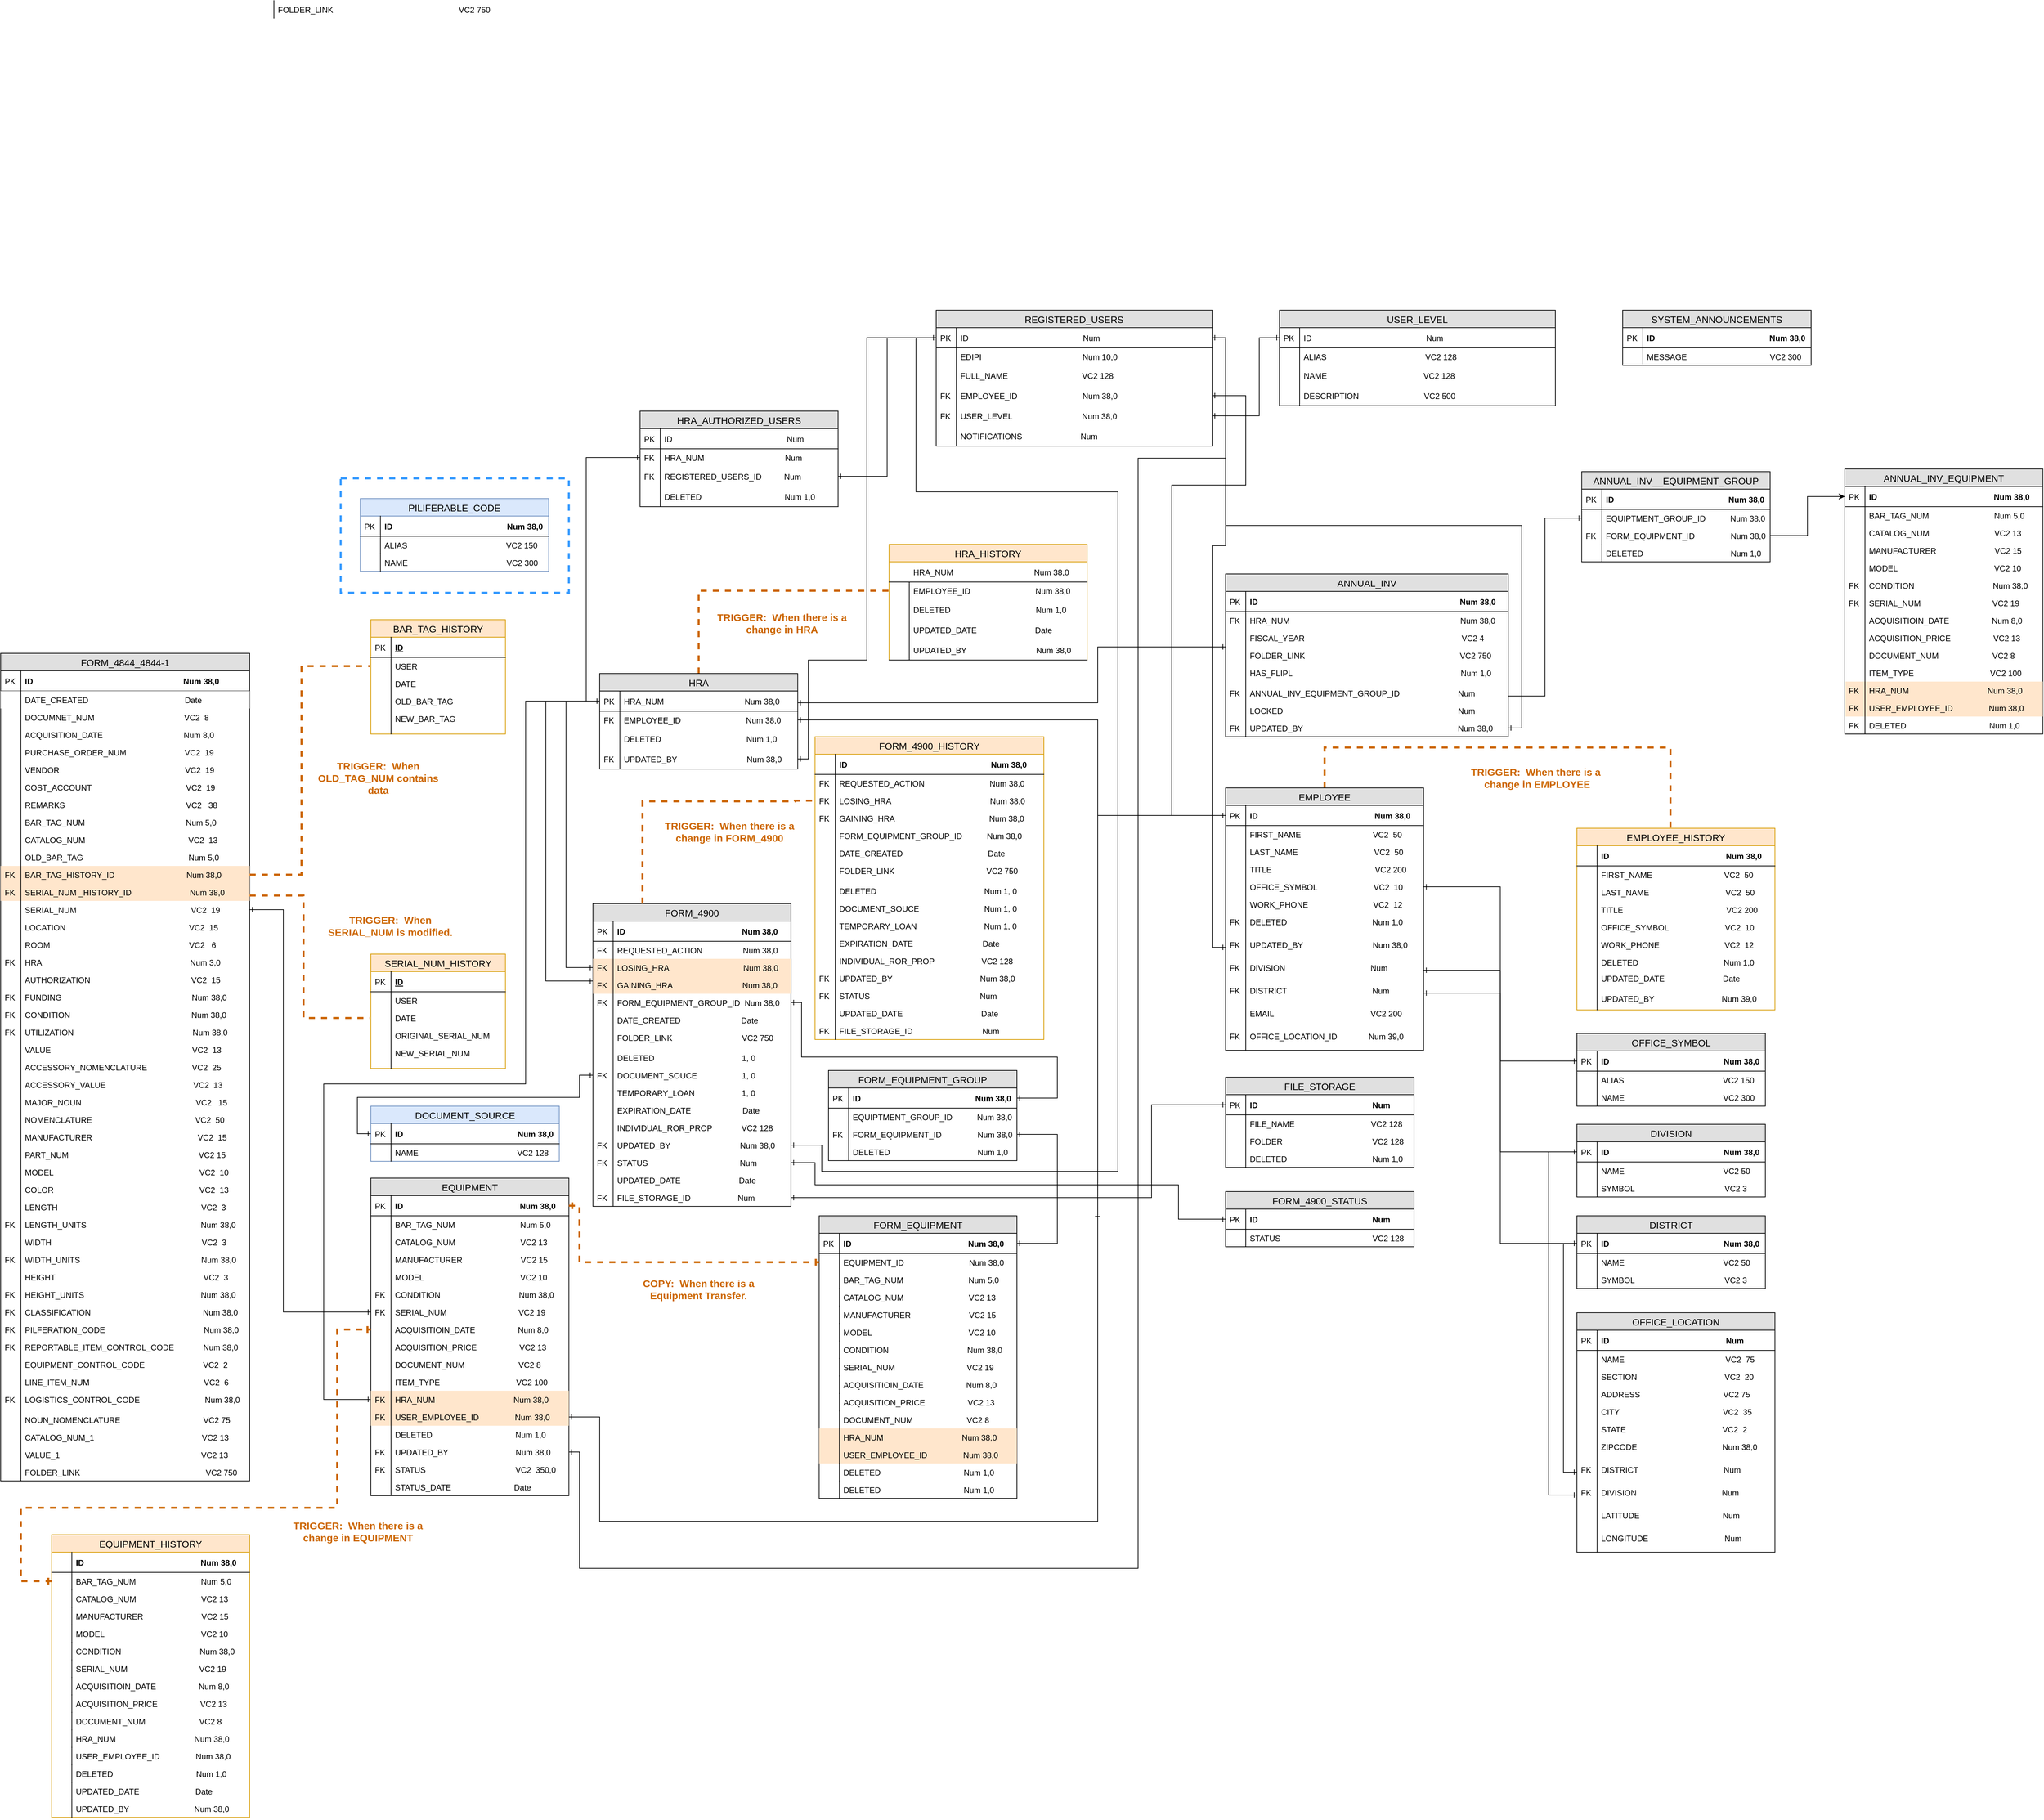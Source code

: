 <mxfile version="20.7.4" type="device"><diagram id="yT1qanF8pw-CyoYeuCvf" name="Page-1"><mxGraphModel dx="4148" dy="4587" grid="1" gridSize="10" guides="1" tooltips="1" connect="1" arrows="1" fold="1" page="1" pageScale="1" pageWidth="3300" pageHeight="2339" math="0" shadow="0"><root><mxCell id="0"/><mxCell id="1" parent="0"/><mxCell id="7TOiwu2ZXylYim5sx1gs-51" style="edgeStyle=orthogonalEdgeStyle;rounded=0;orthogonalLoop=1;jettySize=auto;html=1;exitX=1;exitY=0.75;exitDx=0;exitDy=0;entryX=0;entryY=0.5;entryDx=0;entryDy=0;endArrow=ERone;endFill=0;" edge="1" parent="1" source="k5ll1_qvQfUNNrNXvMkj-83" target="7TOiwu2ZXylYim5sx1gs-45"><mxGeometry relative="1" as="geometry"/></mxCell><mxCell id="k5ll1_qvQfUNNrNXvMkj-83" value="ANNUAL_INV" style="swimlane;fontStyle=0;childLayout=stackLayout;horizontal=1;startSize=26;fillColor=#e0e0e0;horizontalStack=0;resizeParent=1;resizeParentMax=0;resizeLast=0;collapsible=1;marginBottom=0;swimlaneFillColor=#ffffff;align=center;fontSize=14;" parent="1" vertex="1"><mxGeometry x="1930" y="822" width="420" height="242" as="geometry"/></mxCell><mxCell id="k5ll1_qvQfUNNrNXvMkj-84" value="ID                                                                                          Num 38,0" style="shape=partialRectangle;top=0;left=0;right=0;bottom=1;align=left;verticalAlign=middle;fillColor=none;spacingLeft=34;spacingRight=4;overflow=hidden;rotatable=0;points=[[0,0.5],[1,0.5]];portConstraint=eastwest;dropTarget=0;fontStyle=1;fontSize=12;" parent="k5ll1_qvQfUNNrNXvMkj-83" vertex="1"><mxGeometry y="26" width="420" height="30" as="geometry"/></mxCell><mxCell id="k5ll1_qvQfUNNrNXvMkj-85" value="PK" style="shape=partialRectangle;top=0;left=0;bottom=0;fillColor=none;align=left;verticalAlign=middle;spacingLeft=4;spacingRight=4;overflow=hidden;rotatable=0;points=[];portConstraint=eastwest;part=1;fontSize=12;" parent="k5ll1_qvQfUNNrNXvMkj-84" vertex="1" connectable="0"><mxGeometry width="30" height="30" as="geometry"/></mxCell><mxCell id="k5ll1_qvQfUNNrNXvMkj-131" value="HRA_NUM                                                                            Num 38,0" style="shape=partialRectangle;top=0;left=0;right=0;bottom=0;align=left;verticalAlign=top;fillColor=none;spacingLeft=34;spacingRight=4;overflow=hidden;rotatable=0;points=[[0,0.5],[1,0.5]];portConstraint=eastwest;dropTarget=0;fontSize=12;strokeColor=#b85450;" parent="k5ll1_qvQfUNNrNXvMkj-83" vertex="1"><mxGeometry y="56" width="420" height="26" as="geometry"/></mxCell><mxCell id="k5ll1_qvQfUNNrNXvMkj-132" value="FK" style="shape=partialRectangle;top=0;left=0;bottom=0;fillColor=none;align=left;verticalAlign=top;spacingLeft=4;spacingRight=4;overflow=hidden;rotatable=0;points=[];portConstraint=eastwest;part=1;fontSize=12;" parent="k5ll1_qvQfUNNrNXvMkj-131" vertex="1" connectable="0"><mxGeometry width="30" height="26" as="geometry"/></mxCell><mxCell id="k5ll1_qvQfUNNrNXvMkj-140" value="FISCAL_YEAR                                                                      VC2 4 " style="shape=partialRectangle;top=0;left=0;right=0;bottom=0;align=left;verticalAlign=top;fillColor=none;spacingLeft=34;spacingRight=4;overflow=hidden;rotatable=0;points=[[0,0.5],[1,0.5]];portConstraint=eastwest;dropTarget=0;fontSize=12;strokeColor=#b85450;" parent="k5ll1_qvQfUNNrNXvMkj-83" vertex="1"><mxGeometry y="82" width="420" height="26" as="geometry"/></mxCell><mxCell id="k5ll1_qvQfUNNrNXvMkj-141" value="" style="shape=partialRectangle;top=0;left=0;bottom=0;fillColor=none;align=left;verticalAlign=top;spacingLeft=4;spacingRight=4;overflow=hidden;rotatable=0;points=[];portConstraint=eastwest;part=1;fontSize=12;" parent="k5ll1_qvQfUNNrNXvMkj-140" vertex="1" connectable="0"><mxGeometry width="30" height="26" as="geometry"/></mxCell><mxCell id="k5ll1_qvQfUNNrNXvMkj-88" value="FOLDER_LINK                                                                     VC2 750" style="shape=partialRectangle;top=0;left=0;right=0;bottom=0;align=left;verticalAlign=top;fillColor=none;spacingLeft=34;spacingRight=4;overflow=hidden;rotatable=0;points=[[0,0.5],[1,0.5]];portConstraint=eastwest;dropTarget=0;fontSize=12;strokeColor=#b85450;" parent="k5ll1_qvQfUNNrNXvMkj-83" vertex="1"><mxGeometry y="108" width="420" height="26" as="geometry"/></mxCell><mxCell id="k5ll1_qvQfUNNrNXvMkj-89" value="" style="shape=partialRectangle;top=0;left=0;bottom=0;fillColor=none;align=left;verticalAlign=top;spacingLeft=4;spacingRight=4;overflow=hidden;rotatable=0;points=[];portConstraint=eastwest;part=1;fontSize=12;" parent="k5ll1_qvQfUNNrNXvMkj-88" vertex="1" connectable="0"><mxGeometry width="30" height="26" as="geometry"/></mxCell><mxCell id="k5ll1_qvQfUNNrNXvMkj-102" value="HAS_FLIPL                                                                           Num 1,0&#10;&#10;" style="shape=partialRectangle;top=0;left=0;right=0;bottom=0;align=left;verticalAlign=top;fillColor=none;spacingLeft=34;spacingRight=4;overflow=hidden;rotatable=0;points=[[0,0.5],[1,0.5]];portConstraint=eastwest;dropTarget=0;fontSize=12;" parent="k5ll1_qvQfUNNrNXvMkj-83" vertex="1"><mxGeometry y="134" width="420" height="26" as="geometry"/></mxCell><mxCell id="k5ll1_qvQfUNNrNXvMkj-103" value="" style="shape=partialRectangle;top=0;left=0;bottom=0;fillColor=none;align=left;verticalAlign=top;spacingLeft=4;spacingRight=4;overflow=hidden;rotatable=0;points=[];portConstraint=eastwest;part=1;fontSize=12;" parent="k5ll1_qvQfUNNrNXvMkj-102" vertex="1" connectable="0"><mxGeometry width="30" height="26" as="geometry"/></mxCell><mxCell id="k5ll1_qvQfUNNrNXvMkj-106" value="" style="shape=partialRectangle;top=0;left=0;right=0;bottom=0;align=left;verticalAlign=top;fillColor=none;spacingLeft=34;spacingRight=4;overflow=hidden;rotatable=0;points=[[0,0.5],[1,0.5]];portConstraint=eastwest;dropTarget=0;fontSize=12;" parent="k5ll1_qvQfUNNrNXvMkj-83" vertex="1"><mxGeometry y="160" width="420" height="4" as="geometry"/></mxCell><mxCell id="k5ll1_qvQfUNNrNXvMkj-107" value="" style="shape=partialRectangle;top=0;left=0;bottom=0;fillColor=none;align=left;verticalAlign=top;spacingLeft=4;spacingRight=4;overflow=hidden;rotatable=0;points=[];portConstraint=eastwest;part=1;fontSize=12;" parent="k5ll1_qvQfUNNrNXvMkj-106" vertex="1" connectable="0"><mxGeometry width="30" height="4" as="geometry"/></mxCell><mxCell id="7TOiwu2ZXylYim5sx1gs-3" value="ANNUAL_INV_EQUIPMENT_GROUP_ID                          Num&#10;&#10;" style="shape=partialRectangle;top=0;left=0;right=0;bottom=0;align=left;verticalAlign=top;fillColor=none;spacingLeft=34;spacingRight=4;overflow=hidden;rotatable=0;points=[[0,0.5],[1,0.5]];portConstraint=eastwest;dropTarget=0;fontSize=12;" vertex="1" parent="k5ll1_qvQfUNNrNXvMkj-83"><mxGeometry y="164" width="420" height="26" as="geometry"/></mxCell><mxCell id="7TOiwu2ZXylYim5sx1gs-4" value="FK" style="shape=partialRectangle;top=0;left=0;bottom=0;fillColor=none;align=left;verticalAlign=top;spacingLeft=4;spacingRight=4;overflow=hidden;rotatable=0;points=[];portConstraint=eastwest;part=1;fontSize=12;" vertex="1" connectable="0" parent="7TOiwu2ZXylYim5sx1gs-3"><mxGeometry width="30" height="26" as="geometry"/></mxCell><mxCell id="7TOiwu2ZXylYim5sx1gs-5" value="LOCKED                                                                              Num&#10;&#10;" style="shape=partialRectangle;top=0;left=0;right=0;bottom=0;align=left;verticalAlign=top;fillColor=none;spacingLeft=34;spacingRight=4;overflow=hidden;rotatable=0;points=[[0,0.5],[1,0.5]];portConstraint=eastwest;dropTarget=0;fontSize=12;" vertex="1" parent="k5ll1_qvQfUNNrNXvMkj-83"><mxGeometry y="190" width="420" height="26" as="geometry"/></mxCell><mxCell id="7TOiwu2ZXylYim5sx1gs-6" value="" style="shape=partialRectangle;top=0;left=0;bottom=0;fillColor=none;align=left;verticalAlign=top;spacingLeft=4;spacingRight=4;overflow=hidden;rotatable=0;points=[];portConstraint=eastwest;part=1;fontSize=12;" vertex="1" connectable="0" parent="7TOiwu2ZXylYim5sx1gs-5"><mxGeometry width="30" height="26" as="geometry"/></mxCell><mxCell id="7TOiwu2ZXylYim5sx1gs-7" value="UPDATED_BY                                                                     Num 38,0&#10;&#10;" style="shape=partialRectangle;top=0;left=0;right=0;bottom=0;align=left;verticalAlign=top;fillColor=none;spacingLeft=34;spacingRight=4;overflow=hidden;rotatable=0;points=[[0,0.5],[1,0.5]];portConstraint=eastwest;dropTarget=0;fontSize=12;" vertex="1" parent="k5ll1_qvQfUNNrNXvMkj-83"><mxGeometry y="216" width="420" height="26" as="geometry"/></mxCell><mxCell id="7TOiwu2ZXylYim5sx1gs-8" value="FK" style="shape=partialRectangle;top=0;left=0;bottom=0;fillColor=none;align=left;verticalAlign=top;spacingLeft=4;spacingRight=4;overflow=hidden;rotatable=0;points=[];portConstraint=eastwest;part=1;fontSize=12;" vertex="1" connectable="0" parent="7TOiwu2ZXylYim5sx1gs-7"><mxGeometry width="30" height="26" as="geometry"/></mxCell><mxCell id="7Px0w35rzg8_EztPb2nz-37" style="edgeStyle=orthogonalEdgeStyle;rounded=0;orthogonalLoop=1;jettySize=auto;html=1;exitX=0.5;exitY=0;exitDx=0;exitDy=0;entryX=0.5;entryY=0;entryDx=0;entryDy=0;strokeColor=#CC6600;endArrow=none;endFill=0;dashed=1;strokeWidth=3;" parent="1" source="k5ll1_qvQfUNNrNXvMkj-16" target="7Px0w35rzg8_EztPb2nz-15" edge="1"><mxGeometry relative="1" as="geometry"><Array as="points"><mxPoint x="2077" y="1080"/><mxPoint x="2591" y="1080"/></Array></mxGeometry></mxCell><mxCell id="k5ll1_qvQfUNNrNXvMkj-16" value="EMPLOYEE" style="swimlane;fontStyle=0;childLayout=stackLayout;horizontal=1;startSize=26;fillColor=#e0e0e0;horizontalStack=0;resizeParent=1;resizeParentMax=0;resizeLast=0;collapsible=1;marginBottom=0;swimlaneFillColor=#ffffff;align=center;fontSize=14;" parent="1" vertex="1"><mxGeometry x="1930" y="1140" width="294.25" height="390" as="geometry"/></mxCell><mxCell id="k5ll1_qvQfUNNrNXvMkj-17" value="ID                                                    Num 38,0" style="shape=partialRectangle;top=0;left=0;right=0;bottom=1;align=left;verticalAlign=middle;fillColor=none;spacingLeft=34;spacingRight=4;overflow=hidden;rotatable=0;points=[[0,0.5],[1,0.5]];portConstraint=eastwest;dropTarget=0;fontStyle=1;fontSize=12;" parent="k5ll1_qvQfUNNrNXvMkj-16" vertex="1"><mxGeometry y="26" width="294.25" height="30" as="geometry"/></mxCell><mxCell id="k5ll1_qvQfUNNrNXvMkj-18" value="PK" style="shape=partialRectangle;top=0;left=0;bottom=0;fillColor=none;align=left;verticalAlign=middle;spacingLeft=4;spacingRight=4;overflow=hidden;rotatable=0;points=[];portConstraint=eastwest;part=1;fontSize=12;" parent="k5ll1_qvQfUNNrNXvMkj-17" vertex="1" connectable="0"><mxGeometry width="30" height="30" as="geometry"/></mxCell><mxCell id="k5ll1_qvQfUNNrNXvMkj-21" value="FIRST_NAME                                VC2  50" style="shape=partialRectangle;top=0;left=0;right=0;bottom=0;align=left;verticalAlign=top;spacingLeft=34;spacingRight=4;overflow=hidden;rotatable=0;points=[[0,0.5],[1,0.5]];portConstraint=eastwest;dropTarget=0;fontSize=12;strokeColor=#b85450;fillColor=none;" parent="k5ll1_qvQfUNNrNXvMkj-16" vertex="1"><mxGeometry y="56" width="294.25" height="26" as="geometry"/></mxCell><mxCell id="k5ll1_qvQfUNNrNXvMkj-22" value="" style="shape=partialRectangle;top=0;left=0;bottom=0;fillColor=none;align=left;verticalAlign=top;spacingLeft=4;spacingRight=4;overflow=hidden;rotatable=0;points=[];portConstraint=eastwest;part=1;fontSize=12;" parent="k5ll1_qvQfUNNrNXvMkj-21" vertex="1" connectable="0"><mxGeometry width="30" height="26" as="geometry"/></mxCell><mxCell id="k5ll1_qvQfUNNrNXvMkj-23" value="LAST_NAME                                  VC2  50" style="shape=partialRectangle;top=0;left=0;right=0;bottom=0;align=left;verticalAlign=top;spacingLeft=34;spacingRight=4;overflow=hidden;rotatable=0;points=[[0,0.5],[1,0.5]];portConstraint=eastwest;dropTarget=0;fontSize=12;strokeColor=#b85450;fillColor=none;" parent="k5ll1_qvQfUNNrNXvMkj-16" vertex="1"><mxGeometry y="82" width="294.25" height="26" as="geometry"/></mxCell><mxCell id="k5ll1_qvQfUNNrNXvMkj-24" value="" style="shape=partialRectangle;top=0;left=0;bottom=0;fillColor=none;align=left;verticalAlign=top;spacingLeft=4;spacingRight=4;overflow=hidden;rotatable=0;points=[];portConstraint=eastwest;part=1;fontSize=12;" parent="k5ll1_qvQfUNNrNXvMkj-23" vertex="1" connectable="0"><mxGeometry width="30" height="26" as="geometry"/></mxCell><mxCell id="k5ll1_qvQfUNNrNXvMkj-25" value="TITLE                                              VC2 200" style="shape=partialRectangle;top=0;left=0;right=0;bottom=0;align=left;verticalAlign=top;fillColor=none;spacingLeft=34;spacingRight=4;overflow=hidden;rotatable=0;points=[[0,0.5],[1,0.5]];portConstraint=eastwest;dropTarget=0;fontSize=12;" parent="k5ll1_qvQfUNNrNXvMkj-16" vertex="1"><mxGeometry y="108" width="294.25" height="26" as="geometry"/></mxCell><mxCell id="k5ll1_qvQfUNNrNXvMkj-26" value="" style="shape=partialRectangle;top=0;left=0;bottom=0;fillColor=none;align=left;verticalAlign=top;spacingLeft=4;spacingRight=4;overflow=hidden;rotatable=0;points=[];portConstraint=eastwest;part=1;fontSize=12;" parent="k5ll1_qvQfUNNrNXvMkj-25" vertex="1" connectable="0"><mxGeometry width="30" height="26" as="geometry"/></mxCell><mxCell id="k5ll1_qvQfUNNrNXvMkj-27" value="OFFICE_SYMBOL                         VC2  10" style="shape=partialRectangle;top=0;left=0;right=0;bottom=0;align=left;verticalAlign=top;fillColor=none;spacingLeft=34;spacingRight=4;overflow=hidden;rotatable=0;points=[[0,0.5],[1,0.5]];portConstraint=eastwest;dropTarget=0;fontSize=12;" parent="k5ll1_qvQfUNNrNXvMkj-16" vertex="1"><mxGeometry y="134" width="294.25" height="26" as="geometry"/></mxCell><mxCell id="k5ll1_qvQfUNNrNXvMkj-28" value="" style="shape=partialRectangle;top=0;left=0;bottom=0;fillColor=none;align=left;verticalAlign=top;spacingLeft=4;spacingRight=4;overflow=hidden;rotatable=0;points=[];portConstraint=eastwest;part=1;fontSize=12;" parent="k5ll1_qvQfUNNrNXvMkj-27" vertex="1" connectable="0"><mxGeometry width="30" height="26" as="geometry"/></mxCell><mxCell id="k5ll1_qvQfUNNrNXvMkj-29" value="WORK_PHONE                             VC2  12" style="shape=partialRectangle;top=0;left=0;right=0;bottom=0;align=left;verticalAlign=top;fillColor=none;spacingLeft=34;spacingRight=4;overflow=hidden;rotatable=0;points=[[0,0.5],[1,0.5]];portConstraint=eastwest;dropTarget=0;fontSize=12;" parent="k5ll1_qvQfUNNrNXvMkj-16" vertex="1"><mxGeometry y="160" width="294.25" height="26" as="geometry"/></mxCell><mxCell id="k5ll1_qvQfUNNrNXvMkj-30" value="" style="shape=partialRectangle;top=0;left=0;bottom=0;fillColor=none;align=left;verticalAlign=top;spacingLeft=4;spacingRight=4;overflow=hidden;rotatable=0;points=[];portConstraint=eastwest;part=1;fontSize=12;" parent="k5ll1_qvQfUNNrNXvMkj-29" vertex="1" connectable="0"><mxGeometry width="30" height="26" as="geometry"/></mxCell><mxCell id="k5ll1_qvQfUNNrNXvMkj-31" value="DELETED                                      Num 1,0" style="shape=partialRectangle;top=0;left=0;right=0;bottom=0;align=left;verticalAlign=top;fillColor=none;spacingLeft=34;spacingRight=4;overflow=hidden;rotatable=0;points=[[0,0.5],[1,0.5]];portConstraint=eastwest;dropTarget=0;fontSize=12;" parent="k5ll1_qvQfUNNrNXvMkj-16" vertex="1"><mxGeometry y="186" width="294.25" height="34" as="geometry"/></mxCell><mxCell id="k5ll1_qvQfUNNrNXvMkj-32" value="FK" style="shape=partialRectangle;top=0;left=0;bottom=0;fillColor=none;align=left;verticalAlign=top;spacingLeft=4;spacingRight=4;overflow=hidden;rotatable=0;points=[];portConstraint=eastwest;part=1;fontSize=12;" parent="k5ll1_qvQfUNNrNXvMkj-31" vertex="1" connectable="0"><mxGeometry width="30" height="34" as="geometry"/></mxCell><mxCell id="7TOiwu2ZXylYim5sx1gs-53" value="UPDATED_BY                               Num 38,0" style="shape=partialRectangle;top=0;left=0;right=0;bottom=0;align=left;verticalAlign=top;fillColor=none;spacingLeft=34;spacingRight=4;overflow=hidden;rotatable=0;points=[[0,0.5],[1,0.5]];portConstraint=eastwest;dropTarget=0;fontSize=12;" vertex="1" parent="k5ll1_qvQfUNNrNXvMkj-16"><mxGeometry y="220" width="294.25" height="34" as="geometry"/></mxCell><mxCell id="7TOiwu2ZXylYim5sx1gs-54" value="FK" style="shape=partialRectangle;top=0;left=0;bottom=0;fillColor=none;align=left;verticalAlign=top;spacingLeft=4;spacingRight=4;overflow=hidden;rotatable=0;points=[];portConstraint=eastwest;part=1;fontSize=12;" vertex="1" connectable="0" parent="7TOiwu2ZXylYim5sx1gs-53"><mxGeometry width="30" height="34" as="geometry"/></mxCell><mxCell id="7TOiwu2ZXylYim5sx1gs-55" value="DIVISION                                      Num" style="shape=partialRectangle;top=0;left=0;right=0;bottom=0;align=left;verticalAlign=top;fillColor=none;spacingLeft=34;spacingRight=4;overflow=hidden;rotatable=0;points=[[0,0.5],[1,0.5]];portConstraint=eastwest;dropTarget=0;fontSize=12;" vertex="1" parent="k5ll1_qvQfUNNrNXvMkj-16"><mxGeometry y="254" width="294.25" height="34" as="geometry"/></mxCell><mxCell id="7TOiwu2ZXylYim5sx1gs-56" value="FK" style="shape=partialRectangle;top=0;left=0;bottom=0;fillColor=none;align=left;verticalAlign=top;spacingLeft=4;spacingRight=4;overflow=hidden;rotatable=0;points=[];portConstraint=eastwest;part=1;fontSize=12;" vertex="1" connectable="0" parent="7TOiwu2ZXylYim5sx1gs-55"><mxGeometry width="30" height="34" as="geometry"/></mxCell><mxCell id="7TOiwu2ZXylYim5sx1gs-57" value="DISTRICT                                      Num" style="shape=partialRectangle;top=0;left=0;right=0;bottom=0;align=left;verticalAlign=top;fillColor=none;spacingLeft=34;spacingRight=4;overflow=hidden;rotatable=0;points=[[0,0.5],[1,0.5]];portConstraint=eastwest;dropTarget=0;fontSize=12;" vertex="1" parent="k5ll1_qvQfUNNrNXvMkj-16"><mxGeometry y="288" width="294.25" height="34" as="geometry"/></mxCell><mxCell id="7TOiwu2ZXylYim5sx1gs-58" value="FK" style="shape=partialRectangle;top=0;left=0;bottom=0;fillColor=none;align=left;verticalAlign=top;spacingLeft=4;spacingRight=4;overflow=hidden;rotatable=0;points=[];portConstraint=eastwest;part=1;fontSize=12;" vertex="1" connectable="0" parent="7TOiwu2ZXylYim5sx1gs-57"><mxGeometry width="30" height="34" as="geometry"/></mxCell><mxCell id="7TOiwu2ZXylYim5sx1gs-59" value="EMAIL                                           VC2 200" style="shape=partialRectangle;top=0;left=0;right=0;bottom=0;align=left;verticalAlign=top;fillColor=none;spacingLeft=34;spacingRight=4;overflow=hidden;rotatable=0;points=[[0,0.5],[1,0.5]];portConstraint=eastwest;dropTarget=0;fontSize=12;" vertex="1" parent="k5ll1_qvQfUNNrNXvMkj-16"><mxGeometry y="322" width="294.25" height="34" as="geometry"/></mxCell><mxCell id="7TOiwu2ZXylYim5sx1gs-60" value="" style="shape=partialRectangle;top=0;left=0;bottom=0;fillColor=none;align=left;verticalAlign=top;spacingLeft=4;spacingRight=4;overflow=hidden;rotatable=0;points=[];portConstraint=eastwest;part=1;fontSize=12;" vertex="1" connectable="0" parent="7TOiwu2ZXylYim5sx1gs-59"><mxGeometry width="30" height="34" as="geometry"/></mxCell><mxCell id="7TOiwu2ZXylYim5sx1gs-61" value="OFFICE_LOCATION_ID              Num 39,0" style="shape=partialRectangle;top=0;left=0;right=0;bottom=0;align=left;verticalAlign=top;fillColor=none;spacingLeft=34;spacingRight=4;overflow=hidden;rotatable=0;points=[[0,0.5],[1,0.5]];portConstraint=eastwest;dropTarget=0;fontSize=12;" vertex="1" parent="k5ll1_qvQfUNNrNXvMkj-16"><mxGeometry y="356" width="294.25" height="34" as="geometry"/></mxCell><mxCell id="7TOiwu2ZXylYim5sx1gs-62" value="FK" style="shape=partialRectangle;top=0;left=0;bottom=0;fillColor=none;align=left;verticalAlign=top;spacingLeft=4;spacingRight=4;overflow=hidden;rotatable=0;points=[];portConstraint=eastwest;part=1;fontSize=12;" vertex="1" connectable="0" parent="7TOiwu2ZXylYim5sx1gs-61"><mxGeometry width="30" height="34" as="geometry"/></mxCell><mxCell id="k5ll1_qvQfUNNrNXvMkj-58" value="BAR_TAG_HISTORY" style="swimlane;fontStyle=0;childLayout=stackLayout;horizontal=1;startSize=26;fillColor=#ffe6cc;horizontalStack=0;resizeParent=1;resizeParentMax=0;resizeLast=0;collapsible=1;marginBottom=0;swimlaneFillColor=#ffffff;align=center;fontSize=14;strokeColor=#d79b00;" parent="1" vertex="1"><mxGeometry x="660" y="890" width="200" height="170" as="geometry"/></mxCell><mxCell id="k5ll1_qvQfUNNrNXvMkj-59" value="ID" style="shape=partialRectangle;top=0;left=0;right=0;bottom=1;align=left;verticalAlign=middle;fillColor=none;spacingLeft=34;spacingRight=4;overflow=hidden;rotatable=0;points=[[0,0.5],[1,0.5]];portConstraint=eastwest;dropTarget=0;fontStyle=5;fontSize=12;" parent="k5ll1_qvQfUNNrNXvMkj-58" vertex="1"><mxGeometry y="26" width="200" height="30" as="geometry"/></mxCell><mxCell id="k5ll1_qvQfUNNrNXvMkj-60" value="PK" style="shape=partialRectangle;top=0;left=0;bottom=0;fillColor=none;align=left;verticalAlign=middle;spacingLeft=4;spacingRight=4;overflow=hidden;rotatable=0;points=[];portConstraint=eastwest;part=1;fontSize=12;" parent="k5ll1_qvQfUNNrNXvMkj-59" vertex="1" connectable="0"><mxGeometry width="30" height="30" as="geometry"/></mxCell><mxCell id="k5ll1_qvQfUNNrNXvMkj-63" value="USER" style="shape=partialRectangle;top=0;left=0;right=0;bottom=0;align=left;verticalAlign=top;fillColor=none;spacingLeft=34;spacingRight=4;overflow=hidden;rotatable=0;points=[[0,0.5],[1,0.5]];portConstraint=eastwest;dropTarget=0;fontSize=12;strokeColor=#000000;perimeterSpacing=1;" parent="k5ll1_qvQfUNNrNXvMkj-58" vertex="1"><mxGeometry y="56" width="200" height="26" as="geometry"/></mxCell><mxCell id="k5ll1_qvQfUNNrNXvMkj-64" value="" style="shape=partialRectangle;top=0;left=0;bottom=0;fillColor=none;align=left;verticalAlign=top;spacingLeft=4;spacingRight=4;overflow=hidden;rotatable=0;points=[];portConstraint=eastwest;part=1;fontSize=12;" parent="k5ll1_qvQfUNNrNXvMkj-63" vertex="1" connectable="0"><mxGeometry width="30" height="26" as="geometry"/></mxCell><mxCell id="k5ll1_qvQfUNNrNXvMkj-65" value="DATE" style="shape=partialRectangle;top=0;left=0;right=0;bottom=0;align=left;verticalAlign=top;fillColor=none;spacingLeft=34;spacingRight=4;overflow=hidden;rotatable=0;points=[[0,0.5],[1,0.5]];portConstraint=eastwest;dropTarget=0;fontSize=12;strokeColor=#000000;perimeterSpacing=1;" parent="k5ll1_qvQfUNNrNXvMkj-58" vertex="1"><mxGeometry y="82" width="200" height="26" as="geometry"/></mxCell><mxCell id="k5ll1_qvQfUNNrNXvMkj-66" value="" style="shape=partialRectangle;top=0;left=0;bottom=0;fillColor=none;align=left;verticalAlign=top;spacingLeft=4;spacingRight=4;overflow=hidden;rotatable=0;points=[];portConstraint=eastwest;part=1;fontSize=12;" parent="k5ll1_qvQfUNNrNXvMkj-65" vertex="1" connectable="0"><mxGeometry width="30" height="26" as="geometry"/></mxCell><mxCell id="k5ll1_qvQfUNNrNXvMkj-67" value="OLD_BAR_TAG" style="shape=partialRectangle;top=0;left=0;right=0;bottom=0;align=left;verticalAlign=top;fillColor=none;spacingLeft=34;spacingRight=4;overflow=hidden;rotatable=0;points=[[0,0.5],[1,0.5]];portConstraint=eastwest;dropTarget=0;fontSize=12;strokeColor=#000000;perimeterSpacing=1;" parent="k5ll1_qvQfUNNrNXvMkj-58" vertex="1"><mxGeometry y="108" width="200" height="26" as="geometry"/></mxCell><mxCell id="k5ll1_qvQfUNNrNXvMkj-68" value="" style="shape=partialRectangle;top=0;left=0;bottom=0;fillColor=none;align=left;verticalAlign=top;spacingLeft=4;spacingRight=4;overflow=hidden;rotatable=0;points=[];portConstraint=eastwest;part=1;fontSize=12;" parent="k5ll1_qvQfUNNrNXvMkj-67" vertex="1" connectable="0"><mxGeometry width="30" height="26" as="geometry"/></mxCell><mxCell id="k5ll1_qvQfUNNrNXvMkj-69" value="NEW_BAR_TAG" style="shape=partialRectangle;top=0;left=0;right=0;bottom=0;align=left;verticalAlign=top;fillColor=none;spacingLeft=34;spacingRight=4;overflow=hidden;rotatable=0;points=[[0,0.5],[1,0.5]];portConstraint=eastwest;dropTarget=0;fontSize=12;strokeColor=#000000;perimeterSpacing=1;" parent="k5ll1_qvQfUNNrNXvMkj-58" vertex="1"><mxGeometry y="134" width="200" height="26" as="geometry"/></mxCell><mxCell id="k5ll1_qvQfUNNrNXvMkj-70" value="" style="shape=partialRectangle;top=0;left=0;bottom=0;fillColor=none;align=left;verticalAlign=top;spacingLeft=4;spacingRight=4;overflow=hidden;rotatable=0;points=[];portConstraint=eastwest;part=1;fontSize=12;" parent="k5ll1_qvQfUNNrNXvMkj-69" vertex="1" connectable="0"><mxGeometry width="30" height="26" as="geometry"/></mxCell><mxCell id="k5ll1_qvQfUNNrNXvMkj-71" value="" style="shape=partialRectangle;top=0;left=0;right=0;bottom=0;align=left;verticalAlign=top;fillColor=none;spacingLeft=34;spacingRight=4;overflow=hidden;rotatable=0;points=[[0,0.5],[1,0.5]];portConstraint=eastwest;dropTarget=0;fontSize=12;strokeColor=#000000;" parent="k5ll1_qvQfUNNrNXvMkj-58" vertex="1"><mxGeometry y="160" width="200" height="10" as="geometry"/></mxCell><mxCell id="k5ll1_qvQfUNNrNXvMkj-72" value="" style="shape=partialRectangle;top=0;left=0;bottom=0;fillColor=none;align=left;verticalAlign=top;spacingLeft=4;spacingRight=4;overflow=hidden;rotatable=0;points=[];portConstraint=eastwest;part=1;fontSize=12;" parent="k5ll1_qvQfUNNrNXvMkj-71" vertex="1" connectable="0"><mxGeometry width="30" height="10" as="geometry"/></mxCell><mxCell id="yaPs-06PI9rz66lbd1C8-99" value="FORM_4900" style="swimlane;fontStyle=0;childLayout=stackLayout;horizontal=1;startSize=26;fillColor=#e0e0e0;horizontalStack=0;resizeParent=1;resizeParentMax=0;resizeLast=0;collapsible=1;marginBottom=0;swimlaneFillColor=#ffffff;align=center;fontSize=14;" parent="1" vertex="1"><mxGeometry x="990" y="1312" width="294.25" height="450" as="geometry"/></mxCell><mxCell id="yaPs-06PI9rz66lbd1C8-100" value="ID                                                    Num 38,0" style="shape=partialRectangle;top=0;left=0;right=0;bottom=1;align=left;verticalAlign=middle;fillColor=none;spacingLeft=34;spacingRight=4;overflow=hidden;rotatable=0;points=[[0,0.5],[1,0.5]];portConstraint=eastwest;dropTarget=0;fontStyle=1;fontSize=12;" parent="yaPs-06PI9rz66lbd1C8-99" vertex="1"><mxGeometry y="26" width="294.25" height="30" as="geometry"/></mxCell><mxCell id="yaPs-06PI9rz66lbd1C8-101" value="PK" style="shape=partialRectangle;top=0;left=0;bottom=0;fillColor=none;align=left;verticalAlign=middle;spacingLeft=4;spacingRight=4;overflow=hidden;rotatable=0;points=[];portConstraint=eastwest;part=1;fontSize=12;" parent="yaPs-06PI9rz66lbd1C8-100" vertex="1" connectable="0"><mxGeometry width="30" height="30" as="geometry"/></mxCell><mxCell id="yaPs-06PI9rz66lbd1C8-102" value="REQUESTED_ACTION                  Num 38,0" style="shape=partialRectangle;top=0;left=0;right=0;bottom=0;align=left;verticalAlign=top;fillColor=none;spacingLeft=34;spacingRight=4;overflow=hidden;rotatable=0;points=[[0,0.5],[1,0.5]];portConstraint=eastwest;dropTarget=0;fontSize=12;" parent="yaPs-06PI9rz66lbd1C8-99" vertex="1"><mxGeometry y="56" width="294.25" height="26" as="geometry"/></mxCell><mxCell id="yaPs-06PI9rz66lbd1C8-103" value="FK" style="shape=partialRectangle;top=0;left=0;bottom=0;fillColor=none;align=left;verticalAlign=top;spacingLeft=4;spacingRight=4;overflow=hidden;rotatable=0;points=[];portConstraint=eastwest;part=1;fontSize=12;" parent="yaPs-06PI9rz66lbd1C8-102" vertex="1" connectable="0"><mxGeometry width="30" height="26" as="geometry"/></mxCell><mxCell id="yaPs-06PI9rz66lbd1C8-104" value="LOSING_HRA                                 Num 38,0" style="shape=partialRectangle;top=0;left=0;right=0;bottom=0;align=left;verticalAlign=top;fillColor=#ffe6cc;spacingLeft=34;spacingRight=4;overflow=hidden;rotatable=0;points=[[0,0.5],[1,0.5]];portConstraint=eastwest;dropTarget=0;fontSize=12;strokeColor=#d79b00;" parent="yaPs-06PI9rz66lbd1C8-99" vertex="1"><mxGeometry y="82" width="294.25" height="26" as="geometry"/></mxCell><mxCell id="yaPs-06PI9rz66lbd1C8-105" value="FK" style="shape=partialRectangle;top=0;left=0;bottom=0;fillColor=none;align=left;verticalAlign=top;spacingLeft=4;spacingRight=4;overflow=hidden;rotatable=0;points=[];portConstraint=eastwest;part=1;fontSize=12;" parent="yaPs-06PI9rz66lbd1C8-104" vertex="1" connectable="0"><mxGeometry width="30" height="26" as="geometry"/></mxCell><mxCell id="yaPs-06PI9rz66lbd1C8-163" style="edgeStyle=orthogonalEdgeStyle;rounded=0;orthogonalLoop=1;jettySize=auto;html=1;endArrow=ERone;endFill=0;startArrow=ERone;startFill=0;entryX=0;entryY=0.5;entryDx=0;entryDy=0;exitX=0;exitY=0.5;exitDx=0;exitDy=0;" parent="yaPs-06PI9rz66lbd1C8-99" source="yaPs-06PI9rz66lbd1C8-53" edge="1"><mxGeometry relative="1" as="geometry"><mxPoint y="115" as="targetPoint"/><mxPoint x="-30.0" y="-451" as="sourcePoint"/><Array as="points"><mxPoint x="-70" y="-301"/><mxPoint x="-70" y="115"/></Array></mxGeometry></mxCell><mxCell id="yaPs-06PI9rz66lbd1C8-106" value="GAINING_HRA                               Num 38,0" style="shape=partialRectangle;top=0;left=0;right=0;bottom=0;align=left;verticalAlign=top;fillColor=#ffe6cc;spacingLeft=34;spacingRight=4;overflow=hidden;rotatable=0;points=[[0,0.5],[1,0.5]];portConstraint=eastwest;dropTarget=0;fontSize=12;strokeColor=#d79b00;" parent="yaPs-06PI9rz66lbd1C8-99" vertex="1"><mxGeometry y="108" width="294.25" height="26" as="geometry"/></mxCell><mxCell id="yaPs-06PI9rz66lbd1C8-107" value="FK" style="shape=partialRectangle;top=0;left=0;bottom=0;fillColor=none;align=left;verticalAlign=top;spacingLeft=4;spacingRight=4;overflow=hidden;rotatable=0;points=[];portConstraint=eastwest;part=1;fontSize=12;" parent="yaPs-06PI9rz66lbd1C8-106" vertex="1" connectable="0"><mxGeometry width="30" height="26" as="geometry"/></mxCell><mxCell id="e4V11xskoNZi_n296uGI-2" value="FORM_EQUIPMENT_GROUP_ID  Num 38,0" style="shape=partialRectangle;top=0;left=0;right=0;bottom=0;align=left;verticalAlign=top;fillColor=none;spacingLeft=34;spacingRight=4;overflow=hidden;rotatable=0;points=[[0,0.5],[1,0.5]];portConstraint=eastwest;dropTarget=0;fontSize=12;strokeColor=#b85450;" parent="yaPs-06PI9rz66lbd1C8-99" vertex="1"><mxGeometry y="134" width="294.25" height="26" as="geometry"/></mxCell><mxCell id="e4V11xskoNZi_n296uGI-3" value="FK" style="shape=partialRectangle;top=0;left=0;bottom=0;fillColor=none;align=left;verticalAlign=top;spacingLeft=4;spacingRight=4;overflow=hidden;rotatable=0;points=[];portConstraint=eastwest;part=1;fontSize=12;" parent="e4V11xskoNZi_n296uGI-2" vertex="1" connectable="0"><mxGeometry width="30" height="26" as="geometry"/></mxCell><mxCell id="k5ll1_qvQfUNNrNXvMkj-79" value="DATE_CREATED                           Date" style="shape=partialRectangle;top=0;left=0;right=0;bottom=0;align=left;verticalAlign=top;fillColor=none;spacingLeft=34;spacingRight=4;overflow=hidden;rotatable=0;points=[[0,0.5],[1,0.5]];portConstraint=eastwest;dropTarget=0;fontSize=12;strokeColor=#b85450;" parent="yaPs-06PI9rz66lbd1C8-99" vertex="1"><mxGeometry y="160" width="294.25" height="26" as="geometry"/></mxCell><mxCell id="k5ll1_qvQfUNNrNXvMkj-80" value="" style="shape=partialRectangle;top=0;left=0;bottom=0;fillColor=none;align=left;verticalAlign=top;spacingLeft=4;spacingRight=4;overflow=hidden;rotatable=0;points=[];portConstraint=eastwest;part=1;fontSize=12;" parent="k5ll1_qvQfUNNrNXvMkj-79" vertex="1" connectable="0"><mxGeometry width="30" height="26" as="geometry"/></mxCell><mxCell id="yaPs-06PI9rz66lbd1C8-120" value="FOLDER_LINK                               VC2 750" style="shape=partialRectangle;top=0;left=0;right=0;bottom=0;align=left;verticalAlign=top;fillColor=none;spacingLeft=34;spacingRight=4;overflow=hidden;rotatable=0;points=[[0,0.5],[1,0.5]];portConstraint=eastwest;dropTarget=0;fontSize=12;strokeColor=#b85450;" parent="yaPs-06PI9rz66lbd1C8-99" vertex="1"><mxGeometry y="186" width="294.25" height="26" as="geometry"/></mxCell><mxCell id="yaPs-06PI9rz66lbd1C8-121" value="" style="shape=partialRectangle;top=0;left=0;bottom=0;fillColor=none;align=left;verticalAlign=top;spacingLeft=4;spacingRight=4;overflow=hidden;rotatable=0;points=[];portConstraint=eastwest;part=1;fontSize=12;" parent="yaPs-06PI9rz66lbd1C8-120" vertex="1" connectable="0"><mxGeometry width="30" height="26" as="geometry"/></mxCell><mxCell id="yaPs-06PI9rz66lbd1C8-114" value="" style="shape=partialRectangle;top=0;left=0;right=0;bottom=0;align=left;verticalAlign=top;fillColor=none;spacingLeft=34;spacingRight=4;overflow=hidden;rotatable=0;points=[[0,0.5],[1,0.5]];portConstraint=eastwest;dropTarget=0;fontSize=12;" parent="yaPs-06PI9rz66lbd1C8-99" vertex="1"><mxGeometry y="212" width="294.25" height="4" as="geometry"/></mxCell><mxCell id="yaPs-06PI9rz66lbd1C8-115" value="" style="shape=partialRectangle;top=0;left=0;bottom=0;fillColor=none;align=left;verticalAlign=top;spacingLeft=4;spacingRight=4;overflow=hidden;rotatable=0;points=[];portConstraint=eastwest;part=1;fontSize=12;" parent="yaPs-06PI9rz66lbd1C8-114" vertex="1" connectable="0"><mxGeometry width="30" height="4" as="geometry"/></mxCell><mxCell id="7Px0w35rzg8_EztPb2nz-185" value="DELETED                                       1, 0" style="shape=partialRectangle;top=0;left=0;right=0;bottom=0;align=left;verticalAlign=top;fillColor=none;spacingLeft=34;spacingRight=4;overflow=hidden;rotatable=0;points=[[0,0.5],[1,0.5]];portConstraint=eastwest;dropTarget=0;fontSize=12;strokeColor=#b85450;" parent="yaPs-06PI9rz66lbd1C8-99" vertex="1"><mxGeometry y="216" width="294.25" height="26" as="geometry"/></mxCell><mxCell id="7Px0w35rzg8_EztPb2nz-186" value="" style="shape=partialRectangle;top=0;left=0;bottom=0;fillColor=none;align=left;verticalAlign=top;spacingLeft=4;spacingRight=4;overflow=hidden;rotatable=0;points=[];portConstraint=eastwest;part=1;fontSize=12;" parent="7Px0w35rzg8_EztPb2nz-185" vertex="1" connectable="0"><mxGeometry width="30" height="26" as="geometry"/></mxCell><mxCell id="7Px0w35rzg8_EztPb2nz-187" value="DOCUMENT_SOUCE                    1, 0" style="shape=partialRectangle;top=0;left=0;right=0;bottom=0;align=left;verticalAlign=top;fillColor=none;spacingLeft=34;spacingRight=4;overflow=hidden;rotatable=0;points=[[0,0.5],[1,0.5]];portConstraint=eastwest;dropTarget=0;fontSize=12;strokeColor=#b85450;" parent="yaPs-06PI9rz66lbd1C8-99" vertex="1"><mxGeometry y="242" width="294.25" height="26" as="geometry"/></mxCell><mxCell id="7Px0w35rzg8_EztPb2nz-188" value="FK" style="shape=partialRectangle;top=0;left=0;bottom=0;fillColor=none;align=left;verticalAlign=top;spacingLeft=4;spacingRight=4;overflow=hidden;rotatable=0;points=[];portConstraint=eastwest;part=1;fontSize=12;" parent="7Px0w35rzg8_EztPb2nz-187" vertex="1" connectable="0"><mxGeometry width="30" height="26" as="geometry"/></mxCell><mxCell id="7Px0w35rzg8_EztPb2nz-189" value="TEMPORARY_LOAN                     1, 0" style="shape=partialRectangle;top=0;left=0;right=0;bottom=0;align=left;verticalAlign=top;fillColor=none;spacingLeft=34;spacingRight=4;overflow=hidden;rotatable=0;points=[[0,0.5],[1,0.5]];portConstraint=eastwest;dropTarget=0;fontSize=12;strokeColor=#b85450;" parent="yaPs-06PI9rz66lbd1C8-99" vertex="1"><mxGeometry y="268" width="294.25" height="26" as="geometry"/></mxCell><mxCell id="7Px0w35rzg8_EztPb2nz-190" value="" style="shape=partialRectangle;top=0;left=0;bottom=0;fillColor=none;align=left;verticalAlign=top;spacingLeft=4;spacingRight=4;overflow=hidden;rotatable=0;points=[];portConstraint=eastwest;part=1;fontSize=12;" parent="7Px0w35rzg8_EztPb2nz-189" vertex="1" connectable="0"><mxGeometry width="30" height="26" as="geometry"/></mxCell><mxCell id="7Px0w35rzg8_EztPb2nz-191" value="EXPIRATION_DATE                       Date" style="shape=partialRectangle;top=0;left=0;right=0;bottom=0;align=left;verticalAlign=top;fillColor=none;spacingLeft=34;spacingRight=4;overflow=hidden;rotatable=0;points=[[0,0.5],[1,0.5]];portConstraint=eastwest;dropTarget=0;fontSize=12;strokeColor=#b85450;" parent="yaPs-06PI9rz66lbd1C8-99" vertex="1"><mxGeometry y="294" width="294.25" height="26" as="geometry"/></mxCell><mxCell id="7Px0w35rzg8_EztPb2nz-192" value="" style="shape=partialRectangle;top=0;left=0;bottom=0;fillColor=none;align=left;verticalAlign=top;spacingLeft=4;spacingRight=4;overflow=hidden;rotatable=0;points=[];portConstraint=eastwest;part=1;fontSize=12;" parent="7Px0w35rzg8_EztPb2nz-191" vertex="1" connectable="0"><mxGeometry width="30" height="26" as="geometry"/></mxCell><mxCell id="7Px0w35rzg8_EztPb2nz-193" value="INDIVIDUAL_ROR_PROP             VC2 128" style="shape=partialRectangle;top=0;left=0;right=0;bottom=0;align=left;verticalAlign=top;fillColor=none;spacingLeft=34;spacingRight=4;overflow=hidden;rotatable=0;points=[[0,0.5],[1,0.5]];portConstraint=eastwest;dropTarget=0;fontSize=12;strokeColor=#b85450;" parent="yaPs-06PI9rz66lbd1C8-99" vertex="1"><mxGeometry y="320" width="294.25" height="26" as="geometry"/></mxCell><mxCell id="7Px0w35rzg8_EztPb2nz-194" value="" style="shape=partialRectangle;top=0;left=0;bottom=0;fillColor=none;align=left;verticalAlign=top;spacingLeft=4;spacingRight=4;overflow=hidden;rotatable=0;points=[];portConstraint=eastwest;part=1;fontSize=12;" parent="7Px0w35rzg8_EztPb2nz-193" vertex="1" connectable="0"><mxGeometry width="30" height="26" as="geometry"/></mxCell><mxCell id="7TOiwu2ZXylYim5sx1gs-255" value="UPDATED_BY                               Num 38,0" style="shape=partialRectangle;top=0;left=0;right=0;bottom=0;align=left;verticalAlign=top;fillColor=none;spacingLeft=34;spacingRight=4;overflow=hidden;rotatable=0;points=[[0,0.5],[1,0.5]];portConstraint=eastwest;dropTarget=0;fontSize=12;strokeColor=#b85450;" vertex="1" parent="yaPs-06PI9rz66lbd1C8-99"><mxGeometry y="346" width="294.25" height="26" as="geometry"/></mxCell><mxCell id="7TOiwu2ZXylYim5sx1gs-256" value="FK" style="shape=partialRectangle;top=0;left=0;bottom=0;fillColor=none;align=left;verticalAlign=top;spacingLeft=4;spacingRight=4;overflow=hidden;rotatable=0;points=[];portConstraint=eastwest;part=1;fontSize=12;" vertex="1" connectable="0" parent="7TOiwu2ZXylYim5sx1gs-255"><mxGeometry width="30" height="26" as="geometry"/></mxCell><mxCell id="7TOiwu2ZXylYim5sx1gs-257" value="STATUS                                         Num" style="shape=partialRectangle;top=0;left=0;right=0;bottom=0;align=left;verticalAlign=top;fillColor=none;spacingLeft=34;spacingRight=4;overflow=hidden;rotatable=0;points=[[0,0.5],[1,0.5]];portConstraint=eastwest;dropTarget=0;fontSize=12;strokeColor=#b85450;" vertex="1" parent="yaPs-06PI9rz66lbd1C8-99"><mxGeometry y="372" width="294.25" height="26" as="geometry"/></mxCell><mxCell id="7TOiwu2ZXylYim5sx1gs-258" value="FK" style="shape=partialRectangle;top=0;left=0;bottom=0;fillColor=none;align=left;verticalAlign=top;spacingLeft=4;spacingRight=4;overflow=hidden;rotatable=0;points=[];portConstraint=eastwest;part=1;fontSize=12;" vertex="1" connectable="0" parent="7TOiwu2ZXylYim5sx1gs-257"><mxGeometry width="30" height="26" as="geometry"/></mxCell><mxCell id="7TOiwu2ZXylYim5sx1gs-259" value="UPDATED_DATE                          Date" style="shape=partialRectangle;top=0;left=0;right=0;bottom=0;align=left;verticalAlign=top;fillColor=none;spacingLeft=34;spacingRight=4;overflow=hidden;rotatable=0;points=[[0,0.5],[1,0.5]];portConstraint=eastwest;dropTarget=0;fontSize=12;strokeColor=#b85450;" vertex="1" parent="yaPs-06PI9rz66lbd1C8-99"><mxGeometry y="398" width="294.25" height="26" as="geometry"/></mxCell><mxCell id="7TOiwu2ZXylYim5sx1gs-260" value="" style="shape=partialRectangle;top=0;left=0;bottom=0;fillColor=none;align=left;verticalAlign=top;spacingLeft=4;spacingRight=4;overflow=hidden;rotatable=0;points=[];portConstraint=eastwest;part=1;fontSize=12;" vertex="1" connectable="0" parent="7TOiwu2ZXylYim5sx1gs-259"><mxGeometry width="30" height="26" as="geometry"/></mxCell><mxCell id="7TOiwu2ZXylYim5sx1gs-261" value="FILE_STORAGE_ID                     Num" style="shape=partialRectangle;top=0;left=0;right=0;bottom=0;align=left;verticalAlign=top;fillColor=none;spacingLeft=34;spacingRight=4;overflow=hidden;rotatable=0;points=[[0,0.5],[1,0.5]];portConstraint=eastwest;dropTarget=0;fontSize=12;strokeColor=#b85450;" vertex="1" parent="yaPs-06PI9rz66lbd1C8-99"><mxGeometry y="424" width="294.25" height="26" as="geometry"/></mxCell><mxCell id="7TOiwu2ZXylYim5sx1gs-262" value="FK" style="shape=partialRectangle;top=0;left=0;bottom=0;fillColor=none;align=left;verticalAlign=top;spacingLeft=4;spacingRight=4;overflow=hidden;rotatable=0;points=[];portConstraint=eastwest;part=1;fontSize=12;" vertex="1" connectable="0" parent="7TOiwu2ZXylYim5sx1gs-261"><mxGeometry width="30" height="26" as="geometry"/></mxCell><mxCell id="7Px0w35rzg8_EztPb2nz-63" style="edgeStyle=orthogonalEdgeStyle;rounded=0;orthogonalLoop=1;jettySize=auto;html=1;exitX=0.5;exitY=0;exitDx=0;exitDy=0;entryX=0;entryY=0.5;entryDx=0;entryDy=0;dashed=1;endArrow=none;endFill=0;strokeColor=#CC6600;strokeWidth=3;" parent="1" source="yaPs-06PI9rz66lbd1C8-52" target="7Px0w35rzg8_EztPb2nz-59" edge="1"><mxGeometry relative="1" as="geometry"/></mxCell><mxCell id="yaPs-06PI9rz66lbd1C8-52" value="HRA" style="swimlane;fontStyle=0;childLayout=stackLayout;horizontal=1;startSize=26;fillColor=#e0e0e0;horizontalStack=0;resizeParent=1;resizeParentMax=0;resizeLast=0;collapsible=1;marginBottom=0;swimlaneFillColor=#ffffff;align=center;fontSize=14;" parent="1" vertex="1"><mxGeometry x="1000" y="970" width="294.25" height="142" as="geometry"/></mxCell><mxCell id="yaPs-06PI9rz66lbd1C8-53" value="HRA_NUM                                    Num 38,0" style="shape=partialRectangle;top=0;left=0;right=0;bottom=1;align=left;verticalAlign=middle;fillColor=none;spacingLeft=34;spacingRight=4;overflow=hidden;rotatable=0;points=[[0,0.5],[1,0.5]];portConstraint=eastwest;dropTarget=0;fontStyle=0;fontSize=12;" parent="yaPs-06PI9rz66lbd1C8-52" vertex="1"><mxGeometry y="26" width="294.25" height="30" as="geometry"/></mxCell><mxCell id="yaPs-06PI9rz66lbd1C8-54" value="PK" style="shape=partialRectangle;top=0;left=0;bottom=0;fillColor=none;align=left;verticalAlign=middle;spacingLeft=4;spacingRight=4;overflow=hidden;rotatable=0;points=[];portConstraint=eastwest;part=1;fontSize=12;" parent="yaPs-06PI9rz66lbd1C8-53" vertex="1" connectable="0"><mxGeometry width="30" height="30" as="geometry"/></mxCell><mxCell id="e4V11xskoNZi_n296uGI-4" value="EMPLOYEE_ID                             Num 38,0" style="shape=partialRectangle;top=0;left=0;right=0;bottom=0;align=left;verticalAlign=top;fillColor=none;spacingLeft=34;spacingRight=4;overflow=hidden;rotatable=0;points=[[0,0.5],[1,0.5]];portConstraint=eastwest;dropTarget=0;fontSize=12;" parent="yaPs-06PI9rz66lbd1C8-52" vertex="1"><mxGeometry y="56" width="294.25" height="26" as="geometry"/></mxCell><mxCell id="e4V11xskoNZi_n296uGI-5" value="FK" style="shape=partialRectangle;top=0;left=0;bottom=0;fillColor=none;align=left;verticalAlign=top;spacingLeft=4;spacingRight=4;overflow=hidden;rotatable=0;points=[];portConstraint=eastwest;part=1;fontSize=12;" parent="e4V11xskoNZi_n296uGI-4" vertex="1" connectable="0"><mxGeometry width="30" height="26" as="geometry"/></mxCell><mxCell id="5N0W-VnFJ3s6RjMvdqV6-10" value="DELETED                                      Num 1,0" style="shape=partialRectangle;top=0;left=0;right=0;bottom=1;align=left;verticalAlign=middle;fillColor=none;spacingLeft=34;spacingRight=4;overflow=hidden;rotatable=0;points=[[0,0.5],[1,0.5]];portConstraint=eastwest;dropTarget=0;fontStyle=0;fontSize=12;strokeColor=none;" parent="yaPs-06PI9rz66lbd1C8-52" vertex="1"><mxGeometry y="82" width="294.25" height="30" as="geometry"/></mxCell><mxCell id="5N0W-VnFJ3s6RjMvdqV6-11" value="" style="shape=partialRectangle;top=0;left=0;bottom=0;fillColor=none;align=left;verticalAlign=middle;spacingLeft=4;spacingRight=4;overflow=hidden;rotatable=0;points=[];portConstraint=eastwest;part=1;fontSize=12;" parent="5N0W-VnFJ3s6RjMvdqV6-10" vertex="1" connectable="0"><mxGeometry width="30" height="30" as="geometry"/></mxCell><mxCell id="7TOiwu2ZXylYim5sx1gs-112" value="UPDATED_BY                               Num 38,0" style="shape=partialRectangle;top=0;left=0;right=0;bottom=1;align=left;verticalAlign=middle;fillColor=none;spacingLeft=34;spacingRight=4;overflow=hidden;rotatable=0;points=[[0,0.5],[1,0.5]];portConstraint=eastwest;dropTarget=0;fontStyle=0;fontSize=12;" vertex="1" parent="yaPs-06PI9rz66lbd1C8-52"><mxGeometry y="112" width="294.25" height="30" as="geometry"/></mxCell><mxCell id="7TOiwu2ZXylYim5sx1gs-113" value="FK" style="shape=partialRectangle;top=0;left=0;bottom=0;fillColor=none;align=left;verticalAlign=middle;spacingLeft=4;spacingRight=4;overflow=hidden;rotatable=0;points=[];portConstraint=eastwest;part=1;fontSize=12;" vertex="1" connectable="0" parent="7TOiwu2ZXylYim5sx1gs-112"><mxGeometry width="30" height="30" as="geometry"/></mxCell><mxCell id="yaPs-06PI9rz66lbd1C8-1" value="FORM_4844_4844-1" style="swimlane;fontStyle=0;childLayout=stackLayout;horizontal=1;startSize=26;fillColor=#e0e0e0;horizontalStack=0;resizeParent=1;resizeParentMax=0;resizeLast=0;collapsible=1;marginBottom=0;swimlaneFillColor=#ffffff;align=center;fontSize=14;" parent="1" vertex="1"><mxGeometry x="110" y="940" width="370" height="1230" as="geometry"/></mxCell><mxCell id="yaPs-06PI9rz66lbd1C8-2" value="ID                                                                   Num 38,0" style="shape=partialRectangle;top=0;left=0;right=0;bottom=1;align=left;verticalAlign=middle;fillColor=none;spacingLeft=34;spacingRight=4;overflow=hidden;rotatable=0;points=[[0,0.5],[1,0.5]];portConstraint=eastwest;dropTarget=0;fontStyle=1;fontSize=12;" parent="yaPs-06PI9rz66lbd1C8-1" vertex="1"><mxGeometry y="26" width="370" height="30" as="geometry"/></mxCell><mxCell id="yaPs-06PI9rz66lbd1C8-3" value="PK" style="shape=partialRectangle;top=0;left=0;bottom=0;fillColor=none;align=left;verticalAlign=middle;spacingLeft=4;spacingRight=4;overflow=hidden;rotatable=0;points=[];portConstraint=eastwest;part=1;fontSize=12;" parent="yaPs-06PI9rz66lbd1C8-2" vertex="1" connectable="0"><mxGeometry width="30" height="30" as="geometry"/></mxCell><mxCell id="e4V11xskoNZi_n296uGI-12" value="DATE_CREATED                                           Date" style="shape=partialRectangle;top=0;left=0;right=0;bottom=0;align=left;verticalAlign=top;spacingLeft=34;spacingRight=4;overflow=hidden;rotatable=0;points=[[0,0.5],[1,0.5]];portConstraint=eastwest;dropTarget=0;fontSize=12;" parent="yaPs-06PI9rz66lbd1C8-1" vertex="1"><mxGeometry y="56" width="370" height="26" as="geometry"/></mxCell><mxCell id="e4V11xskoNZi_n296uGI-13" value="" style="shape=partialRectangle;top=0;left=0;bottom=0;fillColor=none;align=left;verticalAlign=top;spacingLeft=4;spacingRight=4;overflow=hidden;rotatable=0;points=[];portConstraint=eastwest;part=1;fontSize=12;" parent="e4V11xskoNZi_n296uGI-12" vertex="1" connectable="0"><mxGeometry width="30" height="26" as="geometry"/></mxCell><mxCell id="yaPs-06PI9rz66lbd1C8-4" value="DOCUMNET_NUM                                        VC2  8" style="shape=partialRectangle;top=0;left=0;right=0;bottom=0;align=left;verticalAlign=top;fillColor=none;spacingLeft=34;spacingRight=4;overflow=hidden;rotatable=0;points=[[0,0.5],[1,0.5]];portConstraint=eastwest;dropTarget=0;fontSize=12;" parent="yaPs-06PI9rz66lbd1C8-1" vertex="1"><mxGeometry y="82" width="370" height="26" as="geometry"/></mxCell><mxCell id="yaPs-06PI9rz66lbd1C8-5" value="" style="shape=partialRectangle;top=0;left=0;bottom=0;fillColor=none;align=left;verticalAlign=top;spacingLeft=4;spacingRight=4;overflow=hidden;rotatable=0;points=[];portConstraint=eastwest;part=1;fontSize=12;" parent="yaPs-06PI9rz66lbd1C8-4" vertex="1" connectable="0"><mxGeometry width="30" height="26" as="geometry"/></mxCell><mxCell id="yaPs-06PI9rz66lbd1C8-6" value="ACQUISITION_DATE                                    Num 8,0" style="shape=partialRectangle;top=0;left=0;right=0;bottom=0;align=left;verticalAlign=top;fillColor=none;spacingLeft=34;spacingRight=4;overflow=hidden;rotatable=0;points=[[0,0.5],[1,0.5]];portConstraint=eastwest;dropTarget=0;fontSize=12;strokeColor=#b85450;" parent="yaPs-06PI9rz66lbd1C8-1" vertex="1"><mxGeometry y="108" width="370" height="26" as="geometry"/></mxCell><mxCell id="yaPs-06PI9rz66lbd1C8-7" value="" style="shape=partialRectangle;top=0;left=0;bottom=0;fillColor=none;align=left;verticalAlign=top;spacingLeft=4;spacingRight=4;overflow=hidden;rotatable=0;points=[];portConstraint=eastwest;part=1;fontSize=12;" parent="yaPs-06PI9rz66lbd1C8-6" vertex="1" connectable="0"><mxGeometry width="30" height="26" as="geometry"/></mxCell><mxCell id="yaPs-06PI9rz66lbd1C8-8" value="PURCHASE_ORDER_NUM                          VC2  19" style="shape=partialRectangle;top=0;left=0;right=0;bottom=0;align=left;verticalAlign=top;fillColor=none;spacingLeft=34;spacingRight=4;overflow=hidden;rotatable=0;points=[[0,0.5],[1,0.5]];portConstraint=eastwest;dropTarget=0;fontSize=12;" parent="yaPs-06PI9rz66lbd1C8-1" vertex="1"><mxGeometry y="134" width="370" height="26" as="geometry"/></mxCell><mxCell id="yaPs-06PI9rz66lbd1C8-9" value="" style="shape=partialRectangle;top=0;left=0;bottom=0;fillColor=none;align=left;verticalAlign=top;spacingLeft=4;spacingRight=4;overflow=hidden;rotatable=0;points=[];portConstraint=eastwest;part=1;fontSize=12;" parent="yaPs-06PI9rz66lbd1C8-8" vertex="1" connectable="0"><mxGeometry width="30" height="26" as="geometry"/></mxCell><mxCell id="yaPs-06PI9rz66lbd1C8-10" value="VENDOR                                                        VC2  19" style="shape=partialRectangle;top=0;left=0;right=0;bottom=0;align=left;verticalAlign=top;fillColor=none;spacingLeft=34;spacingRight=4;overflow=hidden;rotatable=0;points=[[0,0.5],[1,0.5]];portConstraint=eastwest;dropTarget=0;fontSize=12;" parent="yaPs-06PI9rz66lbd1C8-1" vertex="1"><mxGeometry y="160" width="370" height="26" as="geometry"/></mxCell><mxCell id="yaPs-06PI9rz66lbd1C8-11" value="" style="shape=partialRectangle;top=0;left=0;bottom=0;fillColor=none;align=left;verticalAlign=top;spacingLeft=4;spacingRight=4;overflow=hidden;rotatable=0;points=[];portConstraint=eastwest;part=1;fontSize=12;" parent="yaPs-06PI9rz66lbd1C8-10" vertex="1" connectable="0"><mxGeometry width="30" height="26" as="geometry"/></mxCell><mxCell id="yaPs-06PI9rz66lbd1C8-12" value="COST_ACCOUNT                                          VC2  19" style="shape=partialRectangle;top=0;left=0;right=0;bottom=0;align=left;verticalAlign=top;fillColor=none;spacingLeft=34;spacingRight=4;overflow=hidden;rotatable=0;points=[[0,0.5],[1,0.5]];portConstraint=eastwest;dropTarget=0;fontSize=12;" parent="yaPs-06PI9rz66lbd1C8-1" vertex="1"><mxGeometry y="186" width="370" height="26" as="geometry"/></mxCell><mxCell id="yaPs-06PI9rz66lbd1C8-13" value="" style="shape=partialRectangle;top=0;left=0;bottom=0;fillColor=none;align=left;verticalAlign=top;spacingLeft=4;spacingRight=4;overflow=hidden;rotatable=0;points=[];portConstraint=eastwest;part=1;fontSize=12;" parent="yaPs-06PI9rz66lbd1C8-12" vertex="1" connectable="0"><mxGeometry width="30" height="26" as="geometry"/></mxCell><mxCell id="yaPs-06PI9rz66lbd1C8-14" value="REMARKS                                                      VC2   38" style="shape=partialRectangle;top=0;left=0;right=0;bottom=0;align=left;verticalAlign=top;fillColor=none;spacingLeft=34;spacingRight=4;overflow=hidden;rotatable=0;points=[[0,0.5],[1,0.5]];portConstraint=eastwest;dropTarget=0;fontSize=12;" parent="yaPs-06PI9rz66lbd1C8-1" vertex="1"><mxGeometry y="212" width="370" height="26" as="geometry"/></mxCell><mxCell id="yaPs-06PI9rz66lbd1C8-15" value="" style="shape=partialRectangle;top=0;left=0;bottom=0;fillColor=none;align=left;verticalAlign=top;spacingLeft=4;spacingRight=4;overflow=hidden;rotatable=0;points=[];portConstraint=eastwest;part=1;fontSize=12;" parent="yaPs-06PI9rz66lbd1C8-14" vertex="1" connectable="0"><mxGeometry width="30" height="26" as="geometry"/></mxCell><mxCell id="yaPs-06PI9rz66lbd1C8-28" value="BAR_TAG_NUM                                             Num 5,0" style="shape=partialRectangle;top=0;left=0;right=0;bottom=0;align=left;verticalAlign=top;spacingLeft=34;spacingRight=4;overflow=hidden;rotatable=0;points=[[0,0.5],[1,0.5]];portConstraint=eastwest;dropTarget=0;fontSize=12;strokeColor=#b85450;fillColor=none;" parent="yaPs-06PI9rz66lbd1C8-1" vertex="1"><mxGeometry y="238" width="370" height="26" as="geometry"/></mxCell><mxCell id="yaPs-06PI9rz66lbd1C8-29" value="" style="shape=partialRectangle;top=0;left=0;bottom=0;fillColor=none;align=left;verticalAlign=top;spacingLeft=4;spacingRight=4;overflow=hidden;rotatable=0;points=[];portConstraint=eastwest;part=1;fontSize=12;" parent="yaPs-06PI9rz66lbd1C8-28" vertex="1" connectable="0"><mxGeometry width="30" height="26" as="geometry"/></mxCell><mxCell id="k5ll1_qvQfUNNrNXvMkj-135" value="CATALOG_NUM                                              VC2  13" style="shape=partialRectangle;top=0;left=0;right=0;bottom=0;align=left;verticalAlign=top;fillColor=none;spacingLeft=34;spacingRight=4;overflow=hidden;rotatable=0;points=[[0,0.5],[1,0.5]];portConstraint=eastwest;dropTarget=0;fontSize=12;" parent="yaPs-06PI9rz66lbd1C8-1" vertex="1"><mxGeometry y="264" width="370" height="26" as="geometry"/></mxCell><mxCell id="k5ll1_qvQfUNNrNXvMkj-136" value="" style="shape=partialRectangle;top=0;left=0;bottom=0;fillColor=none;align=left;verticalAlign=top;spacingLeft=4;spacingRight=4;overflow=hidden;rotatable=0;points=[];portConstraint=eastwest;part=1;fontSize=12;" parent="k5ll1_qvQfUNNrNXvMkj-135" vertex="1" connectable="0"><mxGeometry width="30" height="26" as="geometry"/></mxCell><mxCell id="yaPs-06PI9rz66lbd1C8-16" value="OLD_BAR_TAG                                               Num 5,0" style="shape=partialRectangle;top=0;left=0;right=0;bottom=0;align=left;verticalAlign=top;fillColor=none;spacingLeft=34;spacingRight=4;overflow=hidden;rotatable=0;points=[[0,0.5],[1,0.5]];portConstraint=eastwest;dropTarget=0;fontSize=12;" parent="yaPs-06PI9rz66lbd1C8-1" vertex="1"><mxGeometry y="290" width="370" height="26" as="geometry"/></mxCell><mxCell id="yaPs-06PI9rz66lbd1C8-17" value="" style="shape=partialRectangle;top=0;left=0;bottom=0;fillColor=none;align=left;verticalAlign=top;spacingLeft=4;spacingRight=4;overflow=hidden;rotatable=0;points=[];portConstraint=eastwest;part=1;fontSize=12;" parent="yaPs-06PI9rz66lbd1C8-16" vertex="1" connectable="0"><mxGeometry width="30" height="26" as="geometry"/></mxCell><mxCell id="yaPs-06PI9rz66lbd1C8-18" value="BAR_TAG_HISTORY_ID                                Num 38,0" style="shape=partialRectangle;top=0;left=0;right=0;bottom=0;align=left;verticalAlign=top;fillColor=#ffe6cc;spacingLeft=34;spacingRight=4;overflow=hidden;rotatable=0;points=[[0,0.5],[1,0.5]];portConstraint=eastwest;dropTarget=0;fontSize=12;strokeColor=#d79b00;" parent="yaPs-06PI9rz66lbd1C8-1" vertex="1"><mxGeometry y="316" width="370" height="26" as="geometry"/></mxCell><mxCell id="yaPs-06PI9rz66lbd1C8-19" value="FK" style="shape=partialRectangle;top=0;left=0;bottom=0;fillColor=none;align=left;verticalAlign=top;spacingLeft=4;spacingRight=4;overflow=hidden;rotatable=0;points=[];portConstraint=eastwest;part=1;fontSize=12;" parent="yaPs-06PI9rz66lbd1C8-18" vertex="1" connectable="0"><mxGeometry width="30" height="26" as="geometry"/></mxCell><mxCell id="yaPs-06PI9rz66lbd1C8-26" value="SERIAL_NUM _HISTORY_ID                          Num 38,0" style="shape=partialRectangle;top=0;left=0;right=0;bottom=0;align=left;verticalAlign=top;fillColor=#ffe6cc;spacingLeft=34;spacingRight=4;overflow=hidden;rotatable=0;points=[[0,0.5],[1,0.5]];portConstraint=eastwest;dropTarget=0;fontSize=12;strokeColor=#d79b00;" parent="yaPs-06PI9rz66lbd1C8-1" vertex="1"><mxGeometry y="342" width="370" height="26" as="geometry"/></mxCell><mxCell id="yaPs-06PI9rz66lbd1C8-27" value="FK" style="shape=partialRectangle;top=0;left=0;bottom=0;fillColor=none;align=left;verticalAlign=top;spacingLeft=4;spacingRight=4;overflow=hidden;rotatable=0;points=[];portConstraint=eastwest;part=1;fontSize=12;" parent="yaPs-06PI9rz66lbd1C8-26" vertex="1" connectable="0"><mxGeometry width="30" height="26" as="geometry"/></mxCell><mxCell id="k5ll1_qvQfUNNrNXvMkj-133" value="SERIAL_NUM                                                   VC2  19" style="shape=partialRectangle;top=0;left=0;right=0;bottom=0;align=left;verticalAlign=top;fillColor=none;spacingLeft=34;spacingRight=4;overflow=hidden;rotatable=0;points=[[0,0.5],[1,0.5]];portConstraint=eastwest;dropTarget=0;fontSize=12;" parent="yaPs-06PI9rz66lbd1C8-1" vertex="1"><mxGeometry y="368" width="370" height="26" as="geometry"/></mxCell><mxCell id="k5ll1_qvQfUNNrNXvMkj-134" value="" style="shape=partialRectangle;top=0;left=0;bottom=0;fillColor=none;align=left;verticalAlign=top;spacingLeft=4;spacingRight=4;overflow=hidden;rotatable=0;points=[];portConstraint=eastwest;part=1;fontSize=12;" parent="k5ll1_qvQfUNNrNXvMkj-133" vertex="1" connectable="0"><mxGeometry width="30" height="26" as="geometry"/></mxCell><mxCell id="yaPs-06PI9rz66lbd1C8-34" value="LOCATION                                                       VC2  15" style="shape=partialRectangle;top=0;left=0;right=0;bottom=0;align=left;verticalAlign=top;fillColor=none;spacingLeft=34;spacingRight=4;overflow=hidden;rotatable=0;points=[[0,0.5],[1,0.5]];portConstraint=eastwest;dropTarget=0;fontSize=12;" parent="yaPs-06PI9rz66lbd1C8-1" vertex="1"><mxGeometry y="394" width="370" height="26" as="geometry"/></mxCell><mxCell id="yaPs-06PI9rz66lbd1C8-35" value="" style="shape=partialRectangle;top=0;left=0;bottom=0;fillColor=none;align=left;verticalAlign=top;spacingLeft=4;spacingRight=4;overflow=hidden;rotatable=0;points=[];portConstraint=eastwest;part=1;fontSize=12;" parent="yaPs-06PI9rz66lbd1C8-34" vertex="1" connectable="0"><mxGeometry width="30" height="26" as="geometry"/></mxCell><mxCell id="yaPs-06PI9rz66lbd1C8-32" value="ROOM                                                              VC2   6" style="shape=partialRectangle;top=0;left=0;right=0;bottom=0;align=left;verticalAlign=top;fillColor=none;spacingLeft=34;spacingRight=4;overflow=hidden;rotatable=0;points=[[0,0.5],[1,0.5]];portConstraint=eastwest;dropTarget=0;fontSize=12;" parent="yaPs-06PI9rz66lbd1C8-1" vertex="1"><mxGeometry y="420" width="370" height="26" as="geometry"/></mxCell><mxCell id="yaPs-06PI9rz66lbd1C8-33" value="" style="shape=partialRectangle;top=0;left=0;bottom=0;fillColor=none;align=left;verticalAlign=top;spacingLeft=4;spacingRight=4;overflow=hidden;rotatable=0;points=[];portConstraint=eastwest;part=1;fontSize=12;" parent="yaPs-06PI9rz66lbd1C8-32" vertex="1" connectable="0"><mxGeometry width="30" height="26" as="geometry"/></mxCell><mxCell id="yaPs-06PI9rz66lbd1C8-30" value="HRA                                                                  Num 3,0" style="shape=partialRectangle;top=0;left=0;right=0;bottom=0;align=left;verticalAlign=top;fillColor=none;spacingLeft=34;spacingRight=4;overflow=hidden;rotatable=0;points=[[0,0.5],[1,0.5]];portConstraint=eastwest;dropTarget=0;fontSize=12;" parent="yaPs-06PI9rz66lbd1C8-1" vertex="1"><mxGeometry y="446" width="370" height="26" as="geometry"/></mxCell><mxCell id="yaPs-06PI9rz66lbd1C8-31" value="FK" style="shape=partialRectangle;top=0;left=0;bottom=0;fillColor=none;align=left;verticalAlign=top;spacingLeft=4;spacingRight=4;overflow=hidden;rotatable=0;points=[];portConstraint=eastwest;part=1;fontSize=12;" parent="yaPs-06PI9rz66lbd1C8-30" vertex="1" connectable="0"><mxGeometry width="30" height="26" as="geometry"/></mxCell><mxCell id="yaPs-06PI9rz66lbd1C8-24" value="AUTHORIZATION                                             VC2  15" style="shape=partialRectangle;top=0;left=0;right=0;bottom=0;align=left;verticalAlign=top;fillColor=none;spacingLeft=34;spacingRight=4;overflow=hidden;rotatable=0;points=[[0,0.5],[1,0.5]];portConstraint=eastwest;dropTarget=0;fontSize=12;" parent="yaPs-06PI9rz66lbd1C8-1" vertex="1"><mxGeometry y="472" width="370" height="26" as="geometry"/></mxCell><mxCell id="yaPs-06PI9rz66lbd1C8-25" value="" style="shape=partialRectangle;top=0;left=0;bottom=0;fillColor=none;align=left;verticalAlign=top;spacingLeft=4;spacingRight=4;overflow=hidden;rotatable=0;points=[];portConstraint=eastwest;part=1;fontSize=12;" parent="yaPs-06PI9rz66lbd1C8-24" vertex="1" connectable="0"><mxGeometry width="30" height="26" as="geometry"/></mxCell><mxCell id="yaPs-06PI9rz66lbd1C8-40" value="FUNDING                                                          Num 38,0 " style="shape=partialRectangle;top=0;left=0;right=0;bottom=0;align=left;verticalAlign=top;fillColor=none;spacingLeft=34;spacingRight=4;overflow=hidden;rotatable=0;points=[[0,0.5],[1,0.5]];portConstraint=eastwest;dropTarget=0;fontSize=12;" parent="yaPs-06PI9rz66lbd1C8-1" vertex="1"><mxGeometry y="498" width="370" height="26" as="geometry"/></mxCell><mxCell id="yaPs-06PI9rz66lbd1C8-41" value="FK" style="shape=partialRectangle;top=0;left=0;bottom=0;fillColor=none;align=left;verticalAlign=top;spacingLeft=4;spacingRight=4;overflow=hidden;rotatable=0;points=[];portConstraint=eastwest;part=1;fontSize=12;" parent="yaPs-06PI9rz66lbd1C8-40" vertex="1" connectable="0"><mxGeometry width="30" height="26" as="geometry"/></mxCell><mxCell id="yaPs-06PI9rz66lbd1C8-46" value="CONDITION                                                      Num 38,0" style="shape=partialRectangle;top=0;left=0;right=0;bottom=0;align=left;verticalAlign=top;fillColor=none;spacingLeft=34;spacingRight=4;overflow=hidden;rotatable=0;points=[[0,0.5],[1,0.5]];portConstraint=eastwest;dropTarget=0;fontSize=12;" parent="yaPs-06PI9rz66lbd1C8-1" vertex="1"><mxGeometry y="524" width="370" height="26" as="geometry"/></mxCell><mxCell id="yaPs-06PI9rz66lbd1C8-47" value="FK" style="shape=partialRectangle;top=0;left=0;bottom=0;fillColor=none;align=left;verticalAlign=top;spacingLeft=4;spacingRight=4;overflow=hidden;rotatable=0;points=[];portConstraint=eastwest;part=1;fontSize=12;" parent="yaPs-06PI9rz66lbd1C8-46" vertex="1" connectable="0"><mxGeometry width="30" height="26" as="geometry"/></mxCell><mxCell id="yaPs-06PI9rz66lbd1C8-50" value="UTILIZATION                                                     Num 38,0" style="shape=partialRectangle;top=0;left=0;right=0;bottom=0;align=left;verticalAlign=top;fillColor=none;spacingLeft=34;spacingRight=4;overflow=hidden;rotatable=0;points=[[0,0.5],[1,0.5]];portConstraint=eastwest;dropTarget=0;fontSize=12;" parent="yaPs-06PI9rz66lbd1C8-1" vertex="1"><mxGeometry y="550" width="370" height="26" as="geometry"/></mxCell><mxCell id="yaPs-06PI9rz66lbd1C8-51" value="FK" style="shape=partialRectangle;top=0;left=0;bottom=0;fillColor=none;align=left;verticalAlign=top;spacingLeft=4;spacingRight=4;overflow=hidden;rotatable=0;points=[];portConstraint=eastwest;part=1;fontSize=12;" parent="yaPs-06PI9rz66lbd1C8-50" vertex="1" connectable="0"><mxGeometry width="30" height="26" as="geometry"/></mxCell><mxCell id="yaPs-06PI9rz66lbd1C8-48" value="VALUE                                                               VC2  13" style="shape=partialRectangle;top=0;left=0;right=0;bottom=0;align=left;verticalAlign=top;fillColor=none;spacingLeft=34;spacingRight=4;overflow=hidden;rotatable=0;points=[[0,0.5],[1,0.5]];portConstraint=eastwest;dropTarget=0;fontSize=12;" parent="yaPs-06PI9rz66lbd1C8-1" vertex="1"><mxGeometry y="576" width="370" height="26" as="geometry"/></mxCell><mxCell id="yaPs-06PI9rz66lbd1C8-49" value="" style="shape=partialRectangle;top=0;left=0;bottom=0;fillColor=none;align=left;verticalAlign=top;spacingLeft=4;spacingRight=4;overflow=hidden;rotatable=0;points=[];portConstraint=eastwest;part=1;fontSize=12;" parent="yaPs-06PI9rz66lbd1C8-48" vertex="1" connectable="0"><mxGeometry width="30" height="26" as="geometry"/></mxCell><mxCell id="yaPs-06PI9rz66lbd1C8-42" value="ACCESSORY_NOMENCLATURE                    VC2  25" style="shape=partialRectangle;top=0;left=0;right=0;bottom=0;align=left;verticalAlign=top;fillColor=none;spacingLeft=34;spacingRight=4;overflow=hidden;rotatable=0;points=[[0,0.5],[1,0.5]];portConstraint=eastwest;dropTarget=0;fontSize=12;" parent="yaPs-06PI9rz66lbd1C8-1" vertex="1"><mxGeometry y="602" width="370" height="26" as="geometry"/></mxCell><mxCell id="yaPs-06PI9rz66lbd1C8-43" value="" style="shape=partialRectangle;top=0;left=0;bottom=0;fillColor=none;align=left;verticalAlign=top;spacingLeft=4;spacingRight=4;overflow=hidden;rotatable=0;points=[];portConstraint=eastwest;part=1;fontSize=12;" parent="yaPs-06PI9rz66lbd1C8-42" vertex="1" connectable="0"><mxGeometry width="30" height="26" as="geometry"/></mxCell><mxCell id="yaPs-06PI9rz66lbd1C8-77" value="ACCESSORY_VALUE                                       VC2  13" style="shape=partialRectangle;top=0;left=0;right=0;bottom=0;align=left;verticalAlign=top;fillColor=none;spacingLeft=34;spacingRight=4;overflow=hidden;rotatable=0;points=[[0,0.5],[1,0.5]];portConstraint=eastwest;dropTarget=0;fontSize=12;" parent="yaPs-06PI9rz66lbd1C8-1" vertex="1"><mxGeometry y="628" width="370" height="26" as="geometry"/></mxCell><mxCell id="yaPs-06PI9rz66lbd1C8-78" value="" style="shape=partialRectangle;top=0;left=0;bottom=0;fillColor=none;align=left;verticalAlign=top;spacingLeft=4;spacingRight=4;overflow=hidden;rotatable=0;points=[];portConstraint=eastwest;part=1;fontSize=12;" parent="yaPs-06PI9rz66lbd1C8-77" vertex="1" connectable="0"><mxGeometry width="30" height="26" as="geometry"/></mxCell><mxCell id="yaPs-06PI9rz66lbd1C8-44" value="MAJOR_NOUN                                                   VC2   15" style="shape=partialRectangle;top=0;left=0;right=0;bottom=0;align=left;verticalAlign=top;fillColor=none;spacingLeft=34;spacingRight=4;overflow=hidden;rotatable=0;points=[[0,0.5],[1,0.5]];portConstraint=eastwest;dropTarget=0;fontSize=12;" parent="yaPs-06PI9rz66lbd1C8-1" vertex="1"><mxGeometry y="654" width="370" height="26" as="geometry"/></mxCell><mxCell id="yaPs-06PI9rz66lbd1C8-45" value="" style="shape=partialRectangle;top=0;left=0;bottom=0;fillColor=none;align=left;verticalAlign=top;spacingLeft=4;spacingRight=4;overflow=hidden;rotatable=0;points=[];portConstraint=eastwest;part=1;fontSize=12;" parent="yaPs-06PI9rz66lbd1C8-44" vertex="1" connectable="0"><mxGeometry width="30" height="26" as="geometry"/></mxCell><mxCell id="yaPs-06PI9rz66lbd1C8-75" value="NOMENCLATURE                                              VC2  50" style="shape=partialRectangle;top=0;left=0;right=0;bottom=0;align=left;verticalAlign=top;fillColor=none;spacingLeft=34;spacingRight=4;overflow=hidden;rotatable=0;points=[[0,0.5],[1,0.5]];portConstraint=eastwest;dropTarget=0;fontSize=12;" parent="yaPs-06PI9rz66lbd1C8-1" vertex="1"><mxGeometry y="680" width="370" height="26" as="geometry"/></mxCell><mxCell id="yaPs-06PI9rz66lbd1C8-76" value="" style="shape=partialRectangle;top=0;left=0;bottom=0;fillColor=none;align=left;verticalAlign=top;spacingLeft=4;spacingRight=4;overflow=hidden;rotatable=0;points=[];portConstraint=eastwest;part=1;fontSize=12;" parent="yaPs-06PI9rz66lbd1C8-75" vertex="1" connectable="0"><mxGeometry width="30" height="26" as="geometry"/></mxCell><mxCell id="yaPs-06PI9rz66lbd1C8-83" value="MANUFACTURER                                               VC2  15" style="shape=partialRectangle;top=0;left=0;right=0;bottom=0;align=left;verticalAlign=top;fillColor=none;spacingLeft=34;spacingRight=4;overflow=hidden;rotatable=0;points=[[0,0.5],[1,0.5]];portConstraint=eastwest;dropTarget=0;fontSize=12;" parent="yaPs-06PI9rz66lbd1C8-1" vertex="1"><mxGeometry y="706" width="370" height="26" as="geometry"/></mxCell><mxCell id="yaPs-06PI9rz66lbd1C8-84" value="" style="shape=partialRectangle;top=0;left=0;bottom=0;fillColor=none;align=left;verticalAlign=top;spacingLeft=4;spacingRight=4;overflow=hidden;rotatable=0;points=[];portConstraint=eastwest;part=1;fontSize=12;" parent="yaPs-06PI9rz66lbd1C8-83" vertex="1" connectable="0"><mxGeometry width="30" height="26" as="geometry"/></mxCell><mxCell id="yaPs-06PI9rz66lbd1C8-81" value="PART_NUM                                                          VC2 15" style="shape=partialRectangle;top=0;left=0;right=0;bottom=0;align=left;verticalAlign=top;fillColor=none;spacingLeft=34;spacingRight=4;overflow=hidden;rotatable=0;points=[[0,0.5],[1,0.5]];portConstraint=eastwest;dropTarget=0;fontSize=12;" parent="yaPs-06PI9rz66lbd1C8-1" vertex="1"><mxGeometry y="732" width="370" height="26" as="geometry"/></mxCell><mxCell id="yaPs-06PI9rz66lbd1C8-82" value="" style="shape=partialRectangle;top=0;left=0;bottom=0;fillColor=none;align=left;verticalAlign=top;spacingLeft=4;spacingRight=4;overflow=hidden;rotatable=0;points=[];portConstraint=eastwest;part=1;fontSize=12;" parent="yaPs-06PI9rz66lbd1C8-81" vertex="1" connectable="0"><mxGeometry width="30" height="26" as="geometry"/></mxCell><mxCell id="yaPs-06PI9rz66lbd1C8-79" value="MODEL                                                                 VC2  10" style="shape=partialRectangle;top=0;left=0;right=0;bottom=0;align=left;verticalAlign=top;fillColor=none;spacingLeft=34;spacingRight=4;overflow=hidden;rotatable=0;points=[[0,0.5],[1,0.5]];portConstraint=eastwest;dropTarget=0;fontSize=12;" parent="yaPs-06PI9rz66lbd1C8-1" vertex="1"><mxGeometry y="758" width="370" height="26" as="geometry"/></mxCell><mxCell id="yaPs-06PI9rz66lbd1C8-80" value="" style="shape=partialRectangle;top=0;left=0;bottom=0;fillColor=none;align=left;verticalAlign=top;spacingLeft=4;spacingRight=4;overflow=hidden;rotatable=0;points=[];portConstraint=eastwest;part=1;fontSize=12;" parent="yaPs-06PI9rz66lbd1C8-79" vertex="1" connectable="0"><mxGeometry width="30" height="26" as="geometry"/></mxCell><mxCell id="yaPs-06PI9rz66lbd1C8-73" value="COLOR                                                                 VC2  13" style="shape=partialRectangle;top=0;left=0;right=0;bottom=0;align=left;verticalAlign=top;fillColor=none;spacingLeft=34;spacingRight=4;overflow=hidden;rotatable=0;points=[[0,0.5],[1,0.5]];portConstraint=eastwest;dropTarget=0;fontSize=12;" parent="yaPs-06PI9rz66lbd1C8-1" vertex="1"><mxGeometry y="784" width="370" height="26" as="geometry"/></mxCell><mxCell id="yaPs-06PI9rz66lbd1C8-74" value="" style="shape=partialRectangle;top=0;left=0;bottom=0;fillColor=none;align=left;verticalAlign=top;spacingLeft=4;spacingRight=4;overflow=hidden;rotatable=0;points=[];portConstraint=eastwest;part=1;fontSize=12;" parent="yaPs-06PI9rz66lbd1C8-73" vertex="1" connectable="0"><mxGeometry width="30" height="26" as="geometry"/></mxCell><mxCell id="yaPs-06PI9rz66lbd1C8-328" value="LENGTH                                                                VC2  3" style="shape=partialRectangle;top=0;left=0;right=0;bottom=0;align=left;verticalAlign=top;fillColor=none;spacingLeft=34;spacingRight=4;overflow=hidden;rotatable=0;points=[[0,0.5],[1,0.5]];portConstraint=eastwest;dropTarget=0;fontSize=12;" parent="yaPs-06PI9rz66lbd1C8-1" vertex="1"><mxGeometry y="810" width="370" height="26" as="geometry"/></mxCell><mxCell id="yaPs-06PI9rz66lbd1C8-329" value="" style="shape=partialRectangle;top=0;left=0;bottom=0;fillColor=none;align=left;verticalAlign=top;spacingLeft=4;spacingRight=4;overflow=hidden;rotatable=0;points=[];portConstraint=eastwest;part=1;fontSize=12;" parent="yaPs-06PI9rz66lbd1C8-328" vertex="1" connectable="0"><mxGeometry width="30" height="26" as="geometry"/></mxCell><mxCell id="yaPs-06PI9rz66lbd1C8-71" value="LENGTH_UNITS                                                   Num 38,0" style="shape=partialRectangle;top=0;left=0;right=0;bottom=0;align=left;verticalAlign=top;fillColor=none;spacingLeft=34;spacingRight=4;overflow=hidden;rotatable=0;points=[[0,0.5],[1,0.5]];portConstraint=eastwest;dropTarget=0;fontSize=12;" parent="yaPs-06PI9rz66lbd1C8-1" vertex="1"><mxGeometry y="836" width="370" height="26" as="geometry"/></mxCell><mxCell id="yaPs-06PI9rz66lbd1C8-72" value="FK" style="shape=partialRectangle;top=0;left=0;bottom=0;fillColor=none;align=left;verticalAlign=top;spacingLeft=4;spacingRight=4;overflow=hidden;rotatable=0;points=[];portConstraint=eastwest;part=1;fontSize=12;" parent="yaPs-06PI9rz66lbd1C8-71" vertex="1" connectable="0"><mxGeometry width="30" height="26" as="geometry"/></mxCell><mxCell id="yaPs-06PI9rz66lbd1C8-330" value="WIDTH                                                                   VC2  3" style="shape=partialRectangle;top=0;left=0;right=0;bottom=0;align=left;verticalAlign=top;fillColor=none;spacingLeft=34;spacingRight=4;overflow=hidden;rotatable=0;points=[[0,0.5],[1,0.5]];portConstraint=eastwest;dropTarget=0;fontSize=12;" parent="yaPs-06PI9rz66lbd1C8-1" vertex="1"><mxGeometry y="862" width="370" height="26" as="geometry"/></mxCell><mxCell id="yaPs-06PI9rz66lbd1C8-331" value="" style="shape=partialRectangle;top=0;left=0;bottom=0;fillColor=none;align=left;verticalAlign=top;spacingLeft=4;spacingRight=4;overflow=hidden;rotatable=0;points=[];portConstraint=eastwest;part=1;fontSize=12;" parent="yaPs-06PI9rz66lbd1C8-330" vertex="1" connectable="0"><mxGeometry width="30" height="26" as="geometry"/></mxCell><mxCell id="yaPs-06PI9rz66lbd1C8-36" value="WIDTH_UNITS                                                      Num 38,0" style="shape=partialRectangle;top=0;left=0;right=0;bottom=0;align=left;verticalAlign=top;fillColor=none;spacingLeft=34;spacingRight=4;overflow=hidden;rotatable=0;points=[[0,0.5],[1,0.5]];portConstraint=eastwest;dropTarget=0;fontSize=12;" parent="yaPs-06PI9rz66lbd1C8-1" vertex="1"><mxGeometry y="888" width="370" height="26" as="geometry"/></mxCell><mxCell id="yaPs-06PI9rz66lbd1C8-37" value="FK" style="shape=partialRectangle;top=0;left=0;bottom=0;fillColor=none;align=left;verticalAlign=top;spacingLeft=4;spacingRight=4;overflow=hidden;rotatable=0;points=[];portConstraint=eastwest;part=1;fontSize=12;" parent="yaPs-06PI9rz66lbd1C8-36" vertex="1" connectable="0"><mxGeometry width="30" height="26" as="geometry"/></mxCell><mxCell id="yaPs-06PI9rz66lbd1C8-332" value="HEIGHT                                                                  VC2  3" style="shape=partialRectangle;top=0;left=0;right=0;bottom=0;align=left;verticalAlign=top;fillColor=none;spacingLeft=34;spacingRight=4;overflow=hidden;rotatable=0;points=[[0,0.5],[1,0.5]];portConstraint=eastwest;dropTarget=0;fontSize=12;" parent="yaPs-06PI9rz66lbd1C8-1" vertex="1"><mxGeometry y="914" width="370" height="26" as="geometry"/></mxCell><mxCell id="yaPs-06PI9rz66lbd1C8-333" value="" style="shape=partialRectangle;top=0;left=0;bottom=0;fillColor=none;align=left;verticalAlign=top;spacingLeft=4;spacingRight=4;overflow=hidden;rotatable=0;points=[];portConstraint=eastwest;part=1;fontSize=12;" parent="yaPs-06PI9rz66lbd1C8-332" vertex="1" connectable="0"><mxGeometry width="30" height="26" as="geometry"/></mxCell><mxCell id="yaPs-06PI9rz66lbd1C8-22" value="HEIGHT_UNITS                                                    Num 38,0" style="shape=partialRectangle;top=0;left=0;right=0;bottom=0;align=left;verticalAlign=top;fillColor=none;spacingLeft=34;spacingRight=4;overflow=hidden;rotatable=0;points=[[0,0.5],[1,0.5]];portConstraint=eastwest;dropTarget=0;fontSize=12;" parent="yaPs-06PI9rz66lbd1C8-1" vertex="1"><mxGeometry y="940" width="370" height="26" as="geometry"/></mxCell><mxCell id="yaPs-06PI9rz66lbd1C8-23" value="FK" style="shape=partialRectangle;top=0;left=0;bottom=0;fillColor=none;align=left;verticalAlign=top;spacingLeft=4;spacingRight=4;overflow=hidden;rotatable=0;points=[];portConstraint=eastwest;part=1;fontSize=12;" parent="yaPs-06PI9rz66lbd1C8-22" vertex="1" connectable="0"><mxGeometry width="30" height="26" as="geometry"/></mxCell><mxCell id="yaPs-06PI9rz66lbd1C8-93" value="CLASSIFICATION                                                  Num 38,0" style="shape=partialRectangle;top=0;left=0;right=0;bottom=0;align=left;verticalAlign=top;fillColor=none;spacingLeft=34;spacingRight=4;overflow=hidden;rotatable=0;points=[[0,0.5],[1,0.5]];portConstraint=eastwest;dropTarget=0;fontSize=12;" parent="yaPs-06PI9rz66lbd1C8-1" vertex="1"><mxGeometry y="966" width="370" height="26" as="geometry"/></mxCell><mxCell id="yaPs-06PI9rz66lbd1C8-94" value="FK" style="shape=partialRectangle;top=0;left=0;bottom=0;fillColor=none;align=left;verticalAlign=top;spacingLeft=4;spacingRight=4;overflow=hidden;rotatable=0;points=[];portConstraint=eastwest;part=1;fontSize=12;" parent="yaPs-06PI9rz66lbd1C8-93" vertex="1" connectable="0"><mxGeometry width="30" height="26" as="geometry"/></mxCell><mxCell id="yaPs-06PI9rz66lbd1C8-91" value="PILFERATION_CODE                                            Num 38,0" style="shape=partialRectangle;top=0;left=0;right=0;bottom=0;align=left;verticalAlign=top;fillColor=none;spacingLeft=34;spacingRight=4;overflow=hidden;rotatable=0;points=[[0,0.5],[1,0.5]];portConstraint=eastwest;dropTarget=0;fontSize=12;" parent="yaPs-06PI9rz66lbd1C8-1" vertex="1"><mxGeometry y="992" width="370" height="26" as="geometry"/></mxCell><mxCell id="yaPs-06PI9rz66lbd1C8-92" value="FK" style="shape=partialRectangle;top=0;left=0;bottom=0;fillColor=none;align=left;verticalAlign=top;spacingLeft=4;spacingRight=4;overflow=hidden;rotatable=0;points=[];portConstraint=eastwest;part=1;fontSize=12;" parent="yaPs-06PI9rz66lbd1C8-91" vertex="1" connectable="0"><mxGeometry width="30" height="26" as="geometry"/></mxCell><mxCell id="yaPs-06PI9rz66lbd1C8-97" value="REPORTABLE_ITEM_CONTROL_CODE             Num 38,0" style="shape=partialRectangle;top=0;left=0;right=0;bottom=0;align=left;verticalAlign=top;fillColor=none;spacingLeft=34;spacingRight=4;overflow=hidden;rotatable=0;points=[[0,0.5],[1,0.5]];portConstraint=eastwest;dropTarget=0;fontSize=12;" parent="yaPs-06PI9rz66lbd1C8-1" vertex="1"><mxGeometry y="1018" width="370" height="26" as="geometry"/></mxCell><mxCell id="yaPs-06PI9rz66lbd1C8-98" value="FK" style="shape=partialRectangle;top=0;left=0;bottom=0;fillColor=none;align=left;verticalAlign=top;spacingLeft=4;spacingRight=4;overflow=hidden;rotatable=0;points=[];portConstraint=eastwest;part=1;fontSize=12;" parent="yaPs-06PI9rz66lbd1C8-97" vertex="1" connectable="0"><mxGeometry width="30" height="26" as="geometry"/></mxCell><mxCell id="yaPs-06PI9rz66lbd1C8-89" value="EQUIPMENT_CONTROL_CODE                          VC2  2" style="shape=partialRectangle;top=0;left=0;right=0;bottom=0;align=left;verticalAlign=top;fillColor=none;spacingLeft=34;spacingRight=4;overflow=hidden;rotatable=0;points=[[0,0.5],[1,0.5]];portConstraint=eastwest;dropTarget=0;fontSize=12;" parent="yaPs-06PI9rz66lbd1C8-1" vertex="1"><mxGeometry y="1044" width="370" height="26" as="geometry"/></mxCell><mxCell id="yaPs-06PI9rz66lbd1C8-90" value="" style="shape=partialRectangle;top=0;left=0;bottom=0;fillColor=none;align=left;verticalAlign=top;spacingLeft=4;spacingRight=4;overflow=hidden;rotatable=0;points=[];portConstraint=eastwest;part=1;fontSize=12;" parent="yaPs-06PI9rz66lbd1C8-89" vertex="1" connectable="0"><mxGeometry width="30" height="26" as="geometry"/></mxCell><mxCell id="yaPs-06PI9rz66lbd1C8-87" value="LINE_ITEM_NUM                                                   VC2  6" style="shape=partialRectangle;top=0;left=0;right=0;bottom=0;align=left;verticalAlign=top;fillColor=none;spacingLeft=34;spacingRight=4;overflow=hidden;rotatable=0;points=[[0,0.5],[1,0.5]];portConstraint=eastwest;dropTarget=0;fontSize=12;" parent="yaPs-06PI9rz66lbd1C8-1" vertex="1"><mxGeometry y="1070" width="370" height="26" as="geometry"/></mxCell><mxCell id="yaPs-06PI9rz66lbd1C8-88" value="" style="shape=partialRectangle;top=0;left=0;bottom=0;fillColor=none;align=left;verticalAlign=top;spacingLeft=4;spacingRight=4;overflow=hidden;rotatable=0;points=[];portConstraint=eastwest;part=1;fontSize=12;" parent="yaPs-06PI9rz66lbd1C8-87" vertex="1" connectable="0"><mxGeometry width="30" height="26" as="geometry"/></mxCell><mxCell id="k5ll1_qvQfUNNrNXvMkj-77" value="LOGISTICS_CONTROL_CODE                             Num 38,0" style="shape=partialRectangle;top=0;left=0;right=0;bottom=0;align=left;verticalAlign=top;fillColor=none;spacingLeft=34;spacingRight=4;overflow=hidden;rotatable=0;points=[[0,0.5],[1,0.5]];portConstraint=eastwest;dropTarget=0;fontSize=12;" parent="yaPs-06PI9rz66lbd1C8-1" vertex="1"><mxGeometry y="1096" width="370" height="26" as="geometry"/></mxCell><mxCell id="k5ll1_qvQfUNNrNXvMkj-78" value="FK" style="shape=partialRectangle;top=0;left=0;bottom=0;fillColor=none;align=left;verticalAlign=top;spacingLeft=4;spacingRight=4;overflow=hidden;rotatable=0;points=[];portConstraint=eastwest;part=1;fontSize=12;" parent="k5ll1_qvQfUNNrNXvMkj-77" vertex="1" connectable="0"><mxGeometry width="30" height="26" as="geometry"/></mxCell><mxCell id="yaPs-06PI9rz66lbd1C8-20" value="" style="shape=partialRectangle;top=0;left=0;right=0;bottom=0;align=left;verticalAlign=top;fillColor=none;spacingLeft=34;spacingRight=4;overflow=hidden;rotatable=0;points=[[0,0.5],[1,0.5]];portConstraint=eastwest;dropTarget=0;fontSize=12;" parent="yaPs-06PI9rz66lbd1C8-1" vertex="1"><mxGeometry y="1122" width="370" height="4" as="geometry"/></mxCell><mxCell id="yaPs-06PI9rz66lbd1C8-21" value="" style="shape=partialRectangle;top=0;left=0;bottom=0;fillColor=none;align=left;verticalAlign=top;spacingLeft=4;spacingRight=4;overflow=hidden;rotatable=0;points=[];portConstraint=eastwest;part=1;fontSize=12;" parent="yaPs-06PI9rz66lbd1C8-20" vertex="1" connectable="0"><mxGeometry width="30" height="4" as="geometry"/></mxCell><mxCell id="Cpcjrlt4HSAQUIAa2-37-3" value="NOUN_NOMENCLATURE                                     VC2 75 " style="shape=partialRectangle;top=0;left=0;right=0;bottom=0;align=left;verticalAlign=top;fillColor=none;spacingLeft=34;spacingRight=4;overflow=hidden;rotatable=0;points=[[0,0.5],[1,0.5]];portConstraint=eastwest;dropTarget=0;fontSize=12;" parent="yaPs-06PI9rz66lbd1C8-1" vertex="1"><mxGeometry y="1126" width="370" height="26" as="geometry"/></mxCell><mxCell id="Cpcjrlt4HSAQUIAa2-37-4" value="" style="shape=partialRectangle;top=0;left=0;bottom=0;fillColor=none;align=left;verticalAlign=top;spacingLeft=4;spacingRight=4;overflow=hidden;rotatable=0;points=[];portConstraint=eastwest;part=1;fontSize=12;" parent="Cpcjrlt4HSAQUIAa2-37-3" vertex="1" connectable="0"><mxGeometry width="30" height="26" as="geometry"/></mxCell><mxCell id="Cpcjrlt4HSAQUIAa2-37-5" value="CATALOG_NUM_1                                                VC2 13" style="shape=partialRectangle;top=0;left=0;right=0;bottom=0;align=left;verticalAlign=top;fillColor=none;spacingLeft=34;spacingRight=4;overflow=hidden;rotatable=0;points=[[0,0.5],[1,0.5]];portConstraint=eastwest;dropTarget=0;fontSize=12;" parent="yaPs-06PI9rz66lbd1C8-1" vertex="1"><mxGeometry y="1152" width="370" height="26" as="geometry"/></mxCell><mxCell id="Cpcjrlt4HSAQUIAa2-37-6" value="" style="shape=partialRectangle;top=0;left=0;bottom=0;fillColor=none;align=left;verticalAlign=top;spacingLeft=4;spacingRight=4;overflow=hidden;rotatable=0;points=[];portConstraint=eastwest;part=1;fontSize=12;" parent="Cpcjrlt4HSAQUIAa2-37-5" vertex="1" connectable="0"><mxGeometry width="30" height="26" as="geometry"/></mxCell><mxCell id="Cpcjrlt4HSAQUIAa2-37-7" value="VALUE_1                                                               VC2 13" style="shape=partialRectangle;top=0;left=0;right=0;bottom=0;align=left;verticalAlign=top;fillColor=none;spacingLeft=34;spacingRight=4;overflow=hidden;rotatable=0;points=[[0,0.5],[1,0.5]];portConstraint=eastwest;dropTarget=0;fontSize=12;" parent="yaPs-06PI9rz66lbd1C8-1" vertex="1"><mxGeometry y="1178" width="370" height="26" as="geometry"/></mxCell><mxCell id="Cpcjrlt4HSAQUIAa2-37-8" value="" style="shape=partialRectangle;top=0;left=0;bottom=0;fillColor=none;align=left;verticalAlign=top;spacingLeft=4;spacingRight=4;overflow=hidden;rotatable=0;points=[];portConstraint=eastwest;part=1;fontSize=12;" parent="Cpcjrlt4HSAQUIAa2-37-7" vertex="1" connectable="0"><mxGeometry width="30" height="26" as="geometry"/></mxCell><mxCell id="yaPs-06PI9rz66lbd1C8-85" value="FOLDER_LINK                                                        VC2 750 " style="shape=partialRectangle;top=0;left=0;right=0;bottom=0;align=left;verticalAlign=top;fillColor=none;spacingLeft=34;spacingRight=4;overflow=hidden;rotatable=0;points=[[0,0.5],[1,0.5]];portConstraint=eastwest;dropTarget=0;fontSize=12;" parent="yaPs-06PI9rz66lbd1C8-1" vertex="1"><mxGeometry y="1204" width="370" height="26" as="geometry"/></mxCell><mxCell id="yaPs-06PI9rz66lbd1C8-86" value="" style="shape=partialRectangle;top=0;left=0;bottom=0;fillColor=none;align=left;verticalAlign=top;spacingLeft=4;spacingRight=4;overflow=hidden;rotatable=0;points=[];portConstraint=eastwest;part=1;fontSize=12;" parent="yaPs-06PI9rz66lbd1C8-85" vertex="1" connectable="0"><mxGeometry width="30" height="26" as="geometry"/></mxCell><mxCell id="yaPs-06PI9rz66lbd1C8-151" style="edgeStyle=orthogonalEdgeStyle;rounded=0;orthogonalLoop=1;jettySize=auto;html=1;startArrow=none;startFill=0;endArrow=none;endFill=0;fontSize=10;dashed=1;strokeColor=#CC6600;strokeWidth=3;entryX=0;entryY=0.5;entryDx=0;entryDy=0;" parent="1" target="yaPs-06PI9rz66lbd1C8-143" edge="1"><mxGeometry relative="1" as="geometry"><mxPoint x="480" y="1300" as="sourcePoint"/><mxPoint x="660" y="1390" as="targetPoint"/><Array as="points"><mxPoint x="560" y="1300"/><mxPoint x="560" y="1482"/></Array></mxGeometry></mxCell><mxCell id="yaPs-06PI9rz66lbd1C8-152" value="&lt;font color=&quot;#cc6600&quot; size=&quot;1&quot;&gt;&lt;b style=&quot;font-size: 15px&quot;&gt;TRIGGER:&amp;nbsp; When SERIAL_NUM is modified.&lt;/b&gt;&lt;/font&gt;" style="text;html=1;strokeColor=none;fillColor=none;align=center;verticalAlign=middle;whiteSpace=wrap;rounded=0;" parent="1" vertex="1"><mxGeometry x="588" y="1320" width="202" height="50" as="geometry"/></mxCell><mxCell id="yaPs-06PI9rz66lbd1C8-157" style="edgeStyle=orthogonalEdgeStyle;rounded=0;orthogonalLoop=1;jettySize=auto;html=1;endArrow=ERone;endFill=0;entryX=0;entryY=0.5;entryDx=0;entryDy=0;startArrow=ERone;startFill=0;exitX=1;exitY=0.5;exitDx=0;exitDy=0;" parent="1" source="k5ll1_qvQfUNNrNXvMkj-133" target="yaPs-06PI9rz66lbd1C8-242" edge="1"><mxGeometry relative="1" as="geometry"><mxPoint x="1030" y="1793" as="targetPoint"/><Array as="points"><mxPoint x="530" y="1321"/><mxPoint x="530" y="1919"/></Array></mxGeometry></mxCell><mxCell id="yaPs-06PI9rz66lbd1C8-162" style="edgeStyle=orthogonalEdgeStyle;rounded=0;orthogonalLoop=1;jettySize=auto;html=1;endArrow=ERone;endFill=0;startArrow=ERone;startFill=0;entryX=0;entryY=0.5;entryDx=0;entryDy=0;exitX=0;exitY=0.5;exitDx=0;exitDy=0;" parent="1" source="yaPs-06PI9rz66lbd1C8-53" target="yaPs-06PI9rz66lbd1C8-104" edge="1"><mxGeometry relative="1" as="geometry"><mxPoint x="1020" y="1595" as="targetPoint"/><mxPoint x="980" y="1040" as="sourcePoint"/><Array as="points"><mxPoint x="950" y="1011"/><mxPoint x="950" y="1407"/></Array></mxGeometry></mxCell><mxCell id="yaPs-06PI9rz66lbd1C8-181" value="&lt;font color=&quot;#cc6600&quot; size=&quot;1&quot;&gt;&lt;b style=&quot;font-size: 15px&quot;&gt;TRIGGER:&amp;nbsp; When there is a change in FORM_4900&lt;/b&gt;&lt;/font&gt;" style="text;html=1;strokeColor=none;fillColor=none;align=center;verticalAlign=middle;whiteSpace=wrap;rounded=0;" parent="1" vertex="1"><mxGeometry x="1092.25" y="1180" width="202" height="50" as="geometry"/></mxCell><mxCell id="yaPs-06PI9rz66lbd1C8-185" style="edgeStyle=orthogonalEdgeStyle;rounded=0;orthogonalLoop=1;jettySize=auto;html=1;startArrow=none;startFill=0;endArrow=none;endFill=0;fontSize=10;dashed=1;strokeColor=#CC6600;strokeWidth=3;entryX=0;entryY=0.5;entryDx=0;entryDy=0;exitX=0.25;exitY=0;exitDx=0;exitDy=0;" parent="1" source="yaPs-06PI9rz66lbd1C8-99" target="7Px0w35rzg8_EztPb2nz-228" edge="1"><mxGeometry relative="1" as="geometry"><mxPoint x="1080" y="1290" as="sourcePoint"/><mxPoint x="1310" y="1210" as="targetPoint"/><Array as="points"><mxPoint x="1064" y="1160"/><mxPoint x="1290" y="1160"/></Array></mxGeometry></mxCell><mxCell id="yaPs-06PI9rz66lbd1C8-138" value="SERIAL_NUM_HISTORY" style="swimlane;fontStyle=0;childLayout=stackLayout;horizontal=1;startSize=26;fillColor=#ffe6cc;horizontalStack=0;resizeParent=1;resizeParentMax=0;resizeLast=0;collapsible=1;marginBottom=0;swimlaneFillColor=#ffffff;align=center;fontSize=14;strokeColor=#d79b00;" parent="1" vertex="1"><mxGeometry x="660" y="1387" width="200" height="170" as="geometry"/></mxCell><mxCell id="yaPs-06PI9rz66lbd1C8-139" value="ID" style="shape=partialRectangle;top=0;left=0;right=0;bottom=1;align=left;verticalAlign=middle;fillColor=none;spacingLeft=34;spacingRight=4;overflow=hidden;rotatable=0;points=[[0,0.5],[1,0.5]];portConstraint=eastwest;dropTarget=0;fontStyle=5;fontSize=12;" parent="yaPs-06PI9rz66lbd1C8-138" vertex="1"><mxGeometry y="26" width="200" height="30" as="geometry"/></mxCell><mxCell id="yaPs-06PI9rz66lbd1C8-140" value="PK" style="shape=partialRectangle;top=0;left=0;bottom=0;fillColor=none;align=left;verticalAlign=middle;spacingLeft=4;spacingRight=4;overflow=hidden;rotatable=0;points=[];portConstraint=eastwest;part=1;fontSize=12;" parent="yaPs-06PI9rz66lbd1C8-139" vertex="1" connectable="0"><mxGeometry width="30" height="30" as="geometry"/></mxCell><mxCell id="yaPs-06PI9rz66lbd1C8-141" value="USER" style="shape=partialRectangle;top=0;left=0;right=0;bottom=0;align=left;verticalAlign=top;fillColor=none;spacingLeft=34;spacingRight=4;overflow=hidden;rotatable=0;points=[[0,0.5],[1,0.5]];portConstraint=eastwest;dropTarget=0;fontSize=12;strokeColor=#000000;perimeterSpacing=1;" parent="yaPs-06PI9rz66lbd1C8-138" vertex="1"><mxGeometry y="56" width="200" height="26" as="geometry"/></mxCell><mxCell id="yaPs-06PI9rz66lbd1C8-142" value="" style="shape=partialRectangle;top=0;left=0;bottom=0;fillColor=none;align=left;verticalAlign=top;spacingLeft=4;spacingRight=4;overflow=hidden;rotatable=0;points=[];portConstraint=eastwest;part=1;fontSize=12;" parent="yaPs-06PI9rz66lbd1C8-141" vertex="1" connectable="0"><mxGeometry width="30" height="26" as="geometry"/></mxCell><mxCell id="yaPs-06PI9rz66lbd1C8-143" value="DATE" style="shape=partialRectangle;top=0;left=0;right=0;bottom=0;align=left;verticalAlign=top;fillColor=none;spacingLeft=34;spacingRight=4;overflow=hidden;rotatable=0;points=[[0,0.5],[1,0.5]];portConstraint=eastwest;dropTarget=0;fontSize=12;strokeColor=#000000;perimeterSpacing=1;" parent="yaPs-06PI9rz66lbd1C8-138" vertex="1"><mxGeometry y="82" width="200" height="26" as="geometry"/></mxCell><mxCell id="yaPs-06PI9rz66lbd1C8-144" value="" style="shape=partialRectangle;top=0;left=0;bottom=0;fillColor=none;align=left;verticalAlign=top;spacingLeft=4;spacingRight=4;overflow=hidden;rotatable=0;points=[];portConstraint=eastwest;part=1;fontSize=12;" parent="yaPs-06PI9rz66lbd1C8-143" vertex="1" connectable="0"><mxGeometry width="30" height="26" as="geometry"/></mxCell><mxCell id="yaPs-06PI9rz66lbd1C8-145" value="ORIGINAL_SERIAL_NUM" style="shape=partialRectangle;top=0;left=0;right=0;bottom=0;align=left;verticalAlign=top;fillColor=none;spacingLeft=34;spacingRight=4;overflow=hidden;rotatable=0;points=[[0,0.5],[1,0.5]];portConstraint=eastwest;dropTarget=0;fontSize=12;strokeColor=#000000;perimeterSpacing=1;" parent="yaPs-06PI9rz66lbd1C8-138" vertex="1"><mxGeometry y="108" width="200" height="26" as="geometry"/></mxCell><mxCell id="yaPs-06PI9rz66lbd1C8-146" value="" style="shape=partialRectangle;top=0;left=0;bottom=0;fillColor=none;align=left;verticalAlign=top;spacingLeft=4;spacingRight=4;overflow=hidden;rotatable=0;points=[];portConstraint=eastwest;part=1;fontSize=12;" parent="yaPs-06PI9rz66lbd1C8-145" vertex="1" connectable="0"><mxGeometry width="30" height="26" as="geometry"/></mxCell><mxCell id="yaPs-06PI9rz66lbd1C8-147" value="NEW_SERIAL_NUM" style="shape=partialRectangle;top=0;left=0;right=0;bottom=0;align=left;verticalAlign=top;fillColor=none;spacingLeft=34;spacingRight=4;overflow=hidden;rotatable=0;points=[[0,0.5],[1,0.5]];portConstraint=eastwest;dropTarget=0;fontSize=12;strokeColor=#000000;perimeterSpacing=1;" parent="yaPs-06PI9rz66lbd1C8-138" vertex="1"><mxGeometry y="134" width="200" height="26" as="geometry"/></mxCell><mxCell id="yaPs-06PI9rz66lbd1C8-148" value="" style="shape=partialRectangle;top=0;left=0;bottom=0;fillColor=none;align=left;verticalAlign=top;spacingLeft=4;spacingRight=4;overflow=hidden;rotatable=0;points=[];portConstraint=eastwest;part=1;fontSize=12;" parent="yaPs-06PI9rz66lbd1C8-147" vertex="1" connectable="0"><mxGeometry width="30" height="26" as="geometry"/></mxCell><mxCell id="yaPs-06PI9rz66lbd1C8-149" value="" style="shape=partialRectangle;top=0;left=0;right=0;bottom=0;align=left;verticalAlign=top;fillColor=none;spacingLeft=34;spacingRight=4;overflow=hidden;rotatable=0;points=[[0,0.5],[1,0.5]];portConstraint=eastwest;dropTarget=0;fontSize=12;strokeColor=#000000;" parent="yaPs-06PI9rz66lbd1C8-138" vertex="1"><mxGeometry y="160" width="200" height="10" as="geometry"/></mxCell><mxCell id="yaPs-06PI9rz66lbd1C8-150" value="" style="shape=partialRectangle;top=0;left=0;bottom=0;fillColor=none;align=left;verticalAlign=top;spacingLeft=4;spacingRight=4;overflow=hidden;rotatable=0;points=[];portConstraint=eastwest;part=1;fontSize=12;" parent="yaPs-06PI9rz66lbd1C8-149" vertex="1" connectable="0"><mxGeometry width="30" height="10" as="geometry"/></mxCell><mxCell id="yaPs-06PI9rz66lbd1C8-220" value="EQUIPMENT" style="swimlane;fontStyle=0;childLayout=stackLayout;horizontal=1;startSize=26;fillColor=#e0e0e0;horizontalStack=0;resizeParent=1;resizeParentMax=0;resizeLast=0;collapsible=1;marginBottom=0;swimlaneFillColor=#ffffff;align=center;fontSize=14;" parent="1" vertex="1"><mxGeometry x="660" y="1720" width="294.25" height="472" as="geometry"/></mxCell><mxCell id="yaPs-06PI9rz66lbd1C8-221" value="ID                                                    Num 38,0" style="shape=partialRectangle;top=0;left=0;right=0;bottom=1;align=left;verticalAlign=middle;fillColor=none;spacingLeft=34;spacingRight=4;overflow=hidden;rotatable=0;points=[[0,0.5],[1,0.5]];portConstraint=eastwest;dropTarget=0;fontStyle=1;fontSize=12;" parent="yaPs-06PI9rz66lbd1C8-220" vertex="1"><mxGeometry y="26" width="294.25" height="30" as="geometry"/></mxCell><mxCell id="yaPs-06PI9rz66lbd1C8-222" value="PK" style="shape=partialRectangle;top=0;left=0;bottom=0;fillColor=none;align=left;verticalAlign=middle;spacingLeft=4;spacingRight=4;overflow=hidden;rotatable=0;points=[];portConstraint=eastwest;part=1;fontSize=12;" parent="yaPs-06PI9rz66lbd1C8-221" vertex="1" connectable="0"><mxGeometry width="30" height="30" as="geometry"/></mxCell><mxCell id="yaPs-06PI9rz66lbd1C8-232" value="BAR_TAG_NUM                             Num 5,0" style="shape=partialRectangle;top=0;left=0;right=0;bottom=0;align=left;verticalAlign=top;fillColor=none;spacingLeft=34;spacingRight=4;overflow=hidden;rotatable=0;points=[[0,0.5],[1,0.5]];portConstraint=eastwest;dropTarget=0;fontSize=12;strokeColor=#b85450;" parent="yaPs-06PI9rz66lbd1C8-220" vertex="1"><mxGeometry y="56" width="294.25" height="26" as="geometry"/></mxCell><mxCell id="yaPs-06PI9rz66lbd1C8-233" value="" style="shape=partialRectangle;top=0;left=0;bottom=0;fillColor=none;align=left;verticalAlign=top;spacingLeft=4;spacingRight=4;overflow=hidden;rotatable=0;points=[];portConstraint=eastwest;part=1;fontSize=12;" parent="yaPs-06PI9rz66lbd1C8-232" vertex="1" connectable="0"><mxGeometry width="30" height="26" as="geometry"/></mxCell><mxCell id="yaPs-06PI9rz66lbd1C8-234" value="CATALOG_NUM                             VC2 13" style="shape=partialRectangle;top=0;left=0;right=0;bottom=0;align=left;verticalAlign=top;fillColor=none;spacingLeft=34;spacingRight=4;overflow=hidden;rotatable=0;points=[[0,0.5],[1,0.5]];portConstraint=eastwest;dropTarget=0;fontSize=12;strokeColor=#b85450;" parent="yaPs-06PI9rz66lbd1C8-220" vertex="1"><mxGeometry y="82" width="294.25" height="26" as="geometry"/></mxCell><mxCell id="yaPs-06PI9rz66lbd1C8-235" value="" style="shape=partialRectangle;top=0;left=0;bottom=0;fillColor=none;align=left;verticalAlign=top;spacingLeft=4;spacingRight=4;overflow=hidden;rotatable=0;points=[];portConstraint=eastwest;part=1;fontSize=12;" parent="yaPs-06PI9rz66lbd1C8-234" vertex="1" connectable="0"><mxGeometry width="30" height="26" as="geometry"/></mxCell><mxCell id="yaPs-06PI9rz66lbd1C8-236" value="MANUFACTURER                          VC2 15" style="shape=partialRectangle;top=0;left=0;right=0;bottom=0;align=left;verticalAlign=top;fillColor=none;spacingLeft=34;spacingRight=4;overflow=hidden;rotatable=0;points=[[0,0.5],[1,0.5]];portConstraint=eastwest;dropTarget=0;fontSize=12;strokeColor=#b85450;" parent="yaPs-06PI9rz66lbd1C8-220" vertex="1"><mxGeometry y="108" width="294.25" height="26" as="geometry"/></mxCell><mxCell id="yaPs-06PI9rz66lbd1C8-237" value="" style="shape=partialRectangle;top=0;left=0;bottom=0;fillColor=none;align=left;verticalAlign=top;spacingLeft=4;spacingRight=4;overflow=hidden;rotatable=0;points=[];portConstraint=eastwest;part=1;fontSize=12;" parent="yaPs-06PI9rz66lbd1C8-236" vertex="1" connectable="0"><mxGeometry width="30" height="26" as="geometry"/></mxCell><mxCell id="yaPs-06PI9rz66lbd1C8-238" value="MODEL                                           VC2 10" style="shape=partialRectangle;top=0;left=0;right=0;bottom=0;align=left;verticalAlign=top;fillColor=none;spacingLeft=34;spacingRight=4;overflow=hidden;rotatable=0;points=[[0,0.5],[1,0.5]];portConstraint=eastwest;dropTarget=0;fontSize=12;strokeColor=#b85450;" parent="yaPs-06PI9rz66lbd1C8-220" vertex="1"><mxGeometry y="134" width="294.25" height="26" as="geometry"/></mxCell><mxCell id="yaPs-06PI9rz66lbd1C8-239" value="" style="shape=partialRectangle;top=0;left=0;bottom=0;fillColor=none;align=left;verticalAlign=top;spacingLeft=4;spacingRight=4;overflow=hidden;rotatable=0;points=[];portConstraint=eastwest;part=1;fontSize=12;" parent="yaPs-06PI9rz66lbd1C8-238" vertex="1" connectable="0"><mxGeometry width="30" height="26" as="geometry"/></mxCell><mxCell id="yaPs-06PI9rz66lbd1C8-240" value="CONDITION                                   Num 38,0" style="shape=partialRectangle;top=0;left=0;right=0;bottom=0;align=left;verticalAlign=top;fillColor=none;spacingLeft=34;spacingRight=4;overflow=hidden;rotatable=0;points=[[0,0.5],[1,0.5]];portConstraint=eastwest;dropTarget=0;fontSize=12;strokeColor=#b85450;" parent="yaPs-06PI9rz66lbd1C8-220" vertex="1"><mxGeometry y="160" width="294.25" height="26" as="geometry"/></mxCell><mxCell id="yaPs-06PI9rz66lbd1C8-241" value="FK" style="shape=partialRectangle;top=0;left=0;bottom=0;fillColor=none;align=left;verticalAlign=top;spacingLeft=4;spacingRight=4;overflow=hidden;rotatable=0;points=[];portConstraint=eastwest;part=1;fontSize=12;" parent="yaPs-06PI9rz66lbd1C8-240" vertex="1" connectable="0"><mxGeometry width="30" height="26" as="geometry"/></mxCell><mxCell id="yaPs-06PI9rz66lbd1C8-242" value="SERIAL_NUM                                VC2 19                                  " style="shape=partialRectangle;top=0;left=0;right=0;bottom=0;align=left;verticalAlign=top;fillColor=none;spacingLeft=34;spacingRight=4;overflow=hidden;rotatable=0;points=[[0,0.5],[1,0.5]];portConstraint=eastwest;dropTarget=0;fontSize=12;strokeColor=#b85450;" parent="yaPs-06PI9rz66lbd1C8-220" vertex="1"><mxGeometry y="186" width="294.25" height="26" as="geometry"/></mxCell><mxCell id="yaPs-06PI9rz66lbd1C8-243" value="FK" style="shape=partialRectangle;top=0;left=0;bottom=0;fillColor=none;align=left;verticalAlign=top;spacingLeft=4;spacingRight=4;overflow=hidden;rotatable=0;points=[];portConstraint=eastwest;part=1;fontSize=12;" parent="yaPs-06PI9rz66lbd1C8-242" vertex="1" connectable="0"><mxGeometry width="30" height="26" as="geometry"/></mxCell><mxCell id="yaPs-06PI9rz66lbd1C8-244" value="ACQUISITIOIN_DATE                   Num 8,0" style="shape=partialRectangle;top=0;left=0;right=0;bottom=0;align=left;verticalAlign=top;fillColor=none;spacingLeft=34;spacingRight=4;overflow=hidden;rotatable=0;points=[[0,0.5],[1,0.5]];portConstraint=eastwest;dropTarget=0;fontSize=12;" parent="yaPs-06PI9rz66lbd1C8-220" vertex="1"><mxGeometry y="212" width="294.25" height="26" as="geometry"/></mxCell><mxCell id="yaPs-06PI9rz66lbd1C8-245" value="" style="shape=partialRectangle;top=0;left=0;bottom=0;fillColor=none;align=left;verticalAlign=top;spacingLeft=4;spacingRight=4;overflow=hidden;rotatable=0;points=[];portConstraint=eastwest;part=1;fontSize=12;" parent="yaPs-06PI9rz66lbd1C8-244" vertex="1" connectable="0"><mxGeometry width="30" height="26" as="geometry"/></mxCell><mxCell id="yaPs-06PI9rz66lbd1C8-246" value="ACQUISITION_PRICE                   VC2 13" style="shape=partialRectangle;top=0;left=0;right=0;bottom=0;align=left;verticalAlign=top;fillColor=none;spacingLeft=34;spacingRight=4;overflow=hidden;rotatable=0;points=[[0,0.5],[1,0.5]];portConstraint=eastwest;dropTarget=0;fontSize=12;" parent="yaPs-06PI9rz66lbd1C8-220" vertex="1"><mxGeometry y="238" width="294.25" height="26" as="geometry"/></mxCell><mxCell id="yaPs-06PI9rz66lbd1C8-247" value="" style="shape=partialRectangle;top=0;left=0;bottom=0;fillColor=none;align=left;verticalAlign=top;spacingLeft=4;spacingRight=4;overflow=hidden;rotatable=0;points=[];portConstraint=eastwest;part=1;fontSize=12;" parent="yaPs-06PI9rz66lbd1C8-246" vertex="1" connectable="0"><mxGeometry width="30" height="26" as="geometry"/></mxCell><mxCell id="yaPs-06PI9rz66lbd1C8-248" value="DOCUMENT_NUM                        VC2 8" style="shape=partialRectangle;top=0;left=0;right=0;bottom=0;align=left;verticalAlign=top;fillColor=none;spacingLeft=34;spacingRight=4;overflow=hidden;rotatable=0;points=[[0,0.5],[1,0.5]];portConstraint=eastwest;dropTarget=0;fontSize=12;" parent="yaPs-06PI9rz66lbd1C8-220" vertex="1"><mxGeometry y="264" width="294.25" height="26" as="geometry"/></mxCell><mxCell id="yaPs-06PI9rz66lbd1C8-249" value="" style="shape=partialRectangle;top=0;left=0;bottom=0;fillColor=none;align=left;verticalAlign=top;spacingLeft=4;spacingRight=4;overflow=hidden;rotatable=0;points=[];portConstraint=eastwest;part=1;fontSize=12;" parent="yaPs-06PI9rz66lbd1C8-248" vertex="1" connectable="0"><mxGeometry width="30" height="26" as="geometry"/></mxCell><mxCell id="7TOiwu2ZXylYim5sx1gs-9" value="ITEM_TYPE                                  VC2 100" style="shape=partialRectangle;top=0;left=0;right=0;bottom=0;align=left;verticalAlign=top;fillColor=none;spacingLeft=34;spacingRight=4;overflow=hidden;rotatable=0;points=[[0,0.5],[1,0.5]];portConstraint=eastwest;dropTarget=0;fontSize=12;" vertex="1" parent="yaPs-06PI9rz66lbd1C8-220"><mxGeometry y="290" width="294.25" height="26" as="geometry"/></mxCell><mxCell id="7TOiwu2ZXylYim5sx1gs-10" value="" style="shape=partialRectangle;top=0;left=0;bottom=0;fillColor=none;align=left;verticalAlign=top;spacingLeft=4;spacingRight=4;overflow=hidden;rotatable=0;points=[];portConstraint=eastwest;part=1;fontSize=12;" vertex="1" connectable="0" parent="7TOiwu2ZXylYim5sx1gs-9"><mxGeometry width="30" height="26" as="geometry"/></mxCell><mxCell id="5N0W-VnFJ3s6RjMvdqV6-6" value="HRA_NUM                                   Num 38,0                                  " style="shape=partialRectangle;top=0;left=0;right=0;bottom=0;align=left;verticalAlign=top;spacingLeft=34;spacingRight=4;overflow=hidden;rotatable=0;points=[[0,0.5],[1,0.5]];portConstraint=eastwest;dropTarget=0;fontSize=12;strokeColor=#b85450;fillColor=#FFE6CC;" parent="yaPs-06PI9rz66lbd1C8-220" vertex="1"><mxGeometry y="316" width="294.25" height="26" as="geometry"/></mxCell><mxCell id="5N0W-VnFJ3s6RjMvdqV6-7" value="FK" style="shape=partialRectangle;top=0;left=0;bottom=0;fillColor=none;align=left;verticalAlign=top;spacingLeft=4;spacingRight=4;overflow=hidden;rotatable=0;points=[];portConstraint=eastwest;part=1;fontSize=12;" parent="5N0W-VnFJ3s6RjMvdqV6-6" vertex="1" connectable="0"><mxGeometry width="30" height="26" as="geometry"/></mxCell><mxCell id="Q1Ew8ASUwuKUa5U9D3-l-1" value="USER_EMPLOYEE_ID                Num 38,0                                  " style="shape=partialRectangle;top=0;left=0;right=0;bottom=0;align=left;verticalAlign=top;spacingLeft=34;spacingRight=4;overflow=hidden;rotatable=0;points=[[0,0.5],[1,0.5]];portConstraint=eastwest;dropTarget=0;fontSize=12;strokeColor=#b85450;fillColor=#FFE6CC;" parent="yaPs-06PI9rz66lbd1C8-220" vertex="1"><mxGeometry y="342" width="294.25" height="26" as="geometry"/></mxCell><mxCell id="Q1Ew8ASUwuKUa5U9D3-l-2" value="FK" style="shape=partialRectangle;top=0;left=0;bottom=0;fillColor=none;align=left;verticalAlign=top;spacingLeft=4;spacingRight=4;overflow=hidden;rotatable=0;points=[];portConstraint=eastwest;part=1;fontSize=12;" parent="Q1Ew8ASUwuKUa5U9D3-l-1" vertex="1" connectable="0"><mxGeometry width="30" height="26" as="geometry"/></mxCell><mxCell id="7Px0w35rzg8_EztPb2nz-128" value="DELETED                                     Num 1,0" style="shape=partialRectangle;top=0;left=0;right=0;bottom=0;align=left;verticalAlign=top;fillColor=none;spacingLeft=34;spacingRight=4;overflow=hidden;rotatable=0;points=[[0,0.5],[1,0.5]];portConstraint=eastwest;dropTarget=0;fontSize=12;strokeColor=#b85450;" parent="yaPs-06PI9rz66lbd1C8-220" vertex="1"><mxGeometry y="368" width="294.25" height="26" as="geometry"/></mxCell><mxCell id="7Px0w35rzg8_EztPb2nz-129" value="" style="shape=partialRectangle;top=0;left=0;bottom=0;fillColor=none;align=left;verticalAlign=top;spacingLeft=4;spacingRight=4;overflow=hidden;rotatable=0;points=[];portConstraint=eastwest;part=1;fontSize=12;" parent="7Px0w35rzg8_EztPb2nz-128" vertex="1" connectable="0"><mxGeometry width="30" height="26" as="geometry"/></mxCell><mxCell id="7TOiwu2ZXylYim5sx1gs-65" value="UPDATED_BY                              Num 38,0" style="shape=partialRectangle;top=0;left=0;right=0;bottom=0;align=left;verticalAlign=top;fillColor=none;spacingLeft=34;spacingRight=4;overflow=hidden;rotatable=0;points=[[0,0.5],[1,0.5]];portConstraint=eastwest;dropTarget=0;fontSize=12;strokeColor=#b85450;" vertex="1" parent="yaPs-06PI9rz66lbd1C8-220"><mxGeometry y="394" width="294.25" height="26" as="geometry"/></mxCell><mxCell id="7TOiwu2ZXylYim5sx1gs-66" value="FK" style="shape=partialRectangle;top=0;left=0;bottom=0;fillColor=none;align=left;verticalAlign=top;spacingLeft=4;spacingRight=4;overflow=hidden;rotatable=0;points=[];portConstraint=eastwest;part=1;fontSize=12;" vertex="1" connectable="0" parent="7TOiwu2ZXylYim5sx1gs-65"><mxGeometry width="30" height="26" as="geometry"/></mxCell><mxCell id="7TOiwu2ZXylYim5sx1gs-67" value="STATUS                                        VC2  350,0" style="shape=partialRectangle;top=0;left=0;right=0;bottom=0;align=left;verticalAlign=top;fillColor=none;spacingLeft=34;spacingRight=4;overflow=hidden;rotatable=0;points=[[0,0.5],[1,0.5]];portConstraint=eastwest;dropTarget=0;fontSize=12;strokeColor=#b85450;" vertex="1" parent="yaPs-06PI9rz66lbd1C8-220"><mxGeometry y="420" width="294.25" height="26" as="geometry"/></mxCell><mxCell id="7TOiwu2ZXylYim5sx1gs-68" value="FK" style="shape=partialRectangle;top=0;left=0;bottom=0;fillColor=none;align=left;verticalAlign=top;spacingLeft=4;spacingRight=4;overflow=hidden;rotatable=0;points=[];portConstraint=eastwest;part=1;fontSize=12;" vertex="1" connectable="0" parent="7TOiwu2ZXylYim5sx1gs-67"><mxGeometry width="30" height="26" as="geometry"/></mxCell><mxCell id="7TOiwu2ZXylYim5sx1gs-69" value="STATUS_DATE                            Date" style="shape=partialRectangle;top=0;left=0;right=0;bottom=0;align=left;verticalAlign=top;fillColor=none;spacingLeft=34;spacingRight=4;overflow=hidden;rotatable=0;points=[[0,0.5],[1,0.5]];portConstraint=eastwest;dropTarget=0;fontSize=12;strokeColor=#b85450;" vertex="1" parent="yaPs-06PI9rz66lbd1C8-220"><mxGeometry y="446" width="294.25" height="26" as="geometry"/></mxCell><mxCell id="7TOiwu2ZXylYim5sx1gs-70" value="" style="shape=partialRectangle;top=0;left=0;bottom=0;fillColor=none;align=left;verticalAlign=top;spacingLeft=4;spacingRight=4;overflow=hidden;rotatable=0;points=[];portConstraint=eastwest;part=1;fontSize=12;" vertex="1" connectable="0" parent="7TOiwu2ZXylYim5sx1gs-69"><mxGeometry width="30" height="26" as="geometry"/></mxCell><mxCell id="k5ll1_qvQfUNNrNXvMkj-75" style="edgeStyle=orthogonalEdgeStyle;rounded=0;orthogonalLoop=1;jettySize=auto;html=1;startArrow=none;startFill=0;endArrow=none;endFill=0;fontSize=10;dashed=1;strokeColor=#CC6600;strokeWidth=3;entryX=0;entryY=0.5;entryDx=0;entryDy=0;exitX=1;exitY=0.5;exitDx=0;exitDy=0;" parent="1" source="yaPs-06PI9rz66lbd1C8-18" target="k5ll1_qvQfUNNrNXvMkj-63" edge="1"><mxGeometry relative="1" as="geometry"><mxPoint x="510" y="1180" as="sourcePoint"/><mxPoint x="640" y="1104" as="targetPoint"/><Array as="points"><mxPoint x="557" y="1269"/><mxPoint x="557" y="959"/></Array></mxGeometry></mxCell><mxCell id="k5ll1_qvQfUNNrNXvMkj-76" value="&lt;font color=&quot;#cc6600&quot; size=&quot;1&quot;&gt;&lt;b style=&quot;font-size: 15px&quot;&gt;TRIGGER:&amp;nbsp; When OLD_TAG_NUM contains data&lt;/b&gt;&lt;/font&gt;" style="text;html=1;strokeColor=none;fillColor=none;align=center;verticalAlign=middle;whiteSpace=wrap;rounded=0;" parent="1" vertex="1"><mxGeometry x="570" y="1100" width="202" height="50" as="geometry"/></mxCell><mxCell id="k5ll1_qvQfUNNrNXvMkj-138" style="edgeStyle=orthogonalEdgeStyle;rounded=0;orthogonalLoop=1;jettySize=auto;html=1;endArrow=ERone;endFill=0;startArrow=ERone;startFill=0;exitX=1;exitY=0.5;exitDx=0;exitDy=0;entryX=0;entryY=0.5;entryDx=0;entryDy=0;" parent="1" edge="1"><mxGeometry relative="1" as="geometry"><mxPoint x="1930" y="930.5" as="targetPoint"/><mxPoint x="1294.25" y="1013.5" as="sourcePoint"/><Array as="points"><mxPoint x="1740" y="1014"/><mxPoint x="1740" y="931"/></Array></mxGeometry></mxCell><mxCell id="5N0W-VnFJ3s6RjMvdqV6-14" style="edgeStyle=orthogonalEdgeStyle;rounded=0;orthogonalLoop=1;jettySize=auto;html=1;exitX=0;exitY=0.5;exitDx=0;exitDy=0;startArrow=ERone;startFill=0;endArrow=none;endFill=0;entryX=0;entryY=0.5;entryDx=0;entryDy=0;" parent="1" source="5N0W-VnFJ3s6RjMvdqV6-6" target="yaPs-06PI9rz66lbd1C8-53" edge="1"><mxGeometry relative="1" as="geometry"><mxPoint x="950" y="1010" as="targetPoint"/><Array as="points"><mxPoint x="590" y="2049"/><mxPoint x="590" y="1580"/><mxPoint x="890" y="1580"/><mxPoint x="890" y="1011"/></Array></mxGeometry></mxCell><mxCell id="Cpcjrlt4HSAQUIAa2-37-1" value="FOLDER_LINK                                                        VC2 750 " style="shape=partialRectangle;top=0;left=0;right=0;bottom=0;align=left;verticalAlign=top;fillColor=none;spacingLeft=34;spacingRight=4;overflow=hidden;rotatable=0;points=[[0,0.5],[1,0.5]];portConstraint=eastwest;dropTarget=0;fontSize=12;" parent="1" vertex="1"><mxGeometry x="486" y="-30" width="370" height="26" as="geometry"/></mxCell><mxCell id="Cpcjrlt4HSAQUIAa2-37-2" value="" style="shape=partialRectangle;top=0;left=0;bottom=0;fillColor=none;align=left;verticalAlign=top;spacingLeft=4;spacingRight=4;overflow=hidden;rotatable=0;points=[];portConstraint=eastwest;part=1;fontSize=12;" parent="Cpcjrlt4HSAQUIAa2-37-1" vertex="1" connectable="0"><mxGeometry width="30" height="26" as="geometry"/></mxCell><mxCell id="7Px0w35rzg8_EztPb2nz-15" value="EMPLOYEE_HISTORY" style="swimlane;fontStyle=0;childLayout=stackLayout;horizontal=1;startSize=26;horizontalStack=0;resizeParent=1;resizeParentMax=0;resizeLast=0;collapsible=1;marginBottom=0;swimlaneFillColor=#ffffff;align=center;fontSize=14;strokeColor=#D79B00;fillColor=#FFE6CC;" parent="1" vertex="1"><mxGeometry x="2452" y="1200" width="294.25" height="270" as="geometry"/></mxCell><mxCell id="7Px0w35rzg8_EztPb2nz-16" value="ID                                                    Num 38,0" style="shape=partialRectangle;top=0;left=0;right=0;bottom=1;align=left;verticalAlign=middle;fillColor=none;spacingLeft=34;spacingRight=4;overflow=hidden;rotatable=0;points=[[0,0.5],[1,0.5]];portConstraint=eastwest;dropTarget=0;fontStyle=1;fontSize=12;" parent="7Px0w35rzg8_EztPb2nz-15" vertex="1"><mxGeometry y="26" width="294.25" height="30" as="geometry"/></mxCell><mxCell id="7Px0w35rzg8_EztPb2nz-17" value="" style="shape=partialRectangle;top=0;left=0;bottom=0;fillColor=none;align=left;verticalAlign=middle;spacingLeft=4;spacingRight=4;overflow=hidden;rotatable=0;points=[];portConstraint=eastwest;part=1;fontSize=12;" parent="7Px0w35rzg8_EztPb2nz-16" vertex="1" connectable="0"><mxGeometry width="30" height="30" as="geometry"/></mxCell><mxCell id="7Px0w35rzg8_EztPb2nz-18" value="FIRST_NAME                                VC2  50" style="shape=partialRectangle;top=0;left=0;right=0;bottom=0;align=left;verticalAlign=top;spacingLeft=34;spacingRight=4;overflow=hidden;rotatable=0;points=[[0,0.5],[1,0.5]];portConstraint=eastwest;dropTarget=0;fontSize=12;strokeColor=#b85450;fillColor=none;" parent="7Px0w35rzg8_EztPb2nz-15" vertex="1"><mxGeometry y="56" width="294.25" height="26" as="geometry"/></mxCell><mxCell id="7Px0w35rzg8_EztPb2nz-19" value="" style="shape=partialRectangle;top=0;left=0;bottom=0;fillColor=none;align=left;verticalAlign=top;spacingLeft=4;spacingRight=4;overflow=hidden;rotatable=0;points=[];portConstraint=eastwest;part=1;fontSize=12;" parent="7Px0w35rzg8_EztPb2nz-18" vertex="1" connectable="0"><mxGeometry width="30" height="26" as="geometry"/></mxCell><mxCell id="7Px0w35rzg8_EztPb2nz-20" value="LAST_NAME                                  VC2  50" style="shape=partialRectangle;top=0;left=0;right=0;bottom=0;align=left;verticalAlign=top;spacingLeft=34;spacingRight=4;overflow=hidden;rotatable=0;points=[[0,0.5],[1,0.5]];portConstraint=eastwest;dropTarget=0;fontSize=12;strokeColor=#b85450;fillColor=none;" parent="7Px0w35rzg8_EztPb2nz-15" vertex="1"><mxGeometry y="82" width="294.25" height="26" as="geometry"/></mxCell><mxCell id="7Px0w35rzg8_EztPb2nz-21" value="" style="shape=partialRectangle;top=0;left=0;bottom=0;fillColor=none;align=left;verticalAlign=top;spacingLeft=4;spacingRight=4;overflow=hidden;rotatable=0;points=[];portConstraint=eastwest;part=1;fontSize=12;" parent="7Px0w35rzg8_EztPb2nz-20" vertex="1" connectable="0"><mxGeometry width="30" height="26" as="geometry"/></mxCell><mxCell id="7Px0w35rzg8_EztPb2nz-22" value="TITLE                                              VC2 200" style="shape=partialRectangle;top=0;left=0;right=0;bottom=0;align=left;verticalAlign=top;fillColor=none;spacingLeft=34;spacingRight=4;overflow=hidden;rotatable=0;points=[[0,0.5],[1,0.5]];portConstraint=eastwest;dropTarget=0;fontSize=12;" parent="7Px0w35rzg8_EztPb2nz-15" vertex="1"><mxGeometry y="108" width="294.25" height="26" as="geometry"/></mxCell><mxCell id="7Px0w35rzg8_EztPb2nz-23" value="" style="shape=partialRectangle;top=0;left=0;bottom=0;fillColor=none;align=left;verticalAlign=top;spacingLeft=4;spacingRight=4;overflow=hidden;rotatable=0;points=[];portConstraint=eastwest;part=1;fontSize=12;" parent="7Px0w35rzg8_EztPb2nz-22" vertex="1" connectable="0"><mxGeometry width="30" height="26" as="geometry"/></mxCell><mxCell id="7Px0w35rzg8_EztPb2nz-24" value="OFFICE_SYMBOL                         VC2  10" style="shape=partialRectangle;top=0;left=0;right=0;bottom=0;align=left;verticalAlign=top;fillColor=none;spacingLeft=34;spacingRight=4;overflow=hidden;rotatable=0;points=[[0,0.5],[1,0.5]];portConstraint=eastwest;dropTarget=0;fontSize=12;" parent="7Px0w35rzg8_EztPb2nz-15" vertex="1"><mxGeometry y="134" width="294.25" height="26" as="geometry"/></mxCell><mxCell id="7Px0w35rzg8_EztPb2nz-25" value="" style="shape=partialRectangle;top=0;left=0;bottom=0;fillColor=none;align=left;verticalAlign=top;spacingLeft=4;spacingRight=4;overflow=hidden;rotatable=0;points=[];portConstraint=eastwest;part=1;fontSize=12;" parent="7Px0w35rzg8_EztPb2nz-24" vertex="1" connectable="0"><mxGeometry width="30" height="26" as="geometry"/></mxCell><mxCell id="7Px0w35rzg8_EztPb2nz-26" value="WORK_PHONE                             VC2  12" style="shape=partialRectangle;top=0;left=0;right=0;bottom=0;align=left;verticalAlign=top;fillColor=none;spacingLeft=34;spacingRight=4;overflow=hidden;rotatable=0;points=[[0,0.5],[1,0.5]];portConstraint=eastwest;dropTarget=0;fontSize=12;" parent="7Px0w35rzg8_EztPb2nz-15" vertex="1"><mxGeometry y="160" width="294.25" height="26" as="geometry"/></mxCell><mxCell id="7Px0w35rzg8_EztPb2nz-27" value="" style="shape=partialRectangle;top=0;left=0;bottom=0;fillColor=none;align=left;verticalAlign=top;spacingLeft=4;spacingRight=4;overflow=hidden;rotatable=0;points=[];portConstraint=eastwest;part=1;fontSize=12;" parent="7Px0w35rzg8_EztPb2nz-26" vertex="1" connectable="0"><mxGeometry width="30" height="26" as="geometry"/></mxCell><mxCell id="7Px0w35rzg8_EztPb2nz-28" value="DELETED                                      Num 1,0" style="shape=partialRectangle;top=0;left=0;right=0;bottom=0;align=left;verticalAlign=top;fillColor=none;spacingLeft=34;spacingRight=4;overflow=hidden;rotatable=0;points=[[0,0.5],[1,0.5]];portConstraint=eastwest;dropTarget=0;fontSize=12;" parent="7Px0w35rzg8_EztPb2nz-15" vertex="1"><mxGeometry y="186" width="294.25" height="24" as="geometry"/></mxCell><mxCell id="7Px0w35rzg8_EztPb2nz-29" value="" style="shape=partialRectangle;top=0;left=0;bottom=0;fillColor=none;align=left;verticalAlign=top;spacingLeft=4;spacingRight=4;overflow=hidden;rotatable=0;points=[];portConstraint=eastwest;part=1;fontSize=12;" parent="7Px0w35rzg8_EztPb2nz-28" vertex="1" connectable="0"><mxGeometry width="30" height="24" as="geometry"/></mxCell><mxCell id="7Px0w35rzg8_EztPb2nz-34" value="UPDATED_DATE                          Date" style="shape=partialRectangle;top=0;left=0;right=0;bottom=0;align=left;verticalAlign=top;fillColor=none;spacingLeft=34;spacingRight=4;overflow=hidden;rotatable=0;points=[[0,0.5],[1,0.5]];portConstraint=eastwest;dropTarget=0;fontSize=12;" parent="7Px0w35rzg8_EztPb2nz-15" vertex="1"><mxGeometry y="210" width="294.25" height="30" as="geometry"/></mxCell><mxCell id="7Px0w35rzg8_EztPb2nz-35" value="" style="shape=partialRectangle;top=0;left=0;bottom=0;fillColor=none;align=left;verticalAlign=top;spacingLeft=4;spacingRight=4;overflow=hidden;rotatable=0;points=[];portConstraint=eastwest;part=1;fontSize=12;" parent="7Px0w35rzg8_EztPb2nz-34" vertex="1" connectable="0"><mxGeometry width="30" height="30" as="geometry"/></mxCell><mxCell id="7TOiwu2ZXylYim5sx1gs-63" value="UPDATED_BY                              Num 39,0" style="shape=partialRectangle;top=0;left=0;right=0;bottom=0;align=left;verticalAlign=top;fillColor=none;spacingLeft=34;spacingRight=4;overflow=hidden;rotatable=0;points=[[0,0.5],[1,0.5]];portConstraint=eastwest;dropTarget=0;fontSize=12;" vertex="1" parent="7Px0w35rzg8_EztPb2nz-15"><mxGeometry y="240" width="294.25" height="30" as="geometry"/></mxCell><mxCell id="7TOiwu2ZXylYim5sx1gs-64" value="" style="shape=partialRectangle;top=0;left=0;bottom=0;fillColor=none;align=left;verticalAlign=top;spacingLeft=4;spacingRight=4;overflow=hidden;rotatable=0;points=[];portConstraint=eastwest;part=1;fontSize=12;" vertex="1" connectable="0" parent="7TOiwu2ZXylYim5sx1gs-63"><mxGeometry width="30" height="30" as="geometry"/></mxCell><mxCell id="7Px0w35rzg8_EztPb2nz-38" value="&lt;font color=&quot;#cc6600&quot; size=&quot;1&quot;&gt;&lt;b style=&quot;font-size: 15px&quot;&gt;TRIGGER:&amp;nbsp; When there is a&amp;nbsp; change in EMPLOYEE&lt;/b&gt;&lt;/font&gt;" style="text;html=1;strokeColor=none;fillColor=none;align=center;verticalAlign=middle;whiteSpace=wrap;rounded=0;" parent="1" vertex="1"><mxGeometry x="2291.88" y="1100" width="202" height="50" as="geometry"/></mxCell><mxCell id="7Px0w35rzg8_EztPb2nz-56" value="HRA_HISTORY" style="swimlane;fontStyle=0;childLayout=stackLayout;horizontal=1;startSize=26;horizontalStack=0;resizeParent=1;resizeParentMax=0;resizeLast=0;collapsible=1;marginBottom=0;swimlaneFillColor=#ffffff;align=center;fontSize=14;strokeColor=#D79B00;fillColor=#FFE6CC;" parent="1" vertex="1"><mxGeometry x="1430" y="778" width="294.25" height="172" as="geometry"/></mxCell><mxCell id="7Px0w35rzg8_EztPb2nz-57" value="HRA_NUM                                    Num 38,0" style="shape=partialRectangle;top=0;left=0;right=0;bottom=1;align=left;verticalAlign=middle;fillColor=none;spacingLeft=34;spacingRight=4;overflow=hidden;rotatable=0;points=[[0,0.5],[1,0.5]];portConstraint=eastwest;dropTarget=0;fontStyle=0;fontSize=12;" parent="7Px0w35rzg8_EztPb2nz-56" vertex="1"><mxGeometry y="26" width="294.25" height="30" as="geometry"/></mxCell><mxCell id="7Px0w35rzg8_EztPb2nz-59" value="EMPLOYEE_ID                             Num 38,0" style="shape=partialRectangle;top=0;left=0;right=0;bottom=0;align=left;verticalAlign=top;fillColor=none;spacingLeft=34;spacingRight=4;overflow=hidden;rotatable=0;points=[[0,0.5],[1,0.5]];portConstraint=eastwest;dropTarget=0;fontSize=12;" parent="7Px0w35rzg8_EztPb2nz-56" vertex="1"><mxGeometry y="56" width="294.25" height="26" as="geometry"/></mxCell><mxCell id="7Px0w35rzg8_EztPb2nz-60" value="" style="shape=partialRectangle;top=0;left=0;bottom=0;fillColor=none;align=left;verticalAlign=top;spacingLeft=4;spacingRight=4;overflow=hidden;rotatable=0;points=[];portConstraint=eastwest;part=1;fontSize=12;" parent="7Px0w35rzg8_EztPb2nz-59" vertex="1" connectable="0"><mxGeometry width="30" height="26" as="geometry"/></mxCell><mxCell id="7Px0w35rzg8_EztPb2nz-61" value="DELETED                                      Num 1,0" style="shape=partialRectangle;top=0;left=0;right=0;bottom=1;align=left;verticalAlign=middle;fillColor=none;spacingLeft=34;spacingRight=4;overflow=hidden;rotatable=0;points=[[0,0.5],[1,0.5]];portConstraint=eastwest;dropTarget=0;fontStyle=0;fontSize=12;strokeColor=none;" parent="7Px0w35rzg8_EztPb2nz-56" vertex="1"><mxGeometry y="82" width="294.25" height="30" as="geometry"/></mxCell><mxCell id="7Px0w35rzg8_EztPb2nz-62" value="" style="shape=partialRectangle;top=0;left=0;bottom=0;fillColor=none;align=left;verticalAlign=middle;spacingLeft=4;spacingRight=4;overflow=hidden;rotatable=0;points=[];portConstraint=eastwest;part=1;fontSize=12;" parent="7Px0w35rzg8_EztPb2nz-61" vertex="1" connectable="0"><mxGeometry width="30" height="30" as="geometry"/></mxCell><mxCell id="7Px0w35rzg8_EztPb2nz-69" value="UPDATED_DATE                          Date" style="shape=partialRectangle;top=0;left=0;right=0;bottom=1;align=left;verticalAlign=middle;fillColor=none;spacingLeft=34;spacingRight=4;overflow=hidden;rotatable=0;points=[[0,0.5],[1,0.5]];portConstraint=eastwest;dropTarget=0;fontStyle=0;fontSize=12;strokeColor=none;" parent="7Px0w35rzg8_EztPb2nz-56" vertex="1"><mxGeometry y="112" width="294.25" height="30" as="geometry"/></mxCell><mxCell id="7Px0w35rzg8_EztPb2nz-70" value="" style="shape=partialRectangle;top=0;left=0;bottom=0;fillColor=none;align=left;verticalAlign=middle;spacingLeft=4;spacingRight=4;overflow=hidden;rotatable=0;points=[];portConstraint=eastwest;part=1;fontSize=12;" parent="7Px0w35rzg8_EztPb2nz-69" vertex="1" connectable="0"><mxGeometry width="30" height="30" as="geometry"/></mxCell><mxCell id="7TOiwu2ZXylYim5sx1gs-114" value="UPDATED_BY                               Num 38,0" style="shape=partialRectangle;top=0;left=0;right=0;bottom=1;align=left;verticalAlign=middle;fillColor=none;spacingLeft=34;spacingRight=4;overflow=hidden;rotatable=0;points=[[0,0.5],[1,0.5]];portConstraint=eastwest;dropTarget=0;fontStyle=0;fontSize=12;" vertex="1" parent="7Px0w35rzg8_EztPb2nz-56"><mxGeometry y="142" width="294.25" height="30" as="geometry"/></mxCell><mxCell id="7TOiwu2ZXylYim5sx1gs-115" value="" style="shape=partialRectangle;top=0;left=0;bottom=0;fillColor=none;align=left;verticalAlign=middle;spacingLeft=4;spacingRight=4;overflow=hidden;rotatable=0;points=[];portConstraint=eastwest;part=1;fontSize=12;" vertex="1" connectable="0" parent="7TOiwu2ZXylYim5sx1gs-114"><mxGeometry width="30" height="30" as="geometry"/></mxCell><mxCell id="7Px0w35rzg8_EztPb2nz-64" value="&lt;font color=&quot;#cc6600&quot; size=&quot;1&quot;&gt;&lt;b style=&quot;font-size: 15px&quot;&gt;TRIGGER:&amp;nbsp; When there is a change in HRA&lt;/b&gt;&lt;/font&gt;" style="text;html=1;strokeColor=none;fillColor=none;align=center;verticalAlign=middle;whiteSpace=wrap;rounded=0;" parent="1" vertex="1"><mxGeometry x="1170" y="870" width="202" height="50" as="geometry"/></mxCell><mxCell id="7Px0w35rzg8_EztPb2nz-73" style="edgeStyle=orthogonalEdgeStyle;rounded=0;orthogonalLoop=1;jettySize=auto;html=1;exitX=1;exitY=0.5;exitDx=0;exitDy=0;startArrow=ERone;startFill=0;endArrow=ERone;endFill=0;strokeColor=#000000;strokeWidth=1;" parent="1" source="e4V11xskoNZi_n296uGI-4" edge="1"><mxGeometry relative="1" as="geometry"><Array as="points"><mxPoint x="1740" y="1039"/><mxPoint x="1740" y="1781"/></Array><mxPoint x="1740" y="1781" as="targetPoint"/></mxGeometry></mxCell><mxCell id="7Px0w35rzg8_EztPb2nz-130" value="EQUIPMENT_HISTORY" style="swimlane;fontStyle=0;childLayout=stackLayout;horizontal=1;startSize=26;horizontalStack=0;resizeParent=1;resizeParentMax=0;resizeLast=0;collapsible=1;marginBottom=0;swimlaneFillColor=#ffffff;align=center;fontSize=14;strokeColor=#D79B00;fillColor=#FFE6CC;" parent="1" vertex="1"><mxGeometry x="185.75" y="2250" width="294.25" height="420" as="geometry"/></mxCell><mxCell id="7Px0w35rzg8_EztPb2nz-131" value="ID                                                    Num 38,0" style="shape=partialRectangle;top=0;left=0;right=0;bottom=1;align=left;verticalAlign=middle;fillColor=none;spacingLeft=34;spacingRight=4;overflow=hidden;rotatable=0;points=[[0,0.5],[1,0.5]];portConstraint=eastwest;dropTarget=0;fontStyle=1;fontSize=12;" parent="7Px0w35rzg8_EztPb2nz-130" vertex="1"><mxGeometry y="26" width="294.25" height="30" as="geometry"/></mxCell><mxCell id="7Px0w35rzg8_EztPb2nz-132" value="" style="shape=partialRectangle;top=0;left=0;bottom=0;fillColor=none;align=left;verticalAlign=middle;spacingLeft=4;spacingRight=4;overflow=hidden;rotatable=0;points=[];portConstraint=eastwest;part=1;fontSize=12;" parent="7Px0w35rzg8_EztPb2nz-131" vertex="1" connectable="0"><mxGeometry width="30" height="30" as="geometry"/></mxCell><mxCell id="7Px0w35rzg8_EztPb2nz-133" value="BAR_TAG_NUM                             Num 5,0" style="shape=partialRectangle;top=0;left=0;right=0;bottom=0;align=left;verticalAlign=top;fillColor=none;spacingLeft=34;spacingRight=4;overflow=hidden;rotatable=0;points=[[0,0.5],[1,0.5]];portConstraint=eastwest;dropTarget=0;fontSize=12;strokeColor=#b85450;" parent="7Px0w35rzg8_EztPb2nz-130" vertex="1"><mxGeometry y="56" width="294.25" height="26" as="geometry"/></mxCell><mxCell id="7Px0w35rzg8_EztPb2nz-134" value="" style="shape=partialRectangle;top=0;left=0;bottom=0;fillColor=none;align=left;verticalAlign=top;spacingLeft=4;spacingRight=4;overflow=hidden;rotatable=0;points=[];portConstraint=eastwest;part=1;fontSize=12;" parent="7Px0w35rzg8_EztPb2nz-133" vertex="1" connectable="0"><mxGeometry width="30" height="26" as="geometry"/></mxCell><mxCell id="7Px0w35rzg8_EztPb2nz-135" value="CATALOG_NUM                             VC2 13" style="shape=partialRectangle;top=0;left=0;right=0;bottom=0;align=left;verticalAlign=top;fillColor=none;spacingLeft=34;spacingRight=4;overflow=hidden;rotatable=0;points=[[0,0.5],[1,0.5]];portConstraint=eastwest;dropTarget=0;fontSize=12;strokeColor=#b85450;" parent="7Px0w35rzg8_EztPb2nz-130" vertex="1"><mxGeometry y="82" width="294.25" height="26" as="geometry"/></mxCell><mxCell id="7Px0w35rzg8_EztPb2nz-136" value="" style="shape=partialRectangle;top=0;left=0;bottom=0;fillColor=none;align=left;verticalAlign=top;spacingLeft=4;spacingRight=4;overflow=hidden;rotatable=0;points=[];portConstraint=eastwest;part=1;fontSize=12;" parent="7Px0w35rzg8_EztPb2nz-135" vertex="1" connectable="0"><mxGeometry width="30" height="26" as="geometry"/></mxCell><mxCell id="7Px0w35rzg8_EztPb2nz-137" value="MANUFACTURER                          VC2 15" style="shape=partialRectangle;top=0;left=0;right=0;bottom=0;align=left;verticalAlign=top;fillColor=none;spacingLeft=34;spacingRight=4;overflow=hidden;rotatable=0;points=[[0,0.5],[1,0.5]];portConstraint=eastwest;dropTarget=0;fontSize=12;strokeColor=#b85450;" parent="7Px0w35rzg8_EztPb2nz-130" vertex="1"><mxGeometry y="108" width="294.25" height="26" as="geometry"/></mxCell><mxCell id="7Px0w35rzg8_EztPb2nz-138" value="" style="shape=partialRectangle;top=0;left=0;bottom=0;fillColor=none;align=left;verticalAlign=top;spacingLeft=4;spacingRight=4;overflow=hidden;rotatable=0;points=[];portConstraint=eastwest;part=1;fontSize=12;" parent="7Px0w35rzg8_EztPb2nz-137" vertex="1" connectable="0"><mxGeometry width="30" height="26" as="geometry"/></mxCell><mxCell id="7Px0w35rzg8_EztPb2nz-139" value="MODEL                                           VC2 10" style="shape=partialRectangle;top=0;left=0;right=0;bottom=0;align=left;verticalAlign=top;fillColor=none;spacingLeft=34;spacingRight=4;overflow=hidden;rotatable=0;points=[[0,0.5],[1,0.5]];portConstraint=eastwest;dropTarget=0;fontSize=12;strokeColor=#b85450;" parent="7Px0w35rzg8_EztPb2nz-130" vertex="1"><mxGeometry y="134" width="294.25" height="26" as="geometry"/></mxCell><mxCell id="7Px0w35rzg8_EztPb2nz-140" value="" style="shape=partialRectangle;top=0;left=0;bottom=0;fillColor=none;align=left;verticalAlign=top;spacingLeft=4;spacingRight=4;overflow=hidden;rotatable=0;points=[];portConstraint=eastwest;part=1;fontSize=12;" parent="7Px0w35rzg8_EztPb2nz-139" vertex="1" connectable="0"><mxGeometry width="30" height="26" as="geometry"/></mxCell><mxCell id="7Px0w35rzg8_EztPb2nz-141" value="CONDITION                                   Num 38,0" style="shape=partialRectangle;top=0;left=0;right=0;bottom=0;align=left;verticalAlign=top;fillColor=none;spacingLeft=34;spacingRight=4;overflow=hidden;rotatable=0;points=[[0,0.5],[1,0.5]];portConstraint=eastwest;dropTarget=0;fontSize=12;strokeColor=#b85450;" parent="7Px0w35rzg8_EztPb2nz-130" vertex="1"><mxGeometry y="160" width="294.25" height="26" as="geometry"/></mxCell><mxCell id="7Px0w35rzg8_EztPb2nz-142" value="" style="shape=partialRectangle;top=0;left=0;bottom=0;fillColor=none;align=left;verticalAlign=top;spacingLeft=4;spacingRight=4;overflow=hidden;rotatable=0;points=[];portConstraint=eastwest;part=1;fontSize=12;" parent="7Px0w35rzg8_EztPb2nz-141" vertex="1" connectable="0"><mxGeometry width="30" height="26" as="geometry"/></mxCell><mxCell id="7Px0w35rzg8_EztPb2nz-143" value="SERIAL_NUM                                VC2 19                                  " style="shape=partialRectangle;top=0;left=0;right=0;bottom=0;align=left;verticalAlign=top;fillColor=none;spacingLeft=34;spacingRight=4;overflow=hidden;rotatable=0;points=[[0,0.5],[1,0.5]];portConstraint=eastwest;dropTarget=0;fontSize=12;strokeColor=#b85450;" parent="7Px0w35rzg8_EztPb2nz-130" vertex="1"><mxGeometry y="186" width="294.25" height="26" as="geometry"/></mxCell><mxCell id="7Px0w35rzg8_EztPb2nz-144" value="" style="shape=partialRectangle;top=0;left=0;bottom=0;fillColor=none;align=left;verticalAlign=top;spacingLeft=4;spacingRight=4;overflow=hidden;rotatable=0;points=[];portConstraint=eastwest;part=1;fontSize=12;" parent="7Px0w35rzg8_EztPb2nz-143" vertex="1" connectable="0"><mxGeometry width="30" height="26" as="geometry"/></mxCell><mxCell id="7Px0w35rzg8_EztPb2nz-145" value="ACQUISITIOIN_DATE                   Num 8,0" style="shape=partialRectangle;top=0;left=0;right=0;bottom=0;align=left;verticalAlign=top;fillColor=none;spacingLeft=34;spacingRight=4;overflow=hidden;rotatable=0;points=[[0,0.5],[1,0.5]];portConstraint=eastwest;dropTarget=0;fontSize=12;" parent="7Px0w35rzg8_EztPb2nz-130" vertex="1"><mxGeometry y="212" width="294.25" height="26" as="geometry"/></mxCell><mxCell id="7Px0w35rzg8_EztPb2nz-146" value="" style="shape=partialRectangle;top=0;left=0;bottom=0;fillColor=none;align=left;verticalAlign=top;spacingLeft=4;spacingRight=4;overflow=hidden;rotatable=0;points=[];portConstraint=eastwest;part=1;fontSize=12;" parent="7Px0w35rzg8_EztPb2nz-145" vertex="1" connectable="0"><mxGeometry width="30" height="26" as="geometry"/></mxCell><mxCell id="7Px0w35rzg8_EztPb2nz-147" value="ACQUISITION_PRICE                   VC2 13" style="shape=partialRectangle;top=0;left=0;right=0;bottom=0;align=left;verticalAlign=top;fillColor=none;spacingLeft=34;spacingRight=4;overflow=hidden;rotatable=0;points=[[0,0.5],[1,0.5]];portConstraint=eastwest;dropTarget=0;fontSize=12;" parent="7Px0w35rzg8_EztPb2nz-130" vertex="1"><mxGeometry y="238" width="294.25" height="26" as="geometry"/></mxCell><mxCell id="7Px0w35rzg8_EztPb2nz-148" value="" style="shape=partialRectangle;top=0;left=0;bottom=0;fillColor=none;align=left;verticalAlign=top;spacingLeft=4;spacingRight=4;overflow=hidden;rotatable=0;points=[];portConstraint=eastwest;part=1;fontSize=12;" parent="7Px0w35rzg8_EztPb2nz-147" vertex="1" connectable="0"><mxGeometry width="30" height="26" as="geometry"/></mxCell><mxCell id="7Px0w35rzg8_EztPb2nz-149" value="DOCUMENT_NUM                        VC2 8" style="shape=partialRectangle;top=0;left=0;right=0;bottom=0;align=left;verticalAlign=top;fillColor=none;spacingLeft=34;spacingRight=4;overflow=hidden;rotatable=0;points=[[0,0.5],[1,0.5]];portConstraint=eastwest;dropTarget=0;fontSize=12;" parent="7Px0w35rzg8_EztPb2nz-130" vertex="1"><mxGeometry y="264" width="294.25" height="26" as="geometry"/></mxCell><mxCell id="7Px0w35rzg8_EztPb2nz-150" value="" style="shape=partialRectangle;top=0;left=0;bottom=0;fillColor=none;align=left;verticalAlign=top;spacingLeft=4;spacingRight=4;overflow=hidden;rotatable=0;points=[];portConstraint=eastwest;part=1;fontSize=12;" parent="7Px0w35rzg8_EztPb2nz-149" vertex="1" connectable="0"><mxGeometry width="30" height="26" as="geometry"/></mxCell><mxCell id="7Px0w35rzg8_EztPb2nz-153" value="HRA_NUM                                   Num 38,0                                  " style="shape=partialRectangle;top=0;left=0;right=0;bottom=0;align=left;verticalAlign=top;fillColor=none;spacingLeft=34;spacingRight=4;overflow=hidden;rotatable=0;points=[[0,0.5],[1,0.5]];portConstraint=eastwest;dropTarget=0;fontSize=12;strokeColor=#b85450;" parent="7Px0w35rzg8_EztPb2nz-130" vertex="1"><mxGeometry y="290" width="294.25" height="26" as="geometry"/></mxCell><mxCell id="7Px0w35rzg8_EztPb2nz-154" value="" style="shape=partialRectangle;top=0;left=0;bottom=0;fillColor=none;align=left;verticalAlign=top;spacingLeft=4;spacingRight=4;overflow=hidden;rotatable=0;points=[];portConstraint=eastwest;part=1;fontSize=12;" parent="7Px0w35rzg8_EztPb2nz-153" vertex="1" connectable="0"><mxGeometry width="30" height="26" as="geometry"/></mxCell><mxCell id="7Px0w35rzg8_EztPb2nz-155" value="USER_EMPLOYEE_ID                Num 38,0                                  " style="shape=partialRectangle;top=0;left=0;right=0;bottom=0;align=left;verticalAlign=top;fillColor=none;spacingLeft=34;spacingRight=4;overflow=hidden;rotatable=0;points=[[0,0.5],[1,0.5]];portConstraint=eastwest;dropTarget=0;fontSize=12;strokeColor=#b85450;" parent="7Px0w35rzg8_EztPb2nz-130" vertex="1"><mxGeometry y="316" width="294.25" height="26" as="geometry"/></mxCell><mxCell id="7Px0w35rzg8_EztPb2nz-156" value="" style="shape=partialRectangle;top=0;left=0;bottom=0;fillColor=none;align=left;verticalAlign=top;spacingLeft=4;spacingRight=4;overflow=hidden;rotatable=0;points=[];portConstraint=eastwest;part=1;fontSize=12;" parent="7Px0w35rzg8_EztPb2nz-155" vertex="1" connectable="0"><mxGeometry width="30" height="26" as="geometry"/></mxCell><mxCell id="7Px0w35rzg8_EztPb2nz-157" value="DELETED                                     Num 1,0" style="shape=partialRectangle;top=0;left=0;right=0;bottom=0;align=left;verticalAlign=top;fillColor=none;spacingLeft=34;spacingRight=4;overflow=hidden;rotatable=0;points=[[0,0.5],[1,0.5]];portConstraint=eastwest;dropTarget=0;fontSize=12;strokeColor=#b85450;" parent="7Px0w35rzg8_EztPb2nz-130" vertex="1"><mxGeometry y="342" width="294.25" height="26" as="geometry"/></mxCell><mxCell id="7Px0w35rzg8_EztPb2nz-158" value="" style="shape=partialRectangle;top=0;left=0;bottom=0;fillColor=none;align=left;verticalAlign=top;spacingLeft=4;spacingRight=4;overflow=hidden;rotatable=0;points=[];portConstraint=eastwest;part=1;fontSize=12;" parent="7Px0w35rzg8_EztPb2nz-157" vertex="1" connectable="0"><mxGeometry width="30" height="26" as="geometry"/></mxCell><mxCell id="7Px0w35rzg8_EztPb2nz-159" value="UPDATED_DATE                         Date" style="shape=partialRectangle;top=0;left=0;right=0;bottom=0;align=left;verticalAlign=top;fillColor=none;spacingLeft=34;spacingRight=4;overflow=hidden;rotatable=0;points=[[0,0.5],[1,0.5]];portConstraint=eastwest;dropTarget=0;fontSize=12;strokeColor=#b85450;" parent="7Px0w35rzg8_EztPb2nz-130" vertex="1"><mxGeometry y="368" width="294.25" height="26" as="geometry"/></mxCell><mxCell id="7Px0w35rzg8_EztPb2nz-160" value="" style="shape=partialRectangle;top=0;left=0;bottom=0;fillColor=none;align=left;verticalAlign=top;spacingLeft=4;spacingRight=4;overflow=hidden;rotatable=0;points=[];portConstraint=eastwest;part=1;fontSize=12;" parent="7Px0w35rzg8_EztPb2nz-159" vertex="1" connectable="0"><mxGeometry width="30" height="26" as="geometry"/></mxCell><mxCell id="7TOiwu2ZXylYim5sx1gs-106" value="UPDATED_BY                             Num 38,0" style="shape=partialRectangle;top=0;left=0;right=0;bottom=0;align=left;verticalAlign=top;fillColor=none;spacingLeft=34;spacingRight=4;overflow=hidden;rotatable=0;points=[[0,0.5],[1,0.5]];portConstraint=eastwest;dropTarget=0;fontSize=12;strokeColor=#b85450;" vertex="1" parent="7Px0w35rzg8_EztPb2nz-130"><mxGeometry y="394" width="294.25" height="26" as="geometry"/></mxCell><mxCell id="7TOiwu2ZXylYim5sx1gs-107" value="" style="shape=partialRectangle;top=0;left=0;bottom=0;fillColor=none;align=left;verticalAlign=top;spacingLeft=4;spacingRight=4;overflow=hidden;rotatable=0;points=[];portConstraint=eastwest;part=1;fontSize=12;" vertex="1" connectable="0" parent="7TOiwu2ZXylYim5sx1gs-106"><mxGeometry width="30" height="26" as="geometry"/></mxCell><mxCell id="7Px0w35rzg8_EztPb2nz-165" style="edgeStyle=orthogonalEdgeStyle;rounded=0;orthogonalLoop=1;jettySize=auto;html=1;exitX=0;exitY=0.5;exitDx=0;exitDy=0;startArrow=ERone;startFill=0;endArrow=ERone;endFill=0;strokeWidth=3;strokeColor=#CC6600;dashed=1;entryX=0;entryY=0.5;entryDx=0;entryDy=0;" parent="1" source="7Px0w35rzg8_EztPb2nz-133" target="yaPs-06PI9rz66lbd1C8-244" edge="1"><mxGeometry relative="1" as="geometry"><Array as="points"><mxPoint x="140" y="2319"/><mxPoint x="140" y="2210"/><mxPoint x="610" y="2210"/><mxPoint x="610" y="1945"/></Array><mxPoint x="610" y="2080" as="targetPoint"/></mxGeometry></mxCell><mxCell id="7Px0w35rzg8_EztPb2nz-166" value="&lt;font color=&quot;#cc6600&quot; size=&quot;1&quot;&gt;&lt;b style=&quot;font-size: 15px&quot;&gt;TRIGGER:&amp;nbsp; When there is a change in EQUIPMENT&lt;/b&gt;&lt;/font&gt;" style="text;html=1;strokeColor=none;fillColor=none;align=center;verticalAlign=middle;whiteSpace=wrap;rounded=0;" parent="1" vertex="1"><mxGeometry x="540.0" y="2220" width="202" height="50" as="geometry"/></mxCell><mxCell id="7Px0w35rzg8_EztPb2nz-223" value="FORM_4900_HISTORY" style="swimlane;fontStyle=0;childLayout=stackLayout;horizontal=1;startSize=26;horizontalStack=0;resizeParent=1;resizeParentMax=0;resizeLast=0;collapsible=1;marginBottom=0;swimlaneFillColor=#ffffff;align=center;fontSize=14;strokeColor=#D79B00;fillColor=#FFE6CC;" parent="1" vertex="1"><mxGeometry x="1320" y="1064" width="340" height="450" as="geometry"/></mxCell><mxCell id="7Px0w35rzg8_EztPb2nz-224" value="ID                                                                Num 38,0" style="shape=partialRectangle;top=0;left=0;right=0;bottom=1;align=left;verticalAlign=middle;fillColor=none;spacingLeft=34;spacingRight=4;overflow=hidden;rotatable=0;points=[[0,0.5],[1,0.5]];portConstraint=eastwest;dropTarget=0;fontStyle=1;fontSize=12;" parent="7Px0w35rzg8_EztPb2nz-223" vertex="1"><mxGeometry y="26" width="340" height="30" as="geometry"/></mxCell><mxCell id="7Px0w35rzg8_EztPb2nz-225" value="" style="shape=partialRectangle;top=0;left=0;bottom=0;fillColor=none;align=left;verticalAlign=middle;spacingLeft=4;spacingRight=4;overflow=hidden;rotatable=0;points=[];portConstraint=eastwest;part=1;fontSize=12;" parent="7Px0w35rzg8_EztPb2nz-224" vertex="1" connectable="0"><mxGeometry width="30" height="30" as="geometry"/></mxCell><mxCell id="7Px0w35rzg8_EztPb2nz-226" value="REQUESTED_ACTION                             Num 38,0" style="shape=partialRectangle;top=0;left=0;right=0;bottom=0;align=left;verticalAlign=top;fillColor=none;spacingLeft=34;spacingRight=4;overflow=hidden;rotatable=0;points=[[0,0.5],[1,0.5]];portConstraint=eastwest;dropTarget=0;fontSize=12;" parent="7Px0w35rzg8_EztPb2nz-223" vertex="1"><mxGeometry y="56" width="340" height="26" as="geometry"/></mxCell><mxCell id="7Px0w35rzg8_EztPb2nz-227" value="FK" style="shape=partialRectangle;top=0;left=0;bottom=0;fillColor=none;align=left;verticalAlign=top;spacingLeft=4;spacingRight=4;overflow=hidden;rotatable=0;points=[];portConstraint=eastwest;part=1;fontSize=12;" parent="7Px0w35rzg8_EztPb2nz-226" vertex="1" connectable="0"><mxGeometry width="30" height="26" as="geometry"/></mxCell><mxCell id="7Px0w35rzg8_EztPb2nz-228" value="LOSING_HRA                                            Num 38,0" style="shape=partialRectangle;top=0;left=0;right=0;bottom=0;align=left;verticalAlign=top;spacingLeft=34;spacingRight=4;overflow=hidden;rotatable=0;points=[[0,0.5],[1,0.5]];portConstraint=eastwest;dropTarget=0;fontSize=12;strokeColor=#d79b00;fillColor=none;" parent="7Px0w35rzg8_EztPb2nz-223" vertex="1"><mxGeometry y="82" width="340" height="26" as="geometry"/></mxCell><mxCell id="7Px0w35rzg8_EztPb2nz-229" value="FK" style="shape=partialRectangle;top=0;left=0;bottom=0;fillColor=none;align=left;verticalAlign=top;spacingLeft=4;spacingRight=4;overflow=hidden;rotatable=0;points=[];portConstraint=eastwest;part=1;fontSize=12;" parent="7Px0w35rzg8_EztPb2nz-228" vertex="1" connectable="0"><mxGeometry width="30" height="26" as="geometry"/></mxCell><mxCell id="7Px0w35rzg8_EztPb2nz-231" value="GAINING_HRA                                          Num 38,0" style="shape=partialRectangle;top=0;left=0;right=0;bottom=0;align=left;verticalAlign=top;spacingLeft=34;spacingRight=4;overflow=hidden;rotatable=0;points=[[0,0.5],[1,0.5]];portConstraint=eastwest;dropTarget=0;fontSize=12;strokeColor=#d79b00;fillColor=none;" parent="7Px0w35rzg8_EztPb2nz-223" vertex="1"><mxGeometry y="108" width="340" height="26" as="geometry"/></mxCell><mxCell id="7Px0w35rzg8_EztPb2nz-232" value="FK" style="shape=partialRectangle;top=0;left=0;bottom=0;fillColor=none;align=left;verticalAlign=top;spacingLeft=4;spacingRight=4;overflow=hidden;rotatable=0;points=[];portConstraint=eastwest;part=1;fontSize=12;" parent="7Px0w35rzg8_EztPb2nz-231" vertex="1" connectable="0"><mxGeometry width="30" height="26" as="geometry"/></mxCell><mxCell id="7Px0w35rzg8_EztPb2nz-233" value="FORM_EQUIPMENT_GROUP_ID           Num 38,0" style="shape=partialRectangle;top=0;left=0;right=0;bottom=0;align=left;verticalAlign=top;fillColor=none;spacingLeft=34;spacingRight=4;overflow=hidden;rotatable=0;points=[[0,0.5],[1,0.5]];portConstraint=eastwest;dropTarget=0;fontSize=12;strokeColor=#b85450;" parent="7Px0w35rzg8_EztPb2nz-223" vertex="1"><mxGeometry y="134" width="340" height="26" as="geometry"/></mxCell><mxCell id="7Px0w35rzg8_EztPb2nz-234" value="" style="shape=partialRectangle;top=0;left=0;bottom=0;fillColor=none;align=left;verticalAlign=top;spacingLeft=4;spacingRight=4;overflow=hidden;rotatable=0;points=[];portConstraint=eastwest;part=1;fontSize=12;" parent="7Px0w35rzg8_EztPb2nz-233" vertex="1" connectable="0"><mxGeometry width="30" height="26" as="geometry"/></mxCell><mxCell id="7Px0w35rzg8_EztPb2nz-235" value="DATE_CREATED                                      Date" style="shape=partialRectangle;top=0;left=0;right=0;bottom=0;align=left;verticalAlign=top;fillColor=none;spacingLeft=34;spacingRight=4;overflow=hidden;rotatable=0;points=[[0,0.5],[1,0.5]];portConstraint=eastwest;dropTarget=0;fontSize=12;strokeColor=#b85450;" parent="7Px0w35rzg8_EztPb2nz-223" vertex="1"><mxGeometry y="160" width="340" height="26" as="geometry"/></mxCell><mxCell id="7Px0w35rzg8_EztPb2nz-236" value="" style="shape=partialRectangle;top=0;left=0;bottom=0;fillColor=none;align=left;verticalAlign=top;spacingLeft=4;spacingRight=4;overflow=hidden;rotatable=0;points=[];portConstraint=eastwest;part=1;fontSize=12;" parent="7Px0w35rzg8_EztPb2nz-235" vertex="1" connectable="0"><mxGeometry width="30" height="26" as="geometry"/></mxCell><mxCell id="7Px0w35rzg8_EztPb2nz-237" value="FOLDER_LINK                                         VC2 750" style="shape=partialRectangle;top=0;left=0;right=0;bottom=0;align=left;verticalAlign=top;fillColor=none;spacingLeft=34;spacingRight=4;overflow=hidden;rotatable=0;points=[[0,0.5],[1,0.5]];portConstraint=eastwest;dropTarget=0;fontSize=12;strokeColor=#b85450;" parent="7Px0w35rzg8_EztPb2nz-223" vertex="1"><mxGeometry y="186" width="340" height="26" as="geometry"/></mxCell><mxCell id="7Px0w35rzg8_EztPb2nz-238" value="" style="shape=partialRectangle;top=0;left=0;bottom=0;fillColor=none;align=left;verticalAlign=top;spacingLeft=4;spacingRight=4;overflow=hidden;rotatable=0;points=[];portConstraint=eastwest;part=1;fontSize=12;" parent="7Px0w35rzg8_EztPb2nz-237" vertex="1" connectable="0"><mxGeometry width="30" height="26" as="geometry"/></mxCell><mxCell id="7Px0w35rzg8_EztPb2nz-239" value="" style="shape=partialRectangle;top=0;left=0;right=0;bottom=0;align=left;verticalAlign=top;fillColor=none;spacingLeft=34;spacingRight=4;overflow=hidden;rotatable=0;points=[[0,0.5],[1,0.5]];portConstraint=eastwest;dropTarget=0;fontSize=12;" parent="7Px0w35rzg8_EztPb2nz-223" vertex="1"><mxGeometry y="212" width="340" height="4" as="geometry"/></mxCell><mxCell id="7Px0w35rzg8_EztPb2nz-240" value="" style="shape=partialRectangle;top=0;left=0;bottom=0;fillColor=none;align=left;verticalAlign=top;spacingLeft=4;spacingRight=4;overflow=hidden;rotatable=0;points=[];portConstraint=eastwest;part=1;fontSize=12;" parent="7Px0w35rzg8_EztPb2nz-239" vertex="1" connectable="0"><mxGeometry width="30" height="4" as="geometry"/></mxCell><mxCell id="7Px0w35rzg8_EztPb2nz-241" value="DELETED                                                Num 1, 0" style="shape=partialRectangle;top=0;left=0;right=0;bottom=0;align=left;verticalAlign=top;fillColor=none;spacingLeft=34;spacingRight=4;overflow=hidden;rotatable=0;points=[[0,0.5],[1,0.5]];portConstraint=eastwest;dropTarget=0;fontSize=12;strokeColor=#b85450;" parent="7Px0w35rzg8_EztPb2nz-223" vertex="1"><mxGeometry y="216" width="340" height="26" as="geometry"/></mxCell><mxCell id="7Px0w35rzg8_EztPb2nz-242" value="" style="shape=partialRectangle;top=0;left=0;bottom=0;fillColor=none;align=left;verticalAlign=top;spacingLeft=4;spacingRight=4;overflow=hidden;rotatable=0;points=[];portConstraint=eastwest;part=1;fontSize=12;" parent="7Px0w35rzg8_EztPb2nz-241" vertex="1" connectable="0"><mxGeometry width="30" height="26" as="geometry"/></mxCell><mxCell id="7Px0w35rzg8_EztPb2nz-243" value="DOCUMENT_SOUCE                             Num 1, 0" style="shape=partialRectangle;top=0;left=0;right=0;bottom=0;align=left;verticalAlign=top;fillColor=none;spacingLeft=34;spacingRight=4;overflow=hidden;rotatable=0;points=[[0,0.5],[1,0.5]];portConstraint=eastwest;dropTarget=0;fontSize=12;strokeColor=#b85450;" parent="7Px0w35rzg8_EztPb2nz-223" vertex="1"><mxGeometry y="242" width="340" height="26" as="geometry"/></mxCell><mxCell id="7Px0w35rzg8_EztPb2nz-244" value="" style="shape=partialRectangle;top=0;left=0;bottom=0;fillColor=none;align=left;verticalAlign=top;spacingLeft=4;spacingRight=4;overflow=hidden;rotatable=0;points=[];portConstraint=eastwest;part=1;fontSize=12;" parent="7Px0w35rzg8_EztPb2nz-243" vertex="1" connectable="0"><mxGeometry width="30" height="26" as="geometry"/></mxCell><mxCell id="7Px0w35rzg8_EztPb2nz-245" value="TEMPORARY_LOAN                              Num 1, 0" style="shape=partialRectangle;top=0;left=0;right=0;bottom=0;align=left;verticalAlign=top;fillColor=none;spacingLeft=34;spacingRight=4;overflow=hidden;rotatable=0;points=[[0,0.5],[1,0.5]];portConstraint=eastwest;dropTarget=0;fontSize=12;strokeColor=#b85450;" parent="7Px0w35rzg8_EztPb2nz-223" vertex="1"><mxGeometry y="268" width="340" height="26" as="geometry"/></mxCell><mxCell id="7Px0w35rzg8_EztPb2nz-246" value="" style="shape=partialRectangle;top=0;left=0;bottom=0;fillColor=none;align=left;verticalAlign=top;spacingLeft=4;spacingRight=4;overflow=hidden;rotatable=0;points=[];portConstraint=eastwest;part=1;fontSize=12;" parent="7Px0w35rzg8_EztPb2nz-245" vertex="1" connectable="0"><mxGeometry width="30" height="26" as="geometry"/></mxCell><mxCell id="7Px0w35rzg8_EztPb2nz-247" value="EXPIRATION_DATE                               Date" style="shape=partialRectangle;top=0;left=0;right=0;bottom=0;align=left;verticalAlign=top;fillColor=none;spacingLeft=34;spacingRight=4;overflow=hidden;rotatable=0;points=[[0,0.5],[1,0.5]];portConstraint=eastwest;dropTarget=0;fontSize=12;strokeColor=#b85450;" parent="7Px0w35rzg8_EztPb2nz-223" vertex="1"><mxGeometry y="294" width="340" height="26" as="geometry"/></mxCell><mxCell id="7Px0w35rzg8_EztPb2nz-248" value="" style="shape=partialRectangle;top=0;left=0;bottom=0;fillColor=none;align=left;verticalAlign=top;spacingLeft=4;spacingRight=4;overflow=hidden;rotatable=0;points=[];portConstraint=eastwest;part=1;fontSize=12;" parent="7Px0w35rzg8_EztPb2nz-247" vertex="1" connectable="0"><mxGeometry width="30" height="26" as="geometry"/></mxCell><mxCell id="7Px0w35rzg8_EztPb2nz-249" value="INDIVIDUAL_ROR_PROP                     VC2 128" style="shape=partialRectangle;top=0;left=0;right=0;bottom=0;align=left;verticalAlign=top;fillColor=none;spacingLeft=34;spacingRight=4;overflow=hidden;rotatable=0;points=[[0,0.5],[1,0.5]];portConstraint=eastwest;dropTarget=0;fontSize=12;strokeColor=#b85450;" parent="7Px0w35rzg8_EztPb2nz-223" vertex="1"><mxGeometry y="320" width="340" height="26" as="geometry"/></mxCell><mxCell id="7Px0w35rzg8_EztPb2nz-250" value="" style="shape=partialRectangle;top=0;left=0;bottom=0;fillColor=none;align=left;verticalAlign=top;spacingLeft=4;spacingRight=4;overflow=hidden;rotatable=0;points=[];portConstraint=eastwest;part=1;fontSize=12;" parent="7Px0w35rzg8_EztPb2nz-249" vertex="1" connectable="0"><mxGeometry width="30" height="26" as="geometry"/></mxCell><mxCell id="7Px0w35rzg8_EztPb2nz-251" value="UPDATED_BY                                       Num 38,0" style="shape=partialRectangle;top=0;left=0;right=0;bottom=0;align=left;verticalAlign=top;fillColor=none;spacingLeft=34;spacingRight=4;overflow=hidden;rotatable=0;points=[[0,0.5],[1,0.5]];portConstraint=eastwest;dropTarget=0;fontSize=12;strokeColor=#b85450;" parent="7Px0w35rzg8_EztPb2nz-223" vertex="1"><mxGeometry y="346" width="340" height="26" as="geometry"/></mxCell><mxCell id="7Px0w35rzg8_EztPb2nz-252" value="FK" style="shape=partialRectangle;top=0;left=0;bottom=0;fillColor=none;align=left;verticalAlign=top;spacingLeft=4;spacingRight=4;overflow=hidden;rotatable=0;points=[];portConstraint=eastwest;part=1;fontSize=12;" parent="7Px0w35rzg8_EztPb2nz-251" vertex="1" connectable="0"><mxGeometry width="30" height="26" as="geometry"/></mxCell><mxCell id="7TOiwu2ZXylYim5sx1gs-221" value="STATUS                                                 Num" style="shape=partialRectangle;top=0;left=0;right=0;bottom=0;align=left;verticalAlign=top;fillColor=none;spacingLeft=34;spacingRight=4;overflow=hidden;rotatable=0;points=[[0,0.5],[1,0.5]];portConstraint=eastwest;dropTarget=0;fontSize=12;strokeColor=#b85450;" vertex="1" parent="7Px0w35rzg8_EztPb2nz-223"><mxGeometry y="372" width="340" height="26" as="geometry"/></mxCell><mxCell id="7TOiwu2ZXylYim5sx1gs-222" value="FK" style="shape=partialRectangle;top=0;left=0;bottom=0;fillColor=none;align=left;verticalAlign=top;spacingLeft=4;spacingRight=4;overflow=hidden;rotatable=0;points=[];portConstraint=eastwest;part=1;fontSize=12;" vertex="1" connectable="0" parent="7TOiwu2ZXylYim5sx1gs-221"><mxGeometry width="30" height="26" as="geometry"/></mxCell><mxCell id="7TOiwu2ZXylYim5sx1gs-223" value="UPDATED_DATE                                   Date" style="shape=partialRectangle;top=0;left=0;right=0;bottom=0;align=left;verticalAlign=top;fillColor=none;spacingLeft=34;spacingRight=4;overflow=hidden;rotatable=0;points=[[0,0.5],[1,0.5]];portConstraint=eastwest;dropTarget=0;fontSize=12;strokeColor=#b85450;" vertex="1" parent="7Px0w35rzg8_EztPb2nz-223"><mxGeometry y="398" width="340" height="26" as="geometry"/></mxCell><mxCell id="7TOiwu2ZXylYim5sx1gs-224" value="" style="shape=partialRectangle;top=0;left=0;bottom=0;fillColor=none;align=left;verticalAlign=top;spacingLeft=4;spacingRight=4;overflow=hidden;rotatable=0;points=[];portConstraint=eastwest;part=1;fontSize=12;" vertex="1" connectable="0" parent="7TOiwu2ZXylYim5sx1gs-223"><mxGeometry width="30" height="26" as="geometry"/></mxCell><mxCell id="7TOiwu2ZXylYim5sx1gs-225" value="FILE_STORAGE_ID                               Num" style="shape=partialRectangle;top=0;left=0;right=0;bottom=0;align=left;verticalAlign=top;fillColor=none;spacingLeft=34;spacingRight=4;overflow=hidden;rotatable=0;points=[[0,0.5],[1,0.5]];portConstraint=eastwest;dropTarget=0;fontSize=12;strokeColor=#b85450;" vertex="1" parent="7Px0w35rzg8_EztPb2nz-223"><mxGeometry y="424" width="340" height="26" as="geometry"/></mxCell><mxCell id="7TOiwu2ZXylYim5sx1gs-226" value="FK" style="shape=partialRectangle;top=0;left=0;bottom=0;fillColor=none;align=left;verticalAlign=top;spacingLeft=4;spacingRight=4;overflow=hidden;rotatable=0;points=[];portConstraint=eastwest;part=1;fontSize=12;" vertex="1" connectable="0" parent="7TOiwu2ZXylYim5sx1gs-225"><mxGeometry width="30" height="26" as="geometry"/></mxCell><mxCell id="7Px0w35rzg8_EztPb2nz-253" value="DOCUMENT_SOURCE" style="swimlane;fontStyle=0;childLayout=stackLayout;horizontal=1;startSize=26;fillColor=#dae8fc;horizontalStack=0;resizeParent=1;resizeParentMax=0;resizeLast=0;collapsible=1;marginBottom=0;swimlaneFillColor=#ffffff;align=center;fontSize=14;strokeColor=#6c8ebf;" parent="1" vertex="1"><mxGeometry x="660" y="1613" width="280" height="82" as="geometry"/></mxCell><mxCell id="7Px0w35rzg8_EztPb2nz-254" value="ID                                                   Num 38,0" style="shape=partialRectangle;top=0;left=0;right=0;bottom=1;align=left;verticalAlign=middle;fillColor=none;spacingLeft=34;spacingRight=4;overflow=hidden;rotatable=0;points=[[0,0.5],[1,0.5]];portConstraint=eastwest;dropTarget=0;fontStyle=1;fontSize=12;" parent="7Px0w35rzg8_EztPb2nz-253" vertex="1"><mxGeometry y="26" width="280" height="30" as="geometry"/></mxCell><mxCell id="7Px0w35rzg8_EztPb2nz-255" value="PK" style="shape=partialRectangle;top=0;left=0;bottom=0;fillColor=none;align=left;verticalAlign=middle;spacingLeft=4;spacingRight=4;overflow=hidden;rotatable=0;points=[];portConstraint=eastwest;part=1;fontSize=12;" parent="7Px0w35rzg8_EztPb2nz-254" vertex="1" connectable="0"><mxGeometry width="30" height="30" as="geometry"/></mxCell><mxCell id="7Px0w35rzg8_EztPb2nz-256" value="NAME                                            VC2 128" style="shape=partialRectangle;top=0;left=0;right=0;bottom=0;align=left;verticalAlign=top;fillColor=none;spacingLeft=34;spacingRight=4;overflow=hidden;rotatable=0;points=[[0,0.5],[1,0.5]];portConstraint=eastwest;dropTarget=0;fontSize=12;" parent="7Px0w35rzg8_EztPb2nz-253" vertex="1"><mxGeometry y="56" width="280" height="26" as="geometry"/></mxCell><mxCell id="7Px0w35rzg8_EztPb2nz-257" value="" style="shape=partialRectangle;top=0;left=0;bottom=0;fillColor=none;align=left;verticalAlign=top;spacingLeft=4;spacingRight=4;overflow=hidden;rotatable=0;points=[];portConstraint=eastwest;part=1;fontSize=12;" parent="7Px0w35rzg8_EztPb2nz-256" vertex="1" connectable="0"><mxGeometry width="30" height="26" as="geometry"/></mxCell><mxCell id="7Px0w35rzg8_EztPb2nz-261" value="PILIFERABLE_CODE" style="swimlane;fontStyle=0;childLayout=stackLayout;horizontal=1;startSize=26;fillColor=#dae8fc;horizontalStack=0;resizeParent=1;resizeParentMax=0;resizeLast=0;collapsible=1;marginBottom=0;swimlaneFillColor=#ffffff;align=center;fontSize=14;strokeColor=#6c8ebf;" parent="1" vertex="1"><mxGeometry x="644.25" y="710" width="280" height="108" as="geometry"/></mxCell><mxCell id="7Px0w35rzg8_EztPb2nz-262" value="ID                                                   Num 38,0" style="shape=partialRectangle;top=0;left=0;right=0;bottom=1;align=left;verticalAlign=middle;fillColor=none;spacingLeft=34;spacingRight=4;overflow=hidden;rotatable=0;points=[[0,0.5],[1,0.5]];portConstraint=eastwest;dropTarget=0;fontStyle=1;fontSize=12;" parent="7Px0w35rzg8_EztPb2nz-261" vertex="1"><mxGeometry y="26" width="280" height="30" as="geometry"/></mxCell><mxCell id="7Px0w35rzg8_EztPb2nz-263" value="PK" style="shape=partialRectangle;top=0;left=0;bottom=0;fillColor=none;align=left;verticalAlign=middle;spacingLeft=4;spacingRight=4;overflow=hidden;rotatable=0;points=[];portConstraint=eastwest;part=1;fontSize=12;" parent="7Px0w35rzg8_EztPb2nz-262" vertex="1" connectable="0"><mxGeometry width="30" height="30" as="geometry"/></mxCell><mxCell id="7Px0w35rzg8_EztPb2nz-264" value="ALIAS                                            VC2 150" style="shape=partialRectangle;top=0;left=0;right=0;bottom=0;align=left;verticalAlign=top;fillColor=none;spacingLeft=34;spacingRight=4;overflow=hidden;rotatable=0;points=[[0,0.5],[1,0.5]];portConstraint=eastwest;dropTarget=0;fontSize=12;" parent="7Px0w35rzg8_EztPb2nz-261" vertex="1"><mxGeometry y="56" width="280" height="26" as="geometry"/></mxCell><mxCell id="7Px0w35rzg8_EztPb2nz-265" value="" style="shape=partialRectangle;top=0;left=0;bottom=0;fillColor=none;align=left;verticalAlign=top;spacingLeft=4;spacingRight=4;overflow=hidden;rotatable=0;points=[];portConstraint=eastwest;part=1;fontSize=12;" parent="7Px0w35rzg8_EztPb2nz-264" vertex="1" connectable="0"><mxGeometry width="30" height="26" as="geometry"/></mxCell><mxCell id="7Px0w35rzg8_EztPb2nz-266" value="NAME                                            VC2 300" style="shape=partialRectangle;top=0;left=0;right=0;bottom=0;align=left;verticalAlign=top;fillColor=none;spacingLeft=34;spacingRight=4;overflow=hidden;rotatable=0;points=[[0,0.5],[1,0.5]];portConstraint=eastwest;dropTarget=0;fontSize=12;" parent="7Px0w35rzg8_EztPb2nz-261" vertex="1"><mxGeometry y="82" width="280" height="26" as="geometry"/></mxCell><mxCell id="7Px0w35rzg8_EztPb2nz-267" value="" style="shape=partialRectangle;top=0;left=0;bottom=0;fillColor=none;align=left;verticalAlign=top;spacingLeft=4;spacingRight=4;overflow=hidden;rotatable=0;points=[];portConstraint=eastwest;part=1;fontSize=12;" parent="7Px0w35rzg8_EztPb2nz-266" vertex="1" connectable="0"><mxGeometry width="30" height="26" as="geometry"/></mxCell><mxCell id="7Px0w35rzg8_EztPb2nz-268" value="" style="rounded=0;whiteSpace=wrap;html=1;fillColor=none;dashed=1;strokeWidth=3;strokeColor=#3399FF;" parent="1" vertex="1"><mxGeometry x="615.25" y="680" width="339" height="170" as="geometry"/></mxCell><mxCell id="7Px0w35rzg8_EztPb2nz-270" style="edgeStyle=orthogonalEdgeStyle;rounded=0;orthogonalLoop=1;jettySize=auto;html=1;exitX=1;exitY=0.5;exitDx=0;exitDy=0;entryX=0;entryY=0.5;entryDx=0;entryDy=0;startArrow=ERone;startFill=0;endArrow=ERone;endFill=0;strokeColor=#000000;strokeWidth=1;" parent="1" source="Q1Ew8ASUwuKUa5U9D3-l-1" target="k5ll1_qvQfUNNrNXvMkj-17" edge="1"><mxGeometry relative="1" as="geometry"><Array as="points"><mxPoint x="1000" y="2075"/><mxPoint x="1000" y="2230"/><mxPoint x="1740" y="2230"/><mxPoint x="1740" y="1181"/></Array></mxGeometry></mxCell><mxCell id="gDvrlujhRX0Bt8yB9K0s-1" value="FORM_EQUIPMENT" style="swimlane;fontStyle=0;childLayout=stackLayout;horizontal=1;startSize=26;fillColor=#e0e0e0;horizontalStack=0;resizeParent=1;resizeParentMax=0;resizeLast=0;collapsible=1;marginBottom=0;swimlaneFillColor=#ffffff;align=center;fontSize=14;" parent="1" vertex="1"><mxGeometry x="1326.13" y="1776" width="293.87" height="420" as="geometry"/></mxCell><mxCell id="gDvrlujhRX0Bt8yB9K0s-2" value="ID                                                    Num 38,0" style="shape=partialRectangle;top=0;left=0;right=0;bottom=1;align=left;verticalAlign=middle;fillColor=none;spacingLeft=34;spacingRight=4;overflow=hidden;rotatable=0;points=[[0,0.5],[1,0.5]];portConstraint=eastwest;dropTarget=0;fontStyle=1;fontSize=12;" parent="gDvrlujhRX0Bt8yB9K0s-1" vertex="1"><mxGeometry y="26" width="293.87" height="30" as="geometry"/></mxCell><mxCell id="gDvrlujhRX0Bt8yB9K0s-3" value="PK" style="shape=partialRectangle;top=0;left=0;bottom=0;fillColor=none;align=left;verticalAlign=middle;spacingLeft=4;spacingRight=4;overflow=hidden;rotatable=0;points=[];portConstraint=eastwest;part=1;fontSize=12;" parent="gDvrlujhRX0Bt8yB9K0s-2" vertex="1" connectable="0"><mxGeometry width="30" height="30" as="geometry"/></mxCell><mxCell id="o3Cir0_WsThXZbUdKZNW-8" value="EQUIPMENT_ID                             Num 38,0" style="shape=partialRectangle;top=0;left=0;right=0;bottom=0;align=left;verticalAlign=top;fillColor=none;spacingLeft=34;spacingRight=4;overflow=hidden;rotatable=0;points=[[0,0.5],[1,0.5]];portConstraint=eastwest;dropTarget=0;fontSize=12;strokeColor=#b85450;" parent="gDvrlujhRX0Bt8yB9K0s-1" vertex="1"><mxGeometry y="56" width="293.87" height="26" as="geometry"/></mxCell><mxCell id="o3Cir0_WsThXZbUdKZNW-9" value="" style="shape=partialRectangle;top=0;left=0;bottom=0;fillColor=none;align=left;verticalAlign=top;spacingLeft=4;spacingRight=4;overflow=hidden;rotatable=0;points=[];portConstraint=eastwest;part=1;fontSize=12;" parent="o3Cir0_WsThXZbUdKZNW-8" vertex="1" connectable="0"><mxGeometry width="30" height="26" as="geometry"/></mxCell><mxCell id="gDvrlujhRX0Bt8yB9K0s-4" value="BAR_TAG_NUM                             Num 5,0" style="shape=partialRectangle;top=0;left=0;right=0;bottom=0;align=left;verticalAlign=top;fillColor=none;spacingLeft=34;spacingRight=4;overflow=hidden;rotatable=0;points=[[0,0.5],[1,0.5]];portConstraint=eastwest;dropTarget=0;fontSize=12;strokeColor=#b85450;" parent="gDvrlujhRX0Bt8yB9K0s-1" vertex="1"><mxGeometry y="82" width="293.87" height="26" as="geometry"/></mxCell><mxCell id="gDvrlujhRX0Bt8yB9K0s-5" value="" style="shape=partialRectangle;top=0;left=0;bottom=0;fillColor=none;align=left;verticalAlign=top;spacingLeft=4;spacingRight=4;overflow=hidden;rotatable=0;points=[];portConstraint=eastwest;part=1;fontSize=12;" parent="gDvrlujhRX0Bt8yB9K0s-4" vertex="1" connectable="0"><mxGeometry width="30" height="26" as="geometry"/></mxCell><mxCell id="gDvrlujhRX0Bt8yB9K0s-6" value="CATALOG_NUM                             VC2 13" style="shape=partialRectangle;top=0;left=0;right=0;bottom=0;align=left;verticalAlign=top;fillColor=none;spacingLeft=34;spacingRight=4;overflow=hidden;rotatable=0;points=[[0,0.5],[1,0.5]];portConstraint=eastwest;dropTarget=0;fontSize=12;strokeColor=#b85450;" parent="gDvrlujhRX0Bt8yB9K0s-1" vertex="1"><mxGeometry y="108" width="293.87" height="26" as="geometry"/></mxCell><mxCell id="gDvrlujhRX0Bt8yB9K0s-7" value="" style="shape=partialRectangle;top=0;left=0;bottom=0;fillColor=none;align=left;verticalAlign=top;spacingLeft=4;spacingRight=4;overflow=hidden;rotatable=0;points=[];portConstraint=eastwest;part=1;fontSize=12;" parent="gDvrlujhRX0Bt8yB9K0s-6" vertex="1" connectable="0"><mxGeometry width="30" height="26" as="geometry"/></mxCell><mxCell id="gDvrlujhRX0Bt8yB9K0s-8" value="MANUFACTURER                          VC2 15" style="shape=partialRectangle;top=0;left=0;right=0;bottom=0;align=left;verticalAlign=top;fillColor=none;spacingLeft=34;spacingRight=4;overflow=hidden;rotatable=0;points=[[0,0.5],[1,0.5]];portConstraint=eastwest;dropTarget=0;fontSize=12;strokeColor=#b85450;" parent="gDvrlujhRX0Bt8yB9K0s-1" vertex="1"><mxGeometry y="134" width="293.87" height="26" as="geometry"/></mxCell><mxCell id="gDvrlujhRX0Bt8yB9K0s-9" value="" style="shape=partialRectangle;top=0;left=0;bottom=0;fillColor=none;align=left;verticalAlign=top;spacingLeft=4;spacingRight=4;overflow=hidden;rotatable=0;points=[];portConstraint=eastwest;part=1;fontSize=12;" parent="gDvrlujhRX0Bt8yB9K0s-8" vertex="1" connectable="0"><mxGeometry width="30" height="26" as="geometry"/></mxCell><mxCell id="gDvrlujhRX0Bt8yB9K0s-10" value="MODEL                                           VC2 10" style="shape=partialRectangle;top=0;left=0;right=0;bottom=0;align=left;verticalAlign=top;fillColor=none;spacingLeft=34;spacingRight=4;overflow=hidden;rotatable=0;points=[[0,0.5],[1,0.5]];portConstraint=eastwest;dropTarget=0;fontSize=12;strokeColor=#b85450;" parent="gDvrlujhRX0Bt8yB9K0s-1" vertex="1"><mxGeometry y="160" width="293.87" height="26" as="geometry"/></mxCell><mxCell id="gDvrlujhRX0Bt8yB9K0s-11" value="" style="shape=partialRectangle;top=0;left=0;bottom=0;fillColor=none;align=left;verticalAlign=top;spacingLeft=4;spacingRight=4;overflow=hidden;rotatable=0;points=[];portConstraint=eastwest;part=1;fontSize=12;" parent="gDvrlujhRX0Bt8yB9K0s-10" vertex="1" connectable="0"><mxGeometry width="30" height="26" as="geometry"/></mxCell><mxCell id="gDvrlujhRX0Bt8yB9K0s-12" value="CONDITION                                   Num 38,0" style="shape=partialRectangle;top=0;left=0;right=0;bottom=0;align=left;verticalAlign=top;fillColor=none;spacingLeft=34;spacingRight=4;overflow=hidden;rotatable=0;points=[[0,0.5],[1,0.5]];portConstraint=eastwest;dropTarget=0;fontSize=12;strokeColor=#b85450;" parent="gDvrlujhRX0Bt8yB9K0s-1" vertex="1"><mxGeometry y="186" width="293.87" height="26" as="geometry"/></mxCell><mxCell id="gDvrlujhRX0Bt8yB9K0s-13" value="" style="shape=partialRectangle;top=0;left=0;bottom=0;fillColor=none;align=left;verticalAlign=top;spacingLeft=4;spacingRight=4;overflow=hidden;rotatable=0;points=[];portConstraint=eastwest;part=1;fontSize=12;" parent="gDvrlujhRX0Bt8yB9K0s-12" vertex="1" connectable="0"><mxGeometry width="30" height="26" as="geometry"/></mxCell><mxCell id="gDvrlujhRX0Bt8yB9K0s-14" value="SERIAL_NUM                                VC2 19                                  " style="shape=partialRectangle;top=0;left=0;right=0;bottom=0;align=left;verticalAlign=top;fillColor=none;spacingLeft=34;spacingRight=4;overflow=hidden;rotatable=0;points=[[0,0.5],[1,0.5]];portConstraint=eastwest;dropTarget=0;fontSize=12;strokeColor=#b85450;" parent="gDvrlujhRX0Bt8yB9K0s-1" vertex="1"><mxGeometry y="212" width="293.87" height="26" as="geometry"/></mxCell><mxCell id="gDvrlujhRX0Bt8yB9K0s-15" value="" style="shape=partialRectangle;top=0;left=0;bottom=0;fillColor=none;align=left;verticalAlign=top;spacingLeft=4;spacingRight=4;overflow=hidden;rotatable=0;points=[];portConstraint=eastwest;part=1;fontSize=12;" parent="gDvrlujhRX0Bt8yB9K0s-14" vertex="1" connectable="0"><mxGeometry width="30" height="26" as="geometry"/></mxCell><mxCell id="gDvrlujhRX0Bt8yB9K0s-16" value="ACQUISITIOIN_DATE                   Num 8,0" style="shape=partialRectangle;top=0;left=0;right=0;bottom=0;align=left;verticalAlign=top;fillColor=none;spacingLeft=34;spacingRight=4;overflow=hidden;rotatable=0;points=[[0,0.5],[1,0.5]];portConstraint=eastwest;dropTarget=0;fontSize=12;" parent="gDvrlujhRX0Bt8yB9K0s-1" vertex="1"><mxGeometry y="238" width="293.87" height="26" as="geometry"/></mxCell><mxCell id="gDvrlujhRX0Bt8yB9K0s-17" value="" style="shape=partialRectangle;top=0;left=0;bottom=0;fillColor=none;align=left;verticalAlign=top;spacingLeft=4;spacingRight=4;overflow=hidden;rotatable=0;points=[];portConstraint=eastwest;part=1;fontSize=12;" parent="gDvrlujhRX0Bt8yB9K0s-16" vertex="1" connectable="0"><mxGeometry width="30" height="26" as="geometry"/></mxCell><mxCell id="gDvrlujhRX0Bt8yB9K0s-18" value="ACQUISITION_PRICE                   VC2 13" style="shape=partialRectangle;top=0;left=0;right=0;bottom=0;align=left;verticalAlign=top;fillColor=none;spacingLeft=34;spacingRight=4;overflow=hidden;rotatable=0;points=[[0,0.5],[1,0.5]];portConstraint=eastwest;dropTarget=0;fontSize=12;" parent="gDvrlujhRX0Bt8yB9K0s-1" vertex="1"><mxGeometry y="264" width="293.87" height="26" as="geometry"/></mxCell><mxCell id="gDvrlujhRX0Bt8yB9K0s-19" value="" style="shape=partialRectangle;top=0;left=0;bottom=0;fillColor=none;align=left;verticalAlign=top;spacingLeft=4;spacingRight=4;overflow=hidden;rotatable=0;points=[];portConstraint=eastwest;part=1;fontSize=12;" parent="gDvrlujhRX0Bt8yB9K0s-18" vertex="1" connectable="0"><mxGeometry width="30" height="26" as="geometry"/></mxCell><mxCell id="gDvrlujhRX0Bt8yB9K0s-20" value="DOCUMENT_NUM                        VC2 8" style="shape=partialRectangle;top=0;left=0;right=0;bottom=0;align=left;verticalAlign=top;fillColor=none;spacingLeft=34;spacingRight=4;overflow=hidden;rotatable=0;points=[[0,0.5],[1,0.5]];portConstraint=eastwest;dropTarget=0;fontSize=12;" parent="gDvrlujhRX0Bt8yB9K0s-1" vertex="1"><mxGeometry y="290" width="293.87" height="26" as="geometry"/></mxCell><mxCell id="gDvrlujhRX0Bt8yB9K0s-21" value="" style="shape=partialRectangle;top=0;left=0;bottom=0;fillColor=none;align=left;verticalAlign=top;spacingLeft=4;spacingRight=4;overflow=hidden;rotatable=0;points=[];portConstraint=eastwest;part=1;fontSize=12;" parent="gDvrlujhRX0Bt8yB9K0s-20" vertex="1" connectable="0"><mxGeometry width="30" height="26" as="geometry"/></mxCell><mxCell id="gDvrlujhRX0Bt8yB9K0s-22" value="HRA_NUM                                   Num 38,0                                  " style="shape=partialRectangle;top=0;left=0;right=0;bottom=0;align=left;verticalAlign=top;spacingLeft=34;spacingRight=4;overflow=hidden;rotatable=0;points=[[0,0.5],[1,0.5]];portConstraint=eastwest;dropTarget=0;fontSize=12;strokeColor=#b85450;fillColor=#FFE6CC;" parent="gDvrlujhRX0Bt8yB9K0s-1" vertex="1"><mxGeometry y="316" width="293.87" height="26" as="geometry"/></mxCell><mxCell id="gDvrlujhRX0Bt8yB9K0s-23" value="" style="shape=partialRectangle;top=0;left=0;bottom=0;fillColor=none;align=left;verticalAlign=top;spacingLeft=4;spacingRight=4;overflow=hidden;rotatable=0;points=[];portConstraint=eastwest;part=1;fontSize=12;" parent="gDvrlujhRX0Bt8yB9K0s-22" vertex="1" connectable="0"><mxGeometry width="30" height="26" as="geometry"/></mxCell><mxCell id="gDvrlujhRX0Bt8yB9K0s-24" value="USER_EMPLOYEE_ID                Num 38,0                                  " style="shape=partialRectangle;top=0;left=0;right=0;bottom=0;align=left;verticalAlign=top;spacingLeft=34;spacingRight=4;overflow=hidden;rotatable=0;points=[[0,0.5],[1,0.5]];portConstraint=eastwest;dropTarget=0;fontSize=12;strokeColor=#b85450;fillColor=#FFE6CC;" parent="gDvrlujhRX0Bt8yB9K0s-1" vertex="1"><mxGeometry y="342" width="293.87" height="26" as="geometry"/></mxCell><mxCell id="gDvrlujhRX0Bt8yB9K0s-25" value="" style="shape=partialRectangle;top=0;left=0;bottom=0;fillColor=none;align=left;verticalAlign=top;spacingLeft=4;spacingRight=4;overflow=hidden;rotatable=0;points=[];portConstraint=eastwest;part=1;fontSize=12;" parent="gDvrlujhRX0Bt8yB9K0s-24" vertex="1" connectable="0"><mxGeometry width="30" height="26" as="geometry"/></mxCell><mxCell id="gDvrlujhRX0Bt8yB9K0s-26" value="DELETED                                     Num 1,0" style="shape=partialRectangle;top=0;left=0;right=0;bottom=0;align=left;verticalAlign=top;fillColor=none;spacingLeft=34;spacingRight=4;overflow=hidden;rotatable=0;points=[[0,0.5],[1,0.5]];portConstraint=eastwest;dropTarget=0;fontSize=12;strokeColor=#b85450;" parent="gDvrlujhRX0Bt8yB9K0s-1" vertex="1"><mxGeometry y="368" width="293.87" height="26" as="geometry"/></mxCell><mxCell id="gDvrlujhRX0Bt8yB9K0s-27" value="" style="shape=partialRectangle;top=0;left=0;bottom=0;fillColor=none;align=left;verticalAlign=top;spacingLeft=4;spacingRight=4;overflow=hidden;rotatable=0;points=[];portConstraint=eastwest;part=1;fontSize=12;" parent="gDvrlujhRX0Bt8yB9K0s-26" vertex="1" connectable="0"><mxGeometry width="30" height="26" as="geometry"/></mxCell><mxCell id="7TOiwu2ZXylYim5sx1gs-1" value="DELETED                                     Num 1,0" style="shape=partialRectangle;top=0;left=0;right=0;bottom=0;align=left;verticalAlign=top;fillColor=none;spacingLeft=34;spacingRight=4;overflow=hidden;rotatable=0;points=[[0,0.5],[1,0.5]];portConstraint=eastwest;dropTarget=0;fontSize=12;strokeColor=#b85450;" vertex="1" parent="gDvrlujhRX0Bt8yB9K0s-1"><mxGeometry y="394" width="293.87" height="26" as="geometry"/></mxCell><mxCell id="7TOiwu2ZXylYim5sx1gs-2" value="" style="shape=partialRectangle;top=0;left=0;bottom=0;fillColor=none;align=left;verticalAlign=top;spacingLeft=4;spacingRight=4;overflow=hidden;rotatable=0;points=[];portConstraint=eastwest;part=1;fontSize=12;" vertex="1" connectable="0" parent="7TOiwu2ZXylYim5sx1gs-1"><mxGeometry width="30" height="26" as="geometry"/></mxCell><mxCell id="gDvrlujhRX0Bt8yB9K0s-57" value="FORM_EQUIPMENT_GROUP" style="swimlane;fontStyle=0;childLayout=stackLayout;horizontal=1;startSize=26;fillColor=#e0e0e0;horizontalStack=0;resizeParent=1;resizeParentMax=0;resizeLast=0;collapsible=1;marginBottom=0;swimlaneFillColor=#ffffff;align=center;fontSize=14;" parent="1" vertex="1"><mxGeometry x="1340" y="1560" width="280" height="134" as="geometry"/></mxCell><mxCell id="gDvrlujhRX0Bt8yB9K0s-58" value="ID                                                   Num 38,0" style="shape=partialRectangle;top=0;left=0;right=0;bottom=1;align=left;verticalAlign=middle;fillColor=none;spacingLeft=34;spacingRight=4;overflow=hidden;rotatable=0;points=[[0,0.5],[1,0.5]];portConstraint=eastwest;dropTarget=0;fontStyle=1;fontSize=12;" parent="gDvrlujhRX0Bt8yB9K0s-57" vertex="1"><mxGeometry y="26" width="280" height="30" as="geometry"/></mxCell><mxCell id="gDvrlujhRX0Bt8yB9K0s-59" value="PK" style="shape=partialRectangle;top=0;left=0;bottom=0;fillColor=none;align=left;verticalAlign=middle;spacingLeft=4;spacingRight=4;overflow=hidden;rotatable=0;points=[];portConstraint=eastwest;part=1;fontSize=12;" parent="gDvrlujhRX0Bt8yB9K0s-58" vertex="1" connectable="0"><mxGeometry width="30" height="30" as="geometry"/></mxCell><mxCell id="gDvrlujhRX0Bt8yB9K0s-60" value="EQUIPTMENT_GROUP_ID           Num 38,0" style="shape=partialRectangle;top=0;left=0;right=0;bottom=0;align=left;verticalAlign=top;fillColor=none;spacingLeft=34;spacingRight=4;overflow=hidden;rotatable=0;points=[[0,0.5],[1,0.5]];portConstraint=eastwest;dropTarget=0;fontSize=12;" parent="gDvrlujhRX0Bt8yB9K0s-57" vertex="1"><mxGeometry y="56" width="280" height="26" as="geometry"/></mxCell><mxCell id="gDvrlujhRX0Bt8yB9K0s-61" value="" style="shape=partialRectangle;top=0;left=0;bottom=0;fillColor=none;align=left;verticalAlign=top;spacingLeft=4;spacingRight=4;overflow=hidden;rotatable=0;points=[];portConstraint=eastwest;part=1;fontSize=12;" parent="gDvrlujhRX0Bt8yB9K0s-60" vertex="1" connectable="0"><mxGeometry width="30" height="26" as="geometry"/></mxCell><mxCell id="gDvrlujhRX0Bt8yB9K0s-62" value="FORM_EQUIPMENT_ID                Num 38,0" style="shape=partialRectangle;top=0;left=0;right=0;bottom=0;align=left;verticalAlign=top;fillColor=none;spacingLeft=34;spacingRight=4;overflow=hidden;rotatable=0;points=[[0,0.5],[1,0.5]];portConstraint=eastwest;dropTarget=0;fontSize=12;" parent="gDvrlujhRX0Bt8yB9K0s-57" vertex="1"><mxGeometry y="82" width="280" height="26" as="geometry"/></mxCell><mxCell id="gDvrlujhRX0Bt8yB9K0s-63" value="FK" style="shape=partialRectangle;top=0;left=0;bottom=0;fillColor=none;align=left;verticalAlign=top;spacingLeft=4;spacingRight=4;overflow=hidden;rotatable=0;points=[];portConstraint=eastwest;part=1;fontSize=12;" parent="gDvrlujhRX0Bt8yB9K0s-62" vertex="1" connectable="0"><mxGeometry width="30" height="26" as="geometry"/></mxCell><mxCell id="7TOiwu2ZXylYim5sx1gs-40" value="DELETED                                       Num 1,0" style="shape=partialRectangle;top=0;left=0;right=0;bottom=0;align=left;verticalAlign=top;fillColor=none;spacingLeft=34;spacingRight=4;overflow=hidden;rotatable=0;points=[[0,0.5],[1,0.5]];portConstraint=eastwest;dropTarget=0;fontSize=12;" vertex="1" parent="gDvrlujhRX0Bt8yB9K0s-57"><mxGeometry y="108" width="280" height="26" as="geometry"/></mxCell><mxCell id="7TOiwu2ZXylYim5sx1gs-41" value="" style="shape=partialRectangle;top=0;left=0;bottom=0;fillColor=none;align=left;verticalAlign=top;spacingLeft=4;spacingRight=4;overflow=hidden;rotatable=0;points=[];portConstraint=eastwest;part=1;fontSize=12;" vertex="1" connectable="0" parent="7TOiwu2ZXylYim5sx1gs-40"><mxGeometry width="30" height="26" as="geometry"/></mxCell><mxCell id="gDvrlujhRX0Bt8yB9K0s-64" style="edgeStyle=orthogonalEdgeStyle;rounded=0;orthogonalLoop=1;jettySize=auto;html=1;exitX=1;exitY=0.5;exitDx=0;exitDy=0;entryX=1;entryY=0.5;entryDx=0;entryDy=0;startArrow=ERone;startFill=0;endArrow=ERone;endFill=0;" parent="1" source="gDvrlujhRX0Bt8yB9K0s-2" target="gDvrlujhRX0Bt8yB9K0s-62" edge="1"><mxGeometry relative="1" as="geometry"><mxPoint x="1652.0" y="1836" as="targetPoint"/><Array as="points"><mxPoint x="1680" y="1817"/><mxPoint x="1680" y="1655"/></Array></mxGeometry></mxCell><mxCell id="o3Cir0_WsThXZbUdKZNW-1" style="edgeStyle=orthogonalEdgeStyle;rounded=0;orthogonalLoop=1;jettySize=auto;html=1;exitX=1;exitY=0.5;exitDx=0;exitDy=0;entryX=1;entryY=0.5;entryDx=0;entryDy=0;startArrow=ERone;startFill=0;endArrow=ERone;endFill=0;" parent="1" source="e4V11xskoNZi_n296uGI-2" target="gDvrlujhRX0Bt8yB9K0s-58" edge="1"><mxGeometry relative="1" as="geometry"><Array as="points"><mxPoint x="1300" y="1459"/><mxPoint x="1300" y="1540"/><mxPoint x="1680" y="1540"/><mxPoint x="1680" y="1601"/></Array></mxGeometry></mxCell><mxCell id="o3Cir0_WsThXZbUdKZNW-10" style="edgeStyle=orthogonalEdgeStyle;rounded=0;orthogonalLoop=1;jettySize=auto;html=1;exitX=1;exitY=0.5;exitDx=0;exitDy=0;entryX=0;entryY=0.5;entryDx=0;entryDy=0;startArrow=ERone;startFill=0;endArrow=ERone;endFill=0;strokeColor=#CC6600;dashed=1;strokeWidth=3;" parent="1" source="yaPs-06PI9rz66lbd1C8-221" target="o3Cir0_WsThXZbUdKZNW-8" edge="1"><mxGeometry relative="1" as="geometry"><Array as="points"><mxPoint x="970" y="1761"/><mxPoint x="970" y="1845"/></Array></mxGeometry></mxCell><mxCell id="o3Cir0_WsThXZbUdKZNW-11" value="&lt;font color=&quot;#cc6600&quot; size=&quot;1&quot;&gt;&lt;b style=&quot;font-size: 15px&quot;&gt;COPY:&amp;nbsp; When there is a Equipment Transfer.&lt;/b&gt;&lt;/font&gt;" style="text;html=1;strokeColor=none;fillColor=none;align=center;verticalAlign=middle;whiteSpace=wrap;rounded=0;" parent="1" vertex="1"><mxGeometry x="1046.13" y="1860" width="202" height="50" as="geometry"/></mxCell><mxCell id="o3Cir0_WsThXZbUdKZNW-13" style="edgeStyle=orthogonalEdgeStyle;rounded=0;orthogonalLoop=1;jettySize=auto;html=1;exitX=0;exitY=0.5;exitDx=0;exitDy=0;entryX=0;entryY=0.5;entryDx=0;entryDy=0;startArrow=ERone;startFill=0;endArrow=ERone;endFill=0;strokeColor=#000000;strokeWidth=1;" parent="1" source="7Px0w35rzg8_EztPb2nz-254" target="7Px0w35rzg8_EztPb2nz-187" edge="1"><mxGeometry relative="1" as="geometry"><Array as="points"><mxPoint x="640" y="1654"/><mxPoint x="640" y="1600"/><mxPoint x="970" y="1600"/><mxPoint x="970" y="1567"/></Array></mxGeometry></mxCell><mxCell id="7TOiwu2ZXylYim5sx1gs-11" value="ANNUAL_INV_EQUIPMENT" style="swimlane;fontStyle=0;childLayout=stackLayout;horizontal=1;startSize=26;fillColor=#e0e0e0;horizontalStack=0;resizeParent=1;resizeParentMax=0;resizeLast=0;collapsible=1;marginBottom=0;swimlaneFillColor=#ffffff;align=center;fontSize=14;" vertex="1" parent="1"><mxGeometry x="2850" y="666" width="294.25" height="394" as="geometry"/></mxCell><mxCell id="7TOiwu2ZXylYim5sx1gs-12" value="ID                                                    Num 38,0" style="shape=partialRectangle;top=0;left=0;right=0;bottom=1;align=left;verticalAlign=middle;fillColor=none;spacingLeft=34;spacingRight=4;overflow=hidden;rotatable=0;points=[[0,0.5],[1,0.5]];portConstraint=eastwest;dropTarget=0;fontStyle=1;fontSize=12;" vertex="1" parent="7TOiwu2ZXylYim5sx1gs-11"><mxGeometry y="26" width="294.25" height="30" as="geometry"/></mxCell><mxCell id="7TOiwu2ZXylYim5sx1gs-13" value="PK" style="shape=partialRectangle;top=0;left=0;bottom=0;fillColor=none;align=left;verticalAlign=middle;spacingLeft=4;spacingRight=4;overflow=hidden;rotatable=0;points=[];portConstraint=eastwest;part=1;fontSize=12;" vertex="1" connectable="0" parent="7TOiwu2ZXylYim5sx1gs-12"><mxGeometry width="30" height="30" as="geometry"/></mxCell><mxCell id="7TOiwu2ZXylYim5sx1gs-14" value="BAR_TAG_NUM                             Num 5,0" style="shape=partialRectangle;top=0;left=0;right=0;bottom=0;align=left;verticalAlign=top;fillColor=none;spacingLeft=34;spacingRight=4;overflow=hidden;rotatable=0;points=[[0,0.5],[1,0.5]];portConstraint=eastwest;dropTarget=0;fontSize=12;strokeColor=#b85450;" vertex="1" parent="7TOiwu2ZXylYim5sx1gs-11"><mxGeometry y="56" width="294.25" height="26" as="geometry"/></mxCell><mxCell id="7TOiwu2ZXylYim5sx1gs-15" value="" style="shape=partialRectangle;top=0;left=0;bottom=0;fillColor=none;align=left;verticalAlign=top;spacingLeft=4;spacingRight=4;overflow=hidden;rotatable=0;points=[];portConstraint=eastwest;part=1;fontSize=12;" vertex="1" connectable="0" parent="7TOiwu2ZXylYim5sx1gs-14"><mxGeometry width="30" height="26" as="geometry"/></mxCell><mxCell id="7TOiwu2ZXylYim5sx1gs-16" value="CATALOG_NUM                             VC2 13" style="shape=partialRectangle;top=0;left=0;right=0;bottom=0;align=left;verticalAlign=top;fillColor=none;spacingLeft=34;spacingRight=4;overflow=hidden;rotatable=0;points=[[0,0.5],[1,0.5]];portConstraint=eastwest;dropTarget=0;fontSize=12;strokeColor=#b85450;" vertex="1" parent="7TOiwu2ZXylYim5sx1gs-11"><mxGeometry y="82" width="294.25" height="26" as="geometry"/></mxCell><mxCell id="7TOiwu2ZXylYim5sx1gs-17" value="" style="shape=partialRectangle;top=0;left=0;bottom=0;fillColor=none;align=left;verticalAlign=top;spacingLeft=4;spacingRight=4;overflow=hidden;rotatable=0;points=[];portConstraint=eastwest;part=1;fontSize=12;" vertex="1" connectable="0" parent="7TOiwu2ZXylYim5sx1gs-16"><mxGeometry width="30" height="26" as="geometry"/></mxCell><mxCell id="7TOiwu2ZXylYim5sx1gs-18" value="MANUFACTURER                          VC2 15" style="shape=partialRectangle;top=0;left=0;right=0;bottom=0;align=left;verticalAlign=top;fillColor=none;spacingLeft=34;spacingRight=4;overflow=hidden;rotatable=0;points=[[0,0.5],[1,0.5]];portConstraint=eastwest;dropTarget=0;fontSize=12;strokeColor=#b85450;" vertex="1" parent="7TOiwu2ZXylYim5sx1gs-11"><mxGeometry y="108" width="294.25" height="26" as="geometry"/></mxCell><mxCell id="7TOiwu2ZXylYim5sx1gs-19" value="" style="shape=partialRectangle;top=0;left=0;bottom=0;fillColor=none;align=left;verticalAlign=top;spacingLeft=4;spacingRight=4;overflow=hidden;rotatable=0;points=[];portConstraint=eastwest;part=1;fontSize=12;" vertex="1" connectable="0" parent="7TOiwu2ZXylYim5sx1gs-18"><mxGeometry width="30" height="26" as="geometry"/></mxCell><mxCell id="7TOiwu2ZXylYim5sx1gs-20" value="MODEL                                           VC2 10" style="shape=partialRectangle;top=0;left=0;right=0;bottom=0;align=left;verticalAlign=top;fillColor=none;spacingLeft=34;spacingRight=4;overflow=hidden;rotatable=0;points=[[0,0.5],[1,0.5]];portConstraint=eastwest;dropTarget=0;fontSize=12;strokeColor=#b85450;" vertex="1" parent="7TOiwu2ZXylYim5sx1gs-11"><mxGeometry y="134" width="294.25" height="26" as="geometry"/></mxCell><mxCell id="7TOiwu2ZXylYim5sx1gs-21" value="" style="shape=partialRectangle;top=0;left=0;bottom=0;fillColor=none;align=left;verticalAlign=top;spacingLeft=4;spacingRight=4;overflow=hidden;rotatable=0;points=[];portConstraint=eastwest;part=1;fontSize=12;" vertex="1" connectable="0" parent="7TOiwu2ZXylYim5sx1gs-20"><mxGeometry width="30" height="26" as="geometry"/></mxCell><mxCell id="7TOiwu2ZXylYim5sx1gs-22" value="CONDITION                                   Num 38,0" style="shape=partialRectangle;top=0;left=0;right=0;bottom=0;align=left;verticalAlign=top;fillColor=none;spacingLeft=34;spacingRight=4;overflow=hidden;rotatable=0;points=[[0,0.5],[1,0.5]];portConstraint=eastwest;dropTarget=0;fontSize=12;strokeColor=#b85450;" vertex="1" parent="7TOiwu2ZXylYim5sx1gs-11"><mxGeometry y="160" width="294.25" height="26" as="geometry"/></mxCell><mxCell id="7TOiwu2ZXylYim5sx1gs-23" value="FK" style="shape=partialRectangle;top=0;left=0;bottom=0;fillColor=none;align=left;verticalAlign=top;spacingLeft=4;spacingRight=4;overflow=hidden;rotatable=0;points=[];portConstraint=eastwest;part=1;fontSize=12;" vertex="1" connectable="0" parent="7TOiwu2ZXylYim5sx1gs-22"><mxGeometry width="30" height="26" as="geometry"/></mxCell><mxCell id="7TOiwu2ZXylYim5sx1gs-24" value="SERIAL_NUM                                VC2 19                                  " style="shape=partialRectangle;top=0;left=0;right=0;bottom=0;align=left;verticalAlign=top;fillColor=none;spacingLeft=34;spacingRight=4;overflow=hidden;rotatable=0;points=[[0,0.5],[1,0.5]];portConstraint=eastwest;dropTarget=0;fontSize=12;strokeColor=#b85450;" vertex="1" parent="7TOiwu2ZXylYim5sx1gs-11"><mxGeometry y="186" width="294.25" height="26" as="geometry"/></mxCell><mxCell id="7TOiwu2ZXylYim5sx1gs-25" value="FK" style="shape=partialRectangle;top=0;left=0;bottom=0;fillColor=none;align=left;verticalAlign=top;spacingLeft=4;spacingRight=4;overflow=hidden;rotatable=0;points=[];portConstraint=eastwest;part=1;fontSize=12;" vertex="1" connectable="0" parent="7TOiwu2ZXylYim5sx1gs-24"><mxGeometry width="30" height="26" as="geometry"/></mxCell><mxCell id="7TOiwu2ZXylYim5sx1gs-26" value="ACQUISITIOIN_DATE                   Num 8,0" style="shape=partialRectangle;top=0;left=0;right=0;bottom=0;align=left;verticalAlign=top;fillColor=none;spacingLeft=34;spacingRight=4;overflow=hidden;rotatable=0;points=[[0,0.5],[1,0.5]];portConstraint=eastwest;dropTarget=0;fontSize=12;" vertex="1" parent="7TOiwu2ZXylYim5sx1gs-11"><mxGeometry y="212" width="294.25" height="26" as="geometry"/></mxCell><mxCell id="7TOiwu2ZXylYim5sx1gs-27" value="" style="shape=partialRectangle;top=0;left=0;bottom=0;fillColor=none;align=left;verticalAlign=top;spacingLeft=4;spacingRight=4;overflow=hidden;rotatable=0;points=[];portConstraint=eastwest;part=1;fontSize=12;" vertex="1" connectable="0" parent="7TOiwu2ZXylYim5sx1gs-26"><mxGeometry width="30" height="26" as="geometry"/></mxCell><mxCell id="7TOiwu2ZXylYim5sx1gs-28" value="ACQUISITION_PRICE                   VC2 13" style="shape=partialRectangle;top=0;left=0;right=0;bottom=0;align=left;verticalAlign=top;fillColor=none;spacingLeft=34;spacingRight=4;overflow=hidden;rotatable=0;points=[[0,0.5],[1,0.5]];portConstraint=eastwest;dropTarget=0;fontSize=12;" vertex="1" parent="7TOiwu2ZXylYim5sx1gs-11"><mxGeometry y="238" width="294.25" height="26" as="geometry"/></mxCell><mxCell id="7TOiwu2ZXylYim5sx1gs-29" value="" style="shape=partialRectangle;top=0;left=0;bottom=0;fillColor=none;align=left;verticalAlign=top;spacingLeft=4;spacingRight=4;overflow=hidden;rotatable=0;points=[];portConstraint=eastwest;part=1;fontSize=12;" vertex="1" connectable="0" parent="7TOiwu2ZXylYim5sx1gs-28"><mxGeometry width="30" height="26" as="geometry"/></mxCell><mxCell id="7TOiwu2ZXylYim5sx1gs-30" value="DOCUMENT_NUM                        VC2 8" style="shape=partialRectangle;top=0;left=0;right=0;bottom=0;align=left;verticalAlign=top;fillColor=none;spacingLeft=34;spacingRight=4;overflow=hidden;rotatable=0;points=[[0,0.5],[1,0.5]];portConstraint=eastwest;dropTarget=0;fontSize=12;" vertex="1" parent="7TOiwu2ZXylYim5sx1gs-11"><mxGeometry y="264" width="294.25" height="26" as="geometry"/></mxCell><mxCell id="7TOiwu2ZXylYim5sx1gs-31" value="" style="shape=partialRectangle;top=0;left=0;bottom=0;fillColor=none;align=left;verticalAlign=top;spacingLeft=4;spacingRight=4;overflow=hidden;rotatable=0;points=[];portConstraint=eastwest;part=1;fontSize=12;" vertex="1" connectable="0" parent="7TOiwu2ZXylYim5sx1gs-30"><mxGeometry width="30" height="26" as="geometry"/></mxCell><mxCell id="7TOiwu2ZXylYim5sx1gs-32" value="ITEM_TYPE                                  VC2 100" style="shape=partialRectangle;top=0;left=0;right=0;bottom=0;align=left;verticalAlign=top;fillColor=none;spacingLeft=34;spacingRight=4;overflow=hidden;rotatable=0;points=[[0,0.5],[1,0.5]];portConstraint=eastwest;dropTarget=0;fontSize=12;" vertex="1" parent="7TOiwu2ZXylYim5sx1gs-11"><mxGeometry y="290" width="294.25" height="26" as="geometry"/></mxCell><mxCell id="7TOiwu2ZXylYim5sx1gs-33" value="" style="shape=partialRectangle;top=0;left=0;bottom=0;fillColor=none;align=left;verticalAlign=top;spacingLeft=4;spacingRight=4;overflow=hidden;rotatable=0;points=[];portConstraint=eastwest;part=1;fontSize=12;" vertex="1" connectable="0" parent="7TOiwu2ZXylYim5sx1gs-32"><mxGeometry width="30" height="26" as="geometry"/></mxCell><mxCell id="7TOiwu2ZXylYim5sx1gs-34" value="HRA_NUM                                   Num 38,0                                  " style="shape=partialRectangle;top=0;left=0;right=0;bottom=0;align=left;verticalAlign=top;spacingLeft=34;spacingRight=4;overflow=hidden;rotatable=0;points=[[0,0.5],[1,0.5]];portConstraint=eastwest;dropTarget=0;fontSize=12;strokeColor=#b85450;fillColor=#FFE6CC;" vertex="1" parent="7TOiwu2ZXylYim5sx1gs-11"><mxGeometry y="316" width="294.25" height="26" as="geometry"/></mxCell><mxCell id="7TOiwu2ZXylYim5sx1gs-35" value="FK" style="shape=partialRectangle;top=0;left=0;bottom=0;fillColor=none;align=left;verticalAlign=top;spacingLeft=4;spacingRight=4;overflow=hidden;rotatable=0;points=[];portConstraint=eastwest;part=1;fontSize=12;" vertex="1" connectable="0" parent="7TOiwu2ZXylYim5sx1gs-34"><mxGeometry width="30" height="26" as="geometry"/></mxCell><mxCell id="7TOiwu2ZXylYim5sx1gs-36" value="USER_EMPLOYEE_ID                Num 38,0                                  " style="shape=partialRectangle;top=0;left=0;right=0;bottom=0;align=left;verticalAlign=top;spacingLeft=34;spacingRight=4;overflow=hidden;rotatable=0;points=[[0,0.5],[1,0.5]];portConstraint=eastwest;dropTarget=0;fontSize=12;strokeColor=#b85450;fillColor=#FFE6CC;" vertex="1" parent="7TOiwu2ZXylYim5sx1gs-11"><mxGeometry y="342" width="294.25" height="26" as="geometry"/></mxCell><mxCell id="7TOiwu2ZXylYim5sx1gs-37" value="FK" style="shape=partialRectangle;top=0;left=0;bottom=0;fillColor=none;align=left;verticalAlign=top;spacingLeft=4;spacingRight=4;overflow=hidden;rotatable=0;points=[];portConstraint=eastwest;part=1;fontSize=12;" vertex="1" connectable="0" parent="7TOiwu2ZXylYim5sx1gs-36"><mxGeometry width="30" height="26" as="geometry"/></mxCell><mxCell id="7TOiwu2ZXylYim5sx1gs-38" value="DELETED                                     Num 1,0" style="shape=partialRectangle;top=0;left=0;right=0;bottom=0;align=left;verticalAlign=top;fillColor=none;spacingLeft=34;spacingRight=4;overflow=hidden;rotatable=0;points=[[0,0.5],[1,0.5]];portConstraint=eastwest;dropTarget=0;fontSize=12;strokeColor=#b85450;" vertex="1" parent="7TOiwu2ZXylYim5sx1gs-11"><mxGeometry y="368" width="294.25" height="26" as="geometry"/></mxCell><mxCell id="7TOiwu2ZXylYim5sx1gs-39" value="FK" style="shape=partialRectangle;top=0;left=0;bottom=0;fillColor=none;align=left;verticalAlign=top;spacingLeft=4;spacingRight=4;overflow=hidden;rotatable=0;points=[];portConstraint=eastwest;part=1;fontSize=12;" vertex="1" connectable="0" parent="7TOiwu2ZXylYim5sx1gs-38"><mxGeometry width="30" height="26" as="geometry"/></mxCell><mxCell id="7TOiwu2ZXylYim5sx1gs-42" value="ANNUAL_INV__EQUIPMENT_GROUP" style="swimlane;fontStyle=0;childLayout=stackLayout;horizontal=1;startSize=26;fillColor=#e0e0e0;horizontalStack=0;resizeParent=1;resizeParentMax=0;resizeLast=0;collapsible=1;marginBottom=0;swimlaneFillColor=#ffffff;align=center;fontSize=14;" vertex="1" parent="1"><mxGeometry x="2459.13" y="670" width="280" height="134" as="geometry"/></mxCell><mxCell id="7TOiwu2ZXylYim5sx1gs-43" value="ID                                                   Num 38,0" style="shape=partialRectangle;top=0;left=0;right=0;bottom=1;align=left;verticalAlign=middle;fillColor=none;spacingLeft=34;spacingRight=4;overflow=hidden;rotatable=0;points=[[0,0.5],[1,0.5]];portConstraint=eastwest;dropTarget=0;fontStyle=1;fontSize=12;" vertex="1" parent="7TOiwu2ZXylYim5sx1gs-42"><mxGeometry y="26" width="280" height="30" as="geometry"/></mxCell><mxCell id="7TOiwu2ZXylYim5sx1gs-44" value="PK" style="shape=partialRectangle;top=0;left=0;bottom=0;fillColor=none;align=left;verticalAlign=middle;spacingLeft=4;spacingRight=4;overflow=hidden;rotatable=0;points=[];portConstraint=eastwest;part=1;fontSize=12;" vertex="1" connectable="0" parent="7TOiwu2ZXylYim5sx1gs-43"><mxGeometry width="30" height="30" as="geometry"/></mxCell><mxCell id="7TOiwu2ZXylYim5sx1gs-45" value="EQUIPTMENT_GROUP_ID           Num 38,0" style="shape=partialRectangle;top=0;left=0;right=0;bottom=0;align=left;verticalAlign=top;fillColor=none;spacingLeft=34;spacingRight=4;overflow=hidden;rotatable=0;points=[[0,0.5],[1,0.5]];portConstraint=eastwest;dropTarget=0;fontSize=12;" vertex="1" parent="7TOiwu2ZXylYim5sx1gs-42"><mxGeometry y="56" width="280" height="26" as="geometry"/></mxCell><mxCell id="7TOiwu2ZXylYim5sx1gs-46" value="" style="shape=partialRectangle;top=0;left=0;bottom=0;fillColor=none;align=left;verticalAlign=top;spacingLeft=4;spacingRight=4;overflow=hidden;rotatable=0;points=[];portConstraint=eastwest;part=1;fontSize=12;" vertex="1" connectable="0" parent="7TOiwu2ZXylYim5sx1gs-45"><mxGeometry width="30" height="26" as="geometry"/></mxCell><mxCell id="7TOiwu2ZXylYim5sx1gs-47" value="FORM_EQUIPMENT_ID                Num 38,0" style="shape=partialRectangle;top=0;left=0;right=0;bottom=0;align=left;verticalAlign=top;fillColor=none;spacingLeft=34;spacingRight=4;overflow=hidden;rotatable=0;points=[[0,0.5],[1,0.5]];portConstraint=eastwest;dropTarget=0;fontSize=12;" vertex="1" parent="7TOiwu2ZXylYim5sx1gs-42"><mxGeometry y="82" width="280" height="26" as="geometry"/></mxCell><mxCell id="7TOiwu2ZXylYim5sx1gs-48" value="FK" style="shape=partialRectangle;top=0;left=0;bottom=0;fillColor=none;align=left;verticalAlign=top;spacingLeft=4;spacingRight=4;overflow=hidden;rotatable=0;points=[];portConstraint=eastwest;part=1;fontSize=12;" vertex="1" connectable="0" parent="7TOiwu2ZXylYim5sx1gs-47"><mxGeometry width="30" height="26" as="geometry"/></mxCell><mxCell id="7TOiwu2ZXylYim5sx1gs-49" value="DELETED                                       Num 1,0" style="shape=partialRectangle;top=0;left=0;right=0;bottom=0;align=left;verticalAlign=top;fillColor=none;spacingLeft=34;spacingRight=4;overflow=hidden;rotatable=0;points=[[0,0.5],[1,0.5]];portConstraint=eastwest;dropTarget=0;fontSize=12;" vertex="1" parent="7TOiwu2ZXylYim5sx1gs-42"><mxGeometry y="108" width="280" height="26" as="geometry"/></mxCell><mxCell id="7TOiwu2ZXylYim5sx1gs-50" value="" style="shape=partialRectangle;top=0;left=0;bottom=0;fillColor=none;align=left;verticalAlign=top;spacingLeft=4;spacingRight=4;overflow=hidden;rotatable=0;points=[];portConstraint=eastwest;part=1;fontSize=12;" vertex="1" connectable="0" parent="7TOiwu2ZXylYim5sx1gs-49"><mxGeometry width="30" height="26" as="geometry"/></mxCell><mxCell id="7TOiwu2ZXylYim5sx1gs-52" style="edgeStyle=orthogonalEdgeStyle;rounded=0;orthogonalLoop=1;jettySize=auto;html=1;exitX=1;exitY=0.5;exitDx=0;exitDy=0;entryX=0;entryY=0.5;entryDx=0;entryDy=0;" edge="1" parent="1" source="7TOiwu2ZXylYim5sx1gs-47" target="7TOiwu2ZXylYim5sx1gs-12"><mxGeometry relative="1" as="geometry"/></mxCell><mxCell id="7TOiwu2ZXylYim5sx1gs-116" value="HRA_AUTHORIZED_USERS" style="swimlane;fontStyle=0;childLayout=stackLayout;horizontal=1;startSize=26;fillColor=#e0e0e0;horizontalStack=0;resizeParent=1;resizeParentMax=0;resizeLast=0;collapsible=1;marginBottom=0;swimlaneFillColor=#ffffff;align=center;fontSize=14;" vertex="1" parent="1"><mxGeometry x="1060" y="580" width="294.25" height="142" as="geometry"/></mxCell><mxCell id="7TOiwu2ZXylYim5sx1gs-117" value="ID                                                   Num " style="shape=partialRectangle;top=0;left=0;right=0;bottom=1;align=left;verticalAlign=middle;fillColor=none;spacingLeft=34;spacingRight=4;overflow=hidden;rotatable=0;points=[[0,0.5],[1,0.5]];portConstraint=eastwest;dropTarget=0;fontStyle=0;fontSize=12;" vertex="1" parent="7TOiwu2ZXylYim5sx1gs-116"><mxGeometry y="26" width="294.25" height="30" as="geometry"/></mxCell><mxCell id="7TOiwu2ZXylYim5sx1gs-118" value="PK" style="shape=partialRectangle;top=0;left=0;bottom=0;fillColor=none;align=left;verticalAlign=middle;spacingLeft=4;spacingRight=4;overflow=hidden;rotatable=0;points=[];portConstraint=eastwest;part=1;fontSize=12;" vertex="1" connectable="0" parent="7TOiwu2ZXylYim5sx1gs-117"><mxGeometry width="30" height="30" as="geometry"/></mxCell><mxCell id="7TOiwu2ZXylYim5sx1gs-119" value="HRA_NUM                                    Num" style="shape=partialRectangle;top=0;left=0;right=0;bottom=0;align=left;verticalAlign=top;fillColor=none;spacingLeft=34;spacingRight=4;overflow=hidden;rotatable=0;points=[[0,0.5],[1,0.5]];portConstraint=eastwest;dropTarget=0;fontSize=12;" vertex="1" parent="7TOiwu2ZXylYim5sx1gs-116"><mxGeometry y="56" width="294.25" height="26" as="geometry"/></mxCell><mxCell id="7TOiwu2ZXylYim5sx1gs-120" value="FK" style="shape=partialRectangle;top=0;left=0;bottom=0;fillColor=none;align=left;verticalAlign=top;spacingLeft=4;spacingRight=4;overflow=hidden;rotatable=0;points=[];portConstraint=eastwest;part=1;fontSize=12;" vertex="1" connectable="0" parent="7TOiwu2ZXylYim5sx1gs-119"><mxGeometry width="30" height="26" as="geometry"/></mxCell><mxCell id="7TOiwu2ZXylYim5sx1gs-121" value="REGISTERED_USERS_ID          Num" style="shape=partialRectangle;top=0;left=0;right=0;bottom=1;align=left;verticalAlign=middle;fillColor=none;spacingLeft=34;spacingRight=4;overflow=hidden;rotatable=0;points=[[0,0.5],[1,0.5]];portConstraint=eastwest;dropTarget=0;fontStyle=0;fontSize=12;strokeColor=none;" vertex="1" parent="7TOiwu2ZXylYim5sx1gs-116"><mxGeometry y="82" width="294.25" height="30" as="geometry"/></mxCell><mxCell id="7TOiwu2ZXylYim5sx1gs-122" value="FK" style="shape=partialRectangle;top=0;left=0;bottom=0;fillColor=none;align=left;verticalAlign=middle;spacingLeft=4;spacingRight=4;overflow=hidden;rotatable=0;points=[];portConstraint=eastwest;part=1;fontSize=12;" vertex="1" connectable="0" parent="7TOiwu2ZXylYim5sx1gs-121"><mxGeometry width="30" height="30" as="geometry"/></mxCell><mxCell id="7TOiwu2ZXylYim5sx1gs-123" value="DELETED                                     Num 1,0" style="shape=partialRectangle;top=0;left=0;right=0;bottom=1;align=left;verticalAlign=middle;fillColor=none;spacingLeft=34;spacingRight=4;overflow=hidden;rotatable=0;points=[[0,0.5],[1,0.5]];portConstraint=eastwest;dropTarget=0;fontStyle=0;fontSize=12;" vertex="1" parent="7TOiwu2ZXylYim5sx1gs-116"><mxGeometry y="112" width="294.25" height="30" as="geometry"/></mxCell><mxCell id="7TOiwu2ZXylYim5sx1gs-124" value="" style="shape=partialRectangle;top=0;left=0;bottom=0;fillColor=none;align=left;verticalAlign=middle;spacingLeft=4;spacingRight=4;overflow=hidden;rotatable=0;points=[];portConstraint=eastwest;part=1;fontSize=12;" vertex="1" connectable="0" parent="7TOiwu2ZXylYim5sx1gs-123"><mxGeometry width="30" height="30" as="geometry"/></mxCell><mxCell id="7TOiwu2ZXylYim5sx1gs-125" style="edgeStyle=orthogonalEdgeStyle;rounded=0;orthogonalLoop=1;jettySize=auto;html=1;exitX=0;exitY=0.5;exitDx=0;exitDy=0;entryX=0;entryY=0.5;entryDx=0;entryDy=0;endArrow=ERone;endFill=0;" edge="1" parent="1" source="yaPs-06PI9rz66lbd1C8-53" target="7TOiwu2ZXylYim5sx1gs-119"><mxGeometry relative="1" as="geometry"/></mxCell><mxCell id="7TOiwu2ZXylYim5sx1gs-126" value="REGISTERED_USERS" style="swimlane;fontStyle=0;childLayout=stackLayout;horizontal=1;startSize=26;fillColor=#e0e0e0;horizontalStack=0;resizeParent=1;resizeParentMax=0;resizeLast=0;collapsible=1;marginBottom=0;swimlaneFillColor=#ffffff;align=center;fontSize=14;" vertex="1" parent="1"><mxGeometry x="1500" y="430" width="410" height="202" as="geometry"/></mxCell><mxCell id="7TOiwu2ZXylYim5sx1gs-127" value="ID                                                   Num " style="shape=partialRectangle;top=0;left=0;right=0;bottom=1;align=left;verticalAlign=middle;fillColor=none;spacingLeft=34;spacingRight=4;overflow=hidden;rotatable=0;points=[[0,0.5],[1,0.5]];portConstraint=eastwest;dropTarget=0;fontStyle=0;fontSize=12;" vertex="1" parent="7TOiwu2ZXylYim5sx1gs-126"><mxGeometry y="26" width="410" height="30" as="geometry"/></mxCell><mxCell id="7TOiwu2ZXylYim5sx1gs-128" value="PK" style="shape=partialRectangle;top=0;left=0;bottom=0;fillColor=none;align=left;verticalAlign=middle;spacingLeft=4;spacingRight=4;overflow=hidden;rotatable=0;points=[];portConstraint=eastwest;part=1;fontSize=12;" vertex="1" connectable="0" parent="7TOiwu2ZXylYim5sx1gs-127"><mxGeometry width="30" height="30" as="geometry"/></mxCell><mxCell id="7TOiwu2ZXylYim5sx1gs-129" value="EDIPI                                             Num 10,0" style="shape=partialRectangle;top=0;left=0;right=0;bottom=0;align=left;verticalAlign=top;fillColor=none;spacingLeft=34;spacingRight=4;overflow=hidden;rotatable=0;points=[[0,0.5],[1,0.5]];portConstraint=eastwest;dropTarget=0;fontSize=12;" vertex="1" parent="7TOiwu2ZXylYim5sx1gs-126"><mxGeometry y="56" width="410" height="26" as="geometry"/></mxCell><mxCell id="7TOiwu2ZXylYim5sx1gs-130" value="" style="shape=partialRectangle;top=0;left=0;bottom=0;fillColor=none;align=left;verticalAlign=top;spacingLeft=4;spacingRight=4;overflow=hidden;rotatable=0;points=[];portConstraint=eastwest;part=1;fontSize=12;" vertex="1" connectable="0" parent="7TOiwu2ZXylYim5sx1gs-129"><mxGeometry width="30" height="26" as="geometry"/></mxCell><mxCell id="7TOiwu2ZXylYim5sx1gs-131" value="FULL_NAME                                 VC2 128" style="shape=partialRectangle;top=0;left=0;right=0;bottom=1;align=left;verticalAlign=middle;fillColor=none;spacingLeft=34;spacingRight=4;overflow=hidden;rotatable=0;points=[[0,0.5],[1,0.5]];portConstraint=eastwest;dropTarget=0;fontStyle=0;fontSize=12;strokeColor=none;" vertex="1" parent="7TOiwu2ZXylYim5sx1gs-126"><mxGeometry y="82" width="410" height="30" as="geometry"/></mxCell><mxCell id="7TOiwu2ZXylYim5sx1gs-132" value="" style="shape=partialRectangle;top=0;left=0;bottom=0;fillColor=none;align=left;verticalAlign=middle;spacingLeft=4;spacingRight=4;overflow=hidden;rotatable=0;points=[];portConstraint=eastwest;part=1;fontSize=12;" vertex="1" connectable="0" parent="7TOiwu2ZXylYim5sx1gs-131"><mxGeometry width="30" height="30" as="geometry"/></mxCell><mxCell id="7TOiwu2ZXylYim5sx1gs-133" value="EMPLOYEE_ID                             Num 38,0" style="shape=partialRectangle;top=0;left=0;right=0;bottom=1;align=left;verticalAlign=middle;fillColor=none;spacingLeft=34;spacingRight=4;overflow=hidden;rotatable=0;points=[[0,0.5],[1,0.5]];portConstraint=eastwest;dropTarget=0;fontStyle=0;fontSize=12;strokeColor=none;" vertex="1" parent="7TOiwu2ZXylYim5sx1gs-126"><mxGeometry y="112" width="410" height="30" as="geometry"/></mxCell><mxCell id="7TOiwu2ZXylYim5sx1gs-134" value="FK" style="shape=partialRectangle;top=0;left=0;bottom=0;fillColor=none;align=left;verticalAlign=middle;spacingLeft=4;spacingRight=4;overflow=hidden;rotatable=0;points=[];portConstraint=eastwest;part=1;fontSize=12;" vertex="1" connectable="0" parent="7TOiwu2ZXylYim5sx1gs-133"><mxGeometry width="30" height="30" as="geometry"/></mxCell><mxCell id="7TOiwu2ZXylYim5sx1gs-135" value="USER_LEVEL                               Num 38,0" style="shape=partialRectangle;top=0;left=0;right=0;bottom=1;align=left;verticalAlign=middle;fillColor=none;spacingLeft=34;spacingRight=4;overflow=hidden;rotatable=0;points=[[0,0.5],[1,0.5]];portConstraint=eastwest;dropTarget=0;fontStyle=0;fontSize=12;strokeColor=none;" vertex="1" parent="7TOiwu2ZXylYim5sx1gs-126"><mxGeometry y="142" width="410" height="30" as="geometry"/></mxCell><mxCell id="7TOiwu2ZXylYim5sx1gs-136" value="FK" style="shape=partialRectangle;top=0;left=0;bottom=0;fillColor=none;align=left;verticalAlign=middle;spacingLeft=4;spacingRight=4;overflow=hidden;rotatable=0;points=[];portConstraint=eastwest;part=1;fontSize=12;" vertex="1" connectable="0" parent="7TOiwu2ZXylYim5sx1gs-135"><mxGeometry width="30" height="30" as="geometry"/></mxCell><mxCell id="7TOiwu2ZXylYim5sx1gs-137" value="NOTIFICATIONS                          Num" style="shape=partialRectangle;top=0;left=0;right=0;bottom=1;align=left;verticalAlign=middle;fillColor=none;spacingLeft=34;spacingRight=4;overflow=hidden;rotatable=0;points=[[0,0.5],[1,0.5]];portConstraint=eastwest;dropTarget=0;fontStyle=0;fontSize=12;" vertex="1" parent="7TOiwu2ZXylYim5sx1gs-126"><mxGeometry y="172" width="410" height="30" as="geometry"/></mxCell><mxCell id="7TOiwu2ZXylYim5sx1gs-138" value="" style="shape=partialRectangle;top=0;left=0;bottom=0;fillColor=none;align=left;verticalAlign=middle;spacingLeft=4;spacingRight=4;overflow=hidden;rotatable=0;points=[];portConstraint=eastwest;part=1;fontSize=12;" vertex="1" connectable="0" parent="7TOiwu2ZXylYim5sx1gs-137"><mxGeometry width="30" height="30" as="geometry"/></mxCell><mxCell id="7TOiwu2ZXylYim5sx1gs-141" style="edgeStyle=orthogonalEdgeStyle;rounded=0;orthogonalLoop=1;jettySize=auto;html=1;exitX=1;exitY=0.5;exitDx=0;exitDy=0;entryX=0;entryY=0.5;entryDx=0;entryDy=0;endArrow=ERone;endFill=0;startArrow=ERone;startFill=0;" edge="1" parent="1" source="7TOiwu2ZXylYim5sx1gs-121" target="7TOiwu2ZXylYim5sx1gs-127"><mxGeometry relative="1" as="geometry"/></mxCell><mxCell id="7TOiwu2ZXylYim5sx1gs-142" value="USER_LEVEL" style="swimlane;fontStyle=0;childLayout=stackLayout;horizontal=1;startSize=26;fillColor=#e0e0e0;horizontalStack=0;resizeParent=1;resizeParentMax=0;resizeLast=0;collapsible=1;marginBottom=0;swimlaneFillColor=#ffffff;align=center;fontSize=14;" vertex="1" parent="1"><mxGeometry x="2010" y="430" width="410" height="142" as="geometry"/></mxCell><mxCell id="7TOiwu2ZXylYim5sx1gs-143" value="ID                                                   Num " style="shape=partialRectangle;top=0;left=0;right=0;bottom=1;align=left;verticalAlign=middle;fillColor=none;spacingLeft=34;spacingRight=4;overflow=hidden;rotatable=0;points=[[0,0.5],[1,0.5]];portConstraint=eastwest;dropTarget=0;fontStyle=0;fontSize=12;" vertex="1" parent="7TOiwu2ZXylYim5sx1gs-142"><mxGeometry y="26" width="410" height="30" as="geometry"/></mxCell><mxCell id="7TOiwu2ZXylYim5sx1gs-144" value="PK" style="shape=partialRectangle;top=0;left=0;bottom=0;fillColor=none;align=left;verticalAlign=middle;spacingLeft=4;spacingRight=4;overflow=hidden;rotatable=0;points=[];portConstraint=eastwest;part=1;fontSize=12;" vertex="1" connectable="0" parent="7TOiwu2ZXylYim5sx1gs-143"><mxGeometry width="30" height="30" as="geometry"/></mxCell><mxCell id="7TOiwu2ZXylYim5sx1gs-145" value="ALIAS                                            VC2 128" style="shape=partialRectangle;top=0;left=0;right=0;bottom=0;align=left;verticalAlign=top;fillColor=none;spacingLeft=34;spacingRight=4;overflow=hidden;rotatable=0;points=[[0,0.5],[1,0.5]];portConstraint=eastwest;dropTarget=0;fontSize=12;" vertex="1" parent="7TOiwu2ZXylYim5sx1gs-142"><mxGeometry y="56" width="410" height="26" as="geometry"/></mxCell><mxCell id="7TOiwu2ZXylYim5sx1gs-146" value="" style="shape=partialRectangle;top=0;left=0;bottom=0;fillColor=none;align=left;verticalAlign=top;spacingLeft=4;spacingRight=4;overflow=hidden;rotatable=0;points=[];portConstraint=eastwest;part=1;fontSize=12;" vertex="1" connectable="0" parent="7TOiwu2ZXylYim5sx1gs-145"><mxGeometry width="30" height="26" as="geometry"/></mxCell><mxCell id="7TOiwu2ZXylYim5sx1gs-147" value="NAME                                           VC2 128" style="shape=partialRectangle;top=0;left=0;right=0;bottom=1;align=left;verticalAlign=middle;fillColor=none;spacingLeft=34;spacingRight=4;overflow=hidden;rotatable=0;points=[[0,0.5],[1,0.5]];portConstraint=eastwest;dropTarget=0;fontStyle=0;fontSize=12;strokeColor=none;" vertex="1" parent="7TOiwu2ZXylYim5sx1gs-142"><mxGeometry y="82" width="410" height="30" as="geometry"/></mxCell><mxCell id="7TOiwu2ZXylYim5sx1gs-148" value="" style="shape=partialRectangle;top=0;left=0;bottom=0;fillColor=none;align=left;verticalAlign=middle;spacingLeft=4;spacingRight=4;overflow=hidden;rotatable=0;points=[];portConstraint=eastwest;part=1;fontSize=12;" vertex="1" connectable="0" parent="7TOiwu2ZXylYim5sx1gs-147"><mxGeometry width="30" height="30" as="geometry"/></mxCell><mxCell id="7TOiwu2ZXylYim5sx1gs-149" value="DESCRIPTION                             VC2 500" style="shape=partialRectangle;top=0;left=0;right=0;bottom=1;align=left;verticalAlign=middle;fillColor=none;spacingLeft=34;spacingRight=4;overflow=hidden;rotatable=0;points=[[0,0.5],[1,0.5]];portConstraint=eastwest;dropTarget=0;fontStyle=0;fontSize=12;strokeColor=none;" vertex="1" parent="7TOiwu2ZXylYim5sx1gs-142"><mxGeometry y="112" width="410" height="30" as="geometry"/></mxCell><mxCell id="7TOiwu2ZXylYim5sx1gs-150" value="" style="shape=partialRectangle;top=0;left=0;bottom=0;fillColor=none;align=left;verticalAlign=middle;spacingLeft=4;spacingRight=4;overflow=hidden;rotatable=0;points=[];portConstraint=eastwest;part=1;fontSize=12;" vertex="1" connectable="0" parent="7TOiwu2ZXylYim5sx1gs-149"><mxGeometry width="30" height="30" as="geometry"/></mxCell><mxCell id="7TOiwu2ZXylYim5sx1gs-159" style="edgeStyle=orthogonalEdgeStyle;rounded=0;orthogonalLoop=1;jettySize=auto;html=1;exitX=0;exitY=0.5;exitDx=0;exitDy=0;entryX=1;entryY=0.5;entryDx=0;entryDy=0;startArrow=ERone;startFill=0;endArrow=ERone;endFill=0;" edge="1" parent="1" source="k5ll1_qvQfUNNrNXvMkj-17" target="7TOiwu2ZXylYim5sx1gs-133"><mxGeometry relative="1" as="geometry"><Array as="points"><mxPoint x="1850" y="1181"/><mxPoint x="1850" y="690"/><mxPoint x="1960" y="690"/><mxPoint x="1960" y="557"/></Array></mxGeometry></mxCell><mxCell id="7TOiwu2ZXylYim5sx1gs-161" style="edgeStyle=orthogonalEdgeStyle;rounded=0;orthogonalLoop=1;jettySize=auto;html=1;exitX=0;exitY=0.5;exitDx=0;exitDy=0;entryX=1;entryY=0.5;entryDx=0;entryDy=0;startArrow=ERone;startFill=0;endArrow=ERone;endFill=0;" edge="1" parent="1" source="7TOiwu2ZXylYim5sx1gs-143" target="7TOiwu2ZXylYim5sx1gs-135"><mxGeometry relative="1" as="geometry"><Array as="points"><mxPoint x="1980" y="471"/><mxPoint x="1980" y="587"/></Array></mxGeometry></mxCell><mxCell id="7TOiwu2ZXylYim5sx1gs-162" value="DISTRICT" style="swimlane;fontStyle=0;childLayout=stackLayout;horizontal=1;startSize=26;fillColor=#e0e0e0;horizontalStack=0;resizeParent=1;resizeParentMax=0;resizeLast=0;collapsible=1;marginBottom=0;swimlaneFillColor=#ffffff;align=center;fontSize=14;" vertex="1" parent="1"><mxGeometry x="2452" y="1776" width="280" height="108" as="geometry"/></mxCell><mxCell id="7TOiwu2ZXylYim5sx1gs-163" value="ID                                                   Num 38,0" style="shape=partialRectangle;top=0;left=0;right=0;bottom=1;align=left;verticalAlign=middle;fillColor=none;spacingLeft=34;spacingRight=4;overflow=hidden;rotatable=0;points=[[0,0.5],[1,0.5]];portConstraint=eastwest;dropTarget=0;fontStyle=1;fontSize=12;" vertex="1" parent="7TOiwu2ZXylYim5sx1gs-162"><mxGeometry y="26" width="280" height="30" as="geometry"/></mxCell><mxCell id="7TOiwu2ZXylYim5sx1gs-164" value="PK" style="shape=partialRectangle;top=0;left=0;bottom=0;fillColor=none;align=left;verticalAlign=middle;spacingLeft=4;spacingRight=4;overflow=hidden;rotatable=0;points=[];portConstraint=eastwest;part=1;fontSize=12;" vertex="1" connectable="0" parent="7TOiwu2ZXylYim5sx1gs-163"><mxGeometry width="30" height="30" as="geometry"/></mxCell><mxCell id="7TOiwu2ZXylYim5sx1gs-165" value="NAME                                            VC2 50" style="shape=partialRectangle;top=0;left=0;right=0;bottom=0;align=left;verticalAlign=top;fillColor=none;spacingLeft=34;spacingRight=4;overflow=hidden;rotatable=0;points=[[0,0.5],[1,0.5]];portConstraint=eastwest;dropTarget=0;fontSize=12;" vertex="1" parent="7TOiwu2ZXylYim5sx1gs-162"><mxGeometry y="56" width="280" height="26" as="geometry"/></mxCell><mxCell id="7TOiwu2ZXylYim5sx1gs-166" value="" style="shape=partialRectangle;top=0;left=0;bottom=0;fillColor=none;align=left;verticalAlign=top;spacingLeft=4;spacingRight=4;overflow=hidden;rotatable=0;points=[];portConstraint=eastwest;part=1;fontSize=12;" vertex="1" connectable="0" parent="7TOiwu2ZXylYim5sx1gs-165"><mxGeometry width="30" height="26" as="geometry"/></mxCell><mxCell id="7TOiwu2ZXylYim5sx1gs-167" value="SYMBOL                                        VC2 3" style="shape=partialRectangle;top=0;left=0;right=0;bottom=0;align=left;verticalAlign=top;fillColor=none;spacingLeft=34;spacingRight=4;overflow=hidden;rotatable=0;points=[[0,0.5],[1,0.5]];portConstraint=eastwest;dropTarget=0;fontSize=12;" vertex="1" parent="7TOiwu2ZXylYim5sx1gs-162"><mxGeometry y="82" width="280" height="26" as="geometry"/></mxCell><mxCell id="7TOiwu2ZXylYim5sx1gs-168" value="" style="shape=partialRectangle;top=0;left=0;bottom=0;fillColor=none;align=left;verticalAlign=top;spacingLeft=4;spacingRight=4;overflow=hidden;rotatable=0;points=[];portConstraint=eastwest;part=1;fontSize=12;" vertex="1" connectable="0" parent="7TOiwu2ZXylYim5sx1gs-167"><mxGeometry width="30" height="26" as="geometry"/></mxCell><mxCell id="7TOiwu2ZXylYim5sx1gs-180" value="SYSTEM_ANNOUNCEMENTS" style="swimlane;fontStyle=0;childLayout=stackLayout;horizontal=1;startSize=26;fillColor=#e0e0e0;horizontalStack=0;resizeParent=1;resizeParentMax=0;resizeLast=0;collapsible=1;marginBottom=0;swimlaneFillColor=#ffffff;align=center;fontSize=14;" vertex="1" parent="1"><mxGeometry x="2520" y="430" width="280" height="82" as="geometry"/></mxCell><mxCell id="7TOiwu2ZXylYim5sx1gs-181" value="ID                                                   Num 38,0" style="shape=partialRectangle;top=0;left=0;right=0;bottom=1;align=left;verticalAlign=middle;fillColor=none;spacingLeft=34;spacingRight=4;overflow=hidden;rotatable=0;points=[[0,0.5],[1,0.5]];portConstraint=eastwest;dropTarget=0;fontStyle=1;fontSize=12;" vertex="1" parent="7TOiwu2ZXylYim5sx1gs-180"><mxGeometry y="26" width="280" height="30" as="geometry"/></mxCell><mxCell id="7TOiwu2ZXylYim5sx1gs-182" value="PK" style="shape=partialRectangle;top=0;left=0;bottom=0;fillColor=none;align=left;verticalAlign=middle;spacingLeft=4;spacingRight=4;overflow=hidden;rotatable=0;points=[];portConstraint=eastwest;part=1;fontSize=12;" vertex="1" connectable="0" parent="7TOiwu2ZXylYim5sx1gs-181"><mxGeometry width="30" height="30" as="geometry"/></mxCell><mxCell id="7TOiwu2ZXylYim5sx1gs-183" value="MESSAGE                                     VC2 300" style="shape=partialRectangle;top=0;left=0;right=0;bottom=0;align=left;verticalAlign=top;fillColor=none;spacingLeft=34;spacingRight=4;overflow=hidden;rotatable=0;points=[[0,0.5],[1,0.5]];portConstraint=eastwest;dropTarget=0;fontSize=12;" vertex="1" parent="7TOiwu2ZXylYim5sx1gs-180"><mxGeometry y="56" width="280" height="26" as="geometry"/></mxCell><mxCell id="7TOiwu2ZXylYim5sx1gs-184" value="" style="shape=partialRectangle;top=0;left=0;bottom=0;fillColor=none;align=left;verticalAlign=top;spacingLeft=4;spacingRight=4;overflow=hidden;rotatable=0;points=[];portConstraint=eastwest;part=1;fontSize=12;" vertex="1" connectable="0" parent="7TOiwu2ZXylYim5sx1gs-183"><mxGeometry width="30" height="26" as="geometry"/></mxCell><mxCell id="7TOiwu2ZXylYim5sx1gs-198" value="DIVISION" style="swimlane;fontStyle=0;childLayout=stackLayout;horizontal=1;startSize=26;fillColor=#e0e0e0;horizontalStack=0;resizeParent=1;resizeParentMax=0;resizeLast=0;collapsible=1;marginBottom=0;swimlaneFillColor=#ffffff;align=center;fontSize=14;" vertex="1" parent="1"><mxGeometry x="2452" y="1640" width="280" height="108" as="geometry"/></mxCell><mxCell id="7TOiwu2ZXylYim5sx1gs-199" value="ID                                                   Num 38,0" style="shape=partialRectangle;top=0;left=0;right=0;bottom=1;align=left;verticalAlign=middle;fillColor=none;spacingLeft=34;spacingRight=4;overflow=hidden;rotatable=0;points=[[0,0.5],[1,0.5]];portConstraint=eastwest;dropTarget=0;fontStyle=1;fontSize=12;" vertex="1" parent="7TOiwu2ZXylYim5sx1gs-198"><mxGeometry y="26" width="280" height="30" as="geometry"/></mxCell><mxCell id="7TOiwu2ZXylYim5sx1gs-200" value="PK" style="shape=partialRectangle;top=0;left=0;bottom=0;fillColor=none;align=left;verticalAlign=middle;spacingLeft=4;spacingRight=4;overflow=hidden;rotatable=0;points=[];portConstraint=eastwest;part=1;fontSize=12;" vertex="1" connectable="0" parent="7TOiwu2ZXylYim5sx1gs-199"><mxGeometry width="30" height="30" as="geometry"/></mxCell><mxCell id="7TOiwu2ZXylYim5sx1gs-201" value="NAME                                            VC2 50" style="shape=partialRectangle;top=0;left=0;right=0;bottom=0;align=left;verticalAlign=top;fillColor=none;spacingLeft=34;spacingRight=4;overflow=hidden;rotatable=0;points=[[0,0.5],[1,0.5]];portConstraint=eastwest;dropTarget=0;fontSize=12;" vertex="1" parent="7TOiwu2ZXylYim5sx1gs-198"><mxGeometry y="56" width="280" height="26" as="geometry"/></mxCell><mxCell id="7TOiwu2ZXylYim5sx1gs-202" value="" style="shape=partialRectangle;top=0;left=0;bottom=0;fillColor=none;align=left;verticalAlign=top;spacingLeft=4;spacingRight=4;overflow=hidden;rotatable=0;points=[];portConstraint=eastwest;part=1;fontSize=12;" vertex="1" connectable="0" parent="7TOiwu2ZXylYim5sx1gs-201"><mxGeometry width="30" height="26" as="geometry"/></mxCell><mxCell id="7TOiwu2ZXylYim5sx1gs-203" value="SYMBOL                                        VC2 3" style="shape=partialRectangle;top=0;left=0;right=0;bottom=0;align=left;verticalAlign=top;fillColor=none;spacingLeft=34;spacingRight=4;overflow=hidden;rotatable=0;points=[[0,0.5],[1,0.5]];portConstraint=eastwest;dropTarget=0;fontSize=12;" vertex="1" parent="7TOiwu2ZXylYim5sx1gs-198"><mxGeometry y="82" width="280" height="26" as="geometry"/></mxCell><mxCell id="7TOiwu2ZXylYim5sx1gs-204" value="" style="shape=partialRectangle;top=0;left=0;bottom=0;fillColor=none;align=left;verticalAlign=top;spacingLeft=4;spacingRight=4;overflow=hidden;rotatable=0;points=[];portConstraint=eastwest;part=1;fontSize=12;" vertex="1" connectable="0" parent="7TOiwu2ZXylYim5sx1gs-203"><mxGeometry width="30" height="26" as="geometry"/></mxCell><mxCell id="7TOiwu2ZXylYim5sx1gs-205" value="OFFICE_SYMBOL" style="swimlane;fontStyle=0;childLayout=stackLayout;horizontal=1;startSize=26;fillColor=#e0e0e0;horizontalStack=0;resizeParent=1;resizeParentMax=0;resizeLast=0;collapsible=1;marginBottom=0;swimlaneFillColor=#ffffff;align=center;fontSize=14;" vertex="1" parent="1"><mxGeometry x="2452" y="1505" width="280" height="108" as="geometry"/></mxCell><mxCell id="7TOiwu2ZXylYim5sx1gs-206" value="ID                                                   Num 38,0" style="shape=partialRectangle;top=0;left=0;right=0;bottom=1;align=left;verticalAlign=middle;fillColor=none;spacingLeft=34;spacingRight=4;overflow=hidden;rotatable=0;points=[[0,0.5],[1,0.5]];portConstraint=eastwest;dropTarget=0;fontStyle=1;fontSize=12;" vertex="1" parent="7TOiwu2ZXylYim5sx1gs-205"><mxGeometry y="26" width="280" height="30" as="geometry"/></mxCell><mxCell id="7TOiwu2ZXylYim5sx1gs-207" value="PK" style="shape=partialRectangle;top=0;left=0;bottom=0;fillColor=none;align=left;verticalAlign=middle;spacingLeft=4;spacingRight=4;overflow=hidden;rotatable=0;points=[];portConstraint=eastwest;part=1;fontSize=12;" vertex="1" connectable="0" parent="7TOiwu2ZXylYim5sx1gs-206"><mxGeometry width="30" height="30" as="geometry"/></mxCell><mxCell id="7TOiwu2ZXylYim5sx1gs-208" value="ALIAS                                            VC2 150" style="shape=partialRectangle;top=0;left=0;right=0;bottom=0;align=left;verticalAlign=top;fillColor=none;spacingLeft=34;spacingRight=4;overflow=hidden;rotatable=0;points=[[0,0.5],[1,0.5]];portConstraint=eastwest;dropTarget=0;fontSize=12;" vertex="1" parent="7TOiwu2ZXylYim5sx1gs-205"><mxGeometry y="56" width="280" height="26" as="geometry"/></mxCell><mxCell id="7TOiwu2ZXylYim5sx1gs-209" value="" style="shape=partialRectangle;top=0;left=0;bottom=0;fillColor=none;align=left;verticalAlign=top;spacingLeft=4;spacingRight=4;overflow=hidden;rotatable=0;points=[];portConstraint=eastwest;part=1;fontSize=12;" vertex="1" connectable="0" parent="7TOiwu2ZXylYim5sx1gs-208"><mxGeometry width="30" height="26" as="geometry"/></mxCell><mxCell id="7TOiwu2ZXylYim5sx1gs-210" value="NAME                                            VC2 300" style="shape=partialRectangle;top=0;left=0;right=0;bottom=0;align=left;verticalAlign=top;fillColor=none;spacingLeft=34;spacingRight=4;overflow=hidden;rotatable=0;points=[[0,0.5],[1,0.5]];portConstraint=eastwest;dropTarget=0;fontSize=12;" vertex="1" parent="7TOiwu2ZXylYim5sx1gs-205"><mxGeometry y="82" width="280" height="26" as="geometry"/></mxCell><mxCell id="7TOiwu2ZXylYim5sx1gs-211" value="" style="shape=partialRectangle;top=0;left=0;bottom=0;fillColor=none;align=left;verticalAlign=top;spacingLeft=4;spacingRight=4;overflow=hidden;rotatable=0;points=[];portConstraint=eastwest;part=1;fontSize=12;" vertex="1" connectable="0" parent="7TOiwu2ZXylYim5sx1gs-210"><mxGeometry width="30" height="26" as="geometry"/></mxCell><mxCell id="7TOiwu2ZXylYim5sx1gs-212" value="FILE_STORAGE" style="swimlane;fontStyle=0;childLayout=stackLayout;horizontal=1;startSize=26;fillColor=#e0e0e0;horizontalStack=0;resizeParent=1;resizeParentMax=0;resizeLast=0;collapsible=1;marginBottom=0;swimlaneFillColor=#ffffff;align=center;fontSize=14;" vertex="1" parent="1"><mxGeometry x="1930" y="1570" width="280" height="134" as="geometry"/></mxCell><mxCell id="7TOiwu2ZXylYim5sx1gs-213" value="ID                                                   Num" style="shape=partialRectangle;top=0;left=0;right=0;bottom=1;align=left;verticalAlign=middle;fillColor=none;spacingLeft=34;spacingRight=4;overflow=hidden;rotatable=0;points=[[0,0.5],[1,0.5]];portConstraint=eastwest;dropTarget=0;fontStyle=1;fontSize=12;" vertex="1" parent="7TOiwu2ZXylYim5sx1gs-212"><mxGeometry y="26" width="280" height="30" as="geometry"/></mxCell><mxCell id="7TOiwu2ZXylYim5sx1gs-214" value="PK" style="shape=partialRectangle;top=0;left=0;bottom=0;fillColor=none;align=left;verticalAlign=middle;spacingLeft=4;spacingRight=4;overflow=hidden;rotatable=0;points=[];portConstraint=eastwest;part=1;fontSize=12;" vertex="1" connectable="0" parent="7TOiwu2ZXylYim5sx1gs-213"><mxGeometry width="30" height="30" as="geometry"/></mxCell><mxCell id="7TOiwu2ZXylYim5sx1gs-215" value="FILE_NAME                                  VC2 128" style="shape=partialRectangle;top=0;left=0;right=0;bottom=0;align=left;verticalAlign=top;fillColor=none;spacingLeft=34;spacingRight=4;overflow=hidden;rotatable=0;points=[[0,0.5],[1,0.5]];portConstraint=eastwest;dropTarget=0;fontSize=12;" vertex="1" parent="7TOiwu2ZXylYim5sx1gs-212"><mxGeometry y="56" width="280" height="26" as="geometry"/></mxCell><mxCell id="7TOiwu2ZXylYim5sx1gs-216" value="" style="shape=partialRectangle;top=0;left=0;bottom=0;fillColor=none;align=left;verticalAlign=top;spacingLeft=4;spacingRight=4;overflow=hidden;rotatable=0;points=[];portConstraint=eastwest;part=1;fontSize=12;" vertex="1" connectable="0" parent="7TOiwu2ZXylYim5sx1gs-215"><mxGeometry width="30" height="26" as="geometry"/></mxCell><mxCell id="7TOiwu2ZXylYim5sx1gs-217" value="FOLDER                                        VC2 128" style="shape=partialRectangle;top=0;left=0;right=0;bottom=0;align=left;verticalAlign=top;fillColor=none;spacingLeft=34;spacingRight=4;overflow=hidden;rotatable=0;points=[[0,0.5],[1,0.5]];portConstraint=eastwest;dropTarget=0;fontSize=12;" vertex="1" parent="7TOiwu2ZXylYim5sx1gs-212"><mxGeometry y="82" width="280" height="26" as="geometry"/></mxCell><mxCell id="7TOiwu2ZXylYim5sx1gs-218" value="" style="shape=partialRectangle;top=0;left=0;bottom=0;fillColor=none;align=left;verticalAlign=top;spacingLeft=4;spacingRight=4;overflow=hidden;rotatable=0;points=[];portConstraint=eastwest;part=1;fontSize=12;" vertex="1" connectable="0" parent="7TOiwu2ZXylYim5sx1gs-217"><mxGeometry width="30" height="26" as="geometry"/></mxCell><mxCell id="7TOiwu2ZXylYim5sx1gs-219" value="DELETED                                      Num 1,0" style="shape=partialRectangle;top=0;left=0;right=0;bottom=0;align=left;verticalAlign=top;fillColor=none;spacingLeft=34;spacingRight=4;overflow=hidden;rotatable=0;points=[[0,0.5],[1,0.5]];portConstraint=eastwest;dropTarget=0;fontSize=12;" vertex="1" parent="7TOiwu2ZXylYim5sx1gs-212"><mxGeometry y="108" width="280" height="26" as="geometry"/></mxCell><mxCell id="7TOiwu2ZXylYim5sx1gs-220" value="" style="shape=partialRectangle;top=0;left=0;bottom=0;fillColor=none;align=left;verticalAlign=top;spacingLeft=4;spacingRight=4;overflow=hidden;rotatable=0;points=[];portConstraint=eastwest;part=1;fontSize=12;" vertex="1" connectable="0" parent="7TOiwu2ZXylYim5sx1gs-219"><mxGeometry width="30" height="26" as="geometry"/></mxCell><mxCell id="7TOiwu2ZXylYim5sx1gs-228" value="FORM_4900_STATUS" style="swimlane;fontStyle=0;childLayout=stackLayout;horizontal=1;startSize=26;fillColor=#e0e0e0;horizontalStack=0;resizeParent=1;resizeParentMax=0;resizeLast=0;collapsible=1;marginBottom=0;swimlaneFillColor=#ffffff;align=center;fontSize=14;" vertex="1" parent="1"><mxGeometry x="1930" y="1740" width="280" height="82" as="geometry"/></mxCell><mxCell id="7TOiwu2ZXylYim5sx1gs-229" value="ID                                                   Num" style="shape=partialRectangle;top=0;left=0;right=0;bottom=1;align=left;verticalAlign=middle;fillColor=none;spacingLeft=34;spacingRight=4;overflow=hidden;rotatable=0;points=[[0,0.5],[1,0.5]];portConstraint=eastwest;dropTarget=0;fontStyle=1;fontSize=12;" vertex="1" parent="7TOiwu2ZXylYim5sx1gs-228"><mxGeometry y="26" width="280" height="30" as="geometry"/></mxCell><mxCell id="7TOiwu2ZXylYim5sx1gs-230" value="PK" style="shape=partialRectangle;top=0;left=0;bottom=0;fillColor=none;align=left;verticalAlign=middle;spacingLeft=4;spacingRight=4;overflow=hidden;rotatable=0;points=[];portConstraint=eastwest;part=1;fontSize=12;" vertex="1" connectable="0" parent="7TOiwu2ZXylYim5sx1gs-229"><mxGeometry width="30" height="30" as="geometry"/></mxCell><mxCell id="7TOiwu2ZXylYim5sx1gs-231" value="STATUS                                         VC2 128" style="shape=partialRectangle;top=0;left=0;right=0;bottom=0;align=left;verticalAlign=top;fillColor=none;spacingLeft=34;spacingRight=4;overflow=hidden;rotatable=0;points=[[0,0.5],[1,0.5]];portConstraint=eastwest;dropTarget=0;fontSize=12;" vertex="1" parent="7TOiwu2ZXylYim5sx1gs-228"><mxGeometry y="56" width="280" height="26" as="geometry"/></mxCell><mxCell id="7TOiwu2ZXylYim5sx1gs-232" value="" style="shape=partialRectangle;top=0;left=0;bottom=0;fillColor=none;align=left;verticalAlign=top;spacingLeft=4;spacingRight=4;overflow=hidden;rotatable=0;points=[];portConstraint=eastwest;part=1;fontSize=12;" vertex="1" connectable="0" parent="7TOiwu2ZXylYim5sx1gs-231"><mxGeometry width="30" height="26" as="geometry"/></mxCell><mxCell id="7TOiwu2ZXylYim5sx1gs-265" style="edgeStyle=orthogonalEdgeStyle;rounded=0;orthogonalLoop=1;jettySize=auto;html=1;exitX=1;exitY=0.5;exitDx=0;exitDy=0;entryX=0;entryY=0.5;entryDx=0;entryDy=0;startArrow=ERone;startFill=0;endArrow=ERone;endFill=0;" edge="1" parent="1" source="7TOiwu2ZXylYim5sx1gs-261" target="7TOiwu2ZXylYim5sx1gs-213"><mxGeometry relative="1" as="geometry"><Array as="points"><mxPoint x="1820" y="1749"/><mxPoint x="1820" y="1611"/></Array></mxGeometry></mxCell><mxCell id="7TOiwu2ZXylYim5sx1gs-266" style="edgeStyle=orthogonalEdgeStyle;rounded=0;orthogonalLoop=1;jettySize=auto;html=1;exitX=1;exitY=0.5;exitDx=0;exitDy=0;entryX=0;entryY=0.5;entryDx=0;entryDy=0;startArrow=ERone;startFill=0;endArrow=ERone;endFill=0;" edge="1" parent="1" source="7TOiwu2ZXylYim5sx1gs-257" target="7TOiwu2ZXylYim5sx1gs-229"><mxGeometry relative="1" as="geometry"><Array as="points"><mxPoint x="1320" y="1697"/><mxPoint x="1320" y="1730"/><mxPoint x="1860" y="1730"/><mxPoint x="1860" y="1781"/></Array></mxGeometry></mxCell><mxCell id="7TOiwu2ZXylYim5sx1gs-267" style="edgeStyle=orthogonalEdgeStyle;rounded=0;orthogonalLoop=1;jettySize=auto;html=1;exitX=1;exitY=0.5;exitDx=0;exitDy=0;entryX=0;entryY=0.5;entryDx=0;entryDy=0;startArrow=ERone;startFill=0;endArrow=ERone;endFill=0;" edge="1" parent="1" source="7TOiwu2ZXylYim5sx1gs-255" target="7TOiwu2ZXylYim5sx1gs-127"><mxGeometry relative="1" as="geometry"><Array as="points"><mxPoint x="1330" y="1671"/><mxPoint x="1330" y="1710"/><mxPoint x="1770" y="1710"/><mxPoint x="1770" y="700"/><mxPoint x="1470" y="700"/><mxPoint x="1470" y="471"/></Array></mxGeometry></mxCell><mxCell id="7TOiwu2ZXylYim5sx1gs-269" style="edgeStyle=orthogonalEdgeStyle;rounded=0;orthogonalLoop=1;jettySize=auto;html=1;exitX=1;exitY=0.5;exitDx=0;exitDy=0;entryX=0;entryY=0.5;entryDx=0;entryDy=0;startArrow=ERone;startFill=0;endArrow=ERone;endFill=0;" edge="1" parent="1" source="k5ll1_qvQfUNNrNXvMkj-27" target="7TOiwu2ZXylYim5sx1gs-206"><mxGeometry relative="1" as="geometry"/></mxCell><mxCell id="7TOiwu2ZXylYim5sx1gs-270" style="edgeStyle=orthogonalEdgeStyle;rounded=0;orthogonalLoop=1;jettySize=auto;html=1;exitX=1;exitY=0.5;exitDx=0;exitDy=0;entryX=0;entryY=0.5;entryDx=0;entryDy=0;startArrow=ERone;startFill=0;endArrow=ERone;endFill=0;" edge="1" parent="1" source="7TOiwu2ZXylYim5sx1gs-55" target="7TOiwu2ZXylYim5sx1gs-199"><mxGeometry relative="1" as="geometry"/></mxCell><mxCell id="7TOiwu2ZXylYim5sx1gs-271" style="edgeStyle=orthogonalEdgeStyle;rounded=0;orthogonalLoop=1;jettySize=auto;html=1;exitX=1;exitY=0.5;exitDx=0;exitDy=0;entryX=0;entryY=0.5;entryDx=0;entryDy=0;startArrow=ERone;startFill=0;endArrow=ERone;endFill=0;" edge="1" parent="1" source="7TOiwu2ZXylYim5sx1gs-57" target="7TOiwu2ZXylYim5sx1gs-163"><mxGeometry relative="1" as="geometry"/></mxCell><mxCell id="7TOiwu2ZXylYim5sx1gs-272" value="OFFICE_LOCATION" style="swimlane;fontStyle=0;childLayout=stackLayout;horizontal=1;startSize=26;fillColor=#e0e0e0;horizontalStack=0;resizeParent=1;resizeParentMax=0;resizeLast=0;collapsible=1;marginBottom=0;swimlaneFillColor=#ffffff;align=center;fontSize=14;" vertex="1" parent="1"><mxGeometry x="2452" y="1920" width="294.25" height="356" as="geometry"/></mxCell><mxCell id="7TOiwu2ZXylYim5sx1gs-273" value="ID                                                    Num" style="shape=partialRectangle;top=0;left=0;right=0;bottom=1;align=left;verticalAlign=middle;fillColor=none;spacingLeft=34;spacingRight=4;overflow=hidden;rotatable=0;points=[[0,0.5],[1,0.5]];portConstraint=eastwest;dropTarget=0;fontStyle=1;fontSize=12;" vertex="1" parent="7TOiwu2ZXylYim5sx1gs-272"><mxGeometry y="26" width="294.25" height="30" as="geometry"/></mxCell><mxCell id="7TOiwu2ZXylYim5sx1gs-274" value="PK" style="shape=partialRectangle;top=0;left=0;bottom=0;fillColor=none;align=left;verticalAlign=middle;spacingLeft=4;spacingRight=4;overflow=hidden;rotatable=0;points=[];portConstraint=eastwest;part=1;fontSize=12;" vertex="1" connectable="0" parent="7TOiwu2ZXylYim5sx1gs-273"><mxGeometry width="30" height="30" as="geometry"/></mxCell><mxCell id="7TOiwu2ZXylYim5sx1gs-275" value="NAME                                             VC2  75" style="shape=partialRectangle;top=0;left=0;right=0;bottom=0;align=left;verticalAlign=top;spacingLeft=34;spacingRight=4;overflow=hidden;rotatable=0;points=[[0,0.5],[1,0.5]];portConstraint=eastwest;dropTarget=0;fontSize=12;strokeColor=#b85450;fillColor=none;" vertex="1" parent="7TOiwu2ZXylYim5sx1gs-272"><mxGeometry y="56" width="294.25" height="26" as="geometry"/></mxCell><mxCell id="7TOiwu2ZXylYim5sx1gs-276" value="" style="shape=partialRectangle;top=0;left=0;bottom=0;fillColor=none;align=left;verticalAlign=top;spacingLeft=4;spacingRight=4;overflow=hidden;rotatable=0;points=[];portConstraint=eastwest;part=1;fontSize=12;" vertex="1" connectable="0" parent="7TOiwu2ZXylYim5sx1gs-275"><mxGeometry width="30" height="26" as="geometry"/></mxCell><mxCell id="7TOiwu2ZXylYim5sx1gs-277" value="SECTION                                       VC2  20" style="shape=partialRectangle;top=0;left=0;right=0;bottom=0;align=left;verticalAlign=top;spacingLeft=34;spacingRight=4;overflow=hidden;rotatable=0;points=[[0,0.5],[1,0.5]];portConstraint=eastwest;dropTarget=0;fontSize=12;strokeColor=#b85450;fillColor=none;" vertex="1" parent="7TOiwu2ZXylYim5sx1gs-272"><mxGeometry y="82" width="294.25" height="26" as="geometry"/></mxCell><mxCell id="7TOiwu2ZXylYim5sx1gs-278" value="" style="shape=partialRectangle;top=0;left=0;bottom=0;fillColor=none;align=left;verticalAlign=top;spacingLeft=4;spacingRight=4;overflow=hidden;rotatable=0;points=[];portConstraint=eastwest;part=1;fontSize=12;" vertex="1" connectable="0" parent="7TOiwu2ZXylYim5sx1gs-277"><mxGeometry width="30" height="26" as="geometry"/></mxCell><mxCell id="7TOiwu2ZXylYim5sx1gs-279" value="ADDRESS                                     VC2 75" style="shape=partialRectangle;top=0;left=0;right=0;bottom=0;align=left;verticalAlign=top;fillColor=none;spacingLeft=34;spacingRight=4;overflow=hidden;rotatable=0;points=[[0,0.5],[1,0.5]];portConstraint=eastwest;dropTarget=0;fontSize=12;" vertex="1" parent="7TOiwu2ZXylYim5sx1gs-272"><mxGeometry y="108" width="294.25" height="26" as="geometry"/></mxCell><mxCell id="7TOiwu2ZXylYim5sx1gs-280" value="" style="shape=partialRectangle;top=0;left=0;bottom=0;fillColor=none;align=left;verticalAlign=top;spacingLeft=4;spacingRight=4;overflow=hidden;rotatable=0;points=[];portConstraint=eastwest;part=1;fontSize=12;" vertex="1" connectable="0" parent="7TOiwu2ZXylYim5sx1gs-279"><mxGeometry width="30" height="26" as="geometry"/></mxCell><mxCell id="7TOiwu2ZXylYim5sx1gs-281" value="CITY                                              VC2  35" style="shape=partialRectangle;top=0;left=0;right=0;bottom=0;align=left;verticalAlign=top;fillColor=none;spacingLeft=34;spacingRight=4;overflow=hidden;rotatable=0;points=[[0,0.5],[1,0.5]];portConstraint=eastwest;dropTarget=0;fontSize=12;" vertex="1" parent="7TOiwu2ZXylYim5sx1gs-272"><mxGeometry y="134" width="294.25" height="26" as="geometry"/></mxCell><mxCell id="7TOiwu2ZXylYim5sx1gs-282" value="" style="shape=partialRectangle;top=0;left=0;bottom=0;fillColor=none;align=left;verticalAlign=top;spacingLeft=4;spacingRight=4;overflow=hidden;rotatable=0;points=[];portConstraint=eastwest;part=1;fontSize=12;" vertex="1" connectable="0" parent="7TOiwu2ZXylYim5sx1gs-281"><mxGeometry width="30" height="26" as="geometry"/></mxCell><mxCell id="7TOiwu2ZXylYim5sx1gs-283" value="STATE                                           VC2  2" style="shape=partialRectangle;top=0;left=0;right=0;bottom=0;align=left;verticalAlign=top;fillColor=none;spacingLeft=34;spacingRight=4;overflow=hidden;rotatable=0;points=[[0,0.5],[1,0.5]];portConstraint=eastwest;dropTarget=0;fontSize=12;" vertex="1" parent="7TOiwu2ZXylYim5sx1gs-272"><mxGeometry y="160" width="294.25" height="26" as="geometry"/></mxCell><mxCell id="7TOiwu2ZXylYim5sx1gs-284" value="" style="shape=partialRectangle;top=0;left=0;bottom=0;fillColor=none;align=left;verticalAlign=top;spacingLeft=4;spacingRight=4;overflow=hidden;rotatable=0;points=[];portConstraint=eastwest;part=1;fontSize=12;" vertex="1" connectable="0" parent="7TOiwu2ZXylYim5sx1gs-283"><mxGeometry width="30" height="26" as="geometry"/></mxCell><mxCell id="7TOiwu2ZXylYim5sx1gs-285" value="ZIPCODE                                      Num 38,0" style="shape=partialRectangle;top=0;left=0;right=0;bottom=0;align=left;verticalAlign=top;fillColor=none;spacingLeft=34;spacingRight=4;overflow=hidden;rotatable=0;points=[[0,0.5],[1,0.5]];portConstraint=eastwest;dropTarget=0;fontSize=12;" vertex="1" parent="7TOiwu2ZXylYim5sx1gs-272"><mxGeometry y="186" width="294.25" height="34" as="geometry"/></mxCell><mxCell id="7TOiwu2ZXylYim5sx1gs-286" value="" style="shape=partialRectangle;top=0;left=0;bottom=0;fillColor=none;align=left;verticalAlign=top;spacingLeft=4;spacingRight=4;overflow=hidden;rotatable=0;points=[];portConstraint=eastwest;part=1;fontSize=12;" vertex="1" connectable="0" parent="7TOiwu2ZXylYim5sx1gs-285"><mxGeometry width="30" height="34" as="geometry"/></mxCell><mxCell id="7TOiwu2ZXylYim5sx1gs-289" value="DISTRICT                                      Num" style="shape=partialRectangle;top=0;left=0;right=0;bottom=0;align=left;verticalAlign=top;fillColor=none;spacingLeft=34;spacingRight=4;overflow=hidden;rotatable=0;points=[[0,0.5],[1,0.5]];portConstraint=eastwest;dropTarget=0;fontSize=12;" vertex="1" parent="7TOiwu2ZXylYim5sx1gs-272"><mxGeometry y="220" width="294.25" height="34" as="geometry"/></mxCell><mxCell id="7TOiwu2ZXylYim5sx1gs-290" value="FK" style="shape=partialRectangle;top=0;left=0;bottom=0;fillColor=none;align=left;verticalAlign=top;spacingLeft=4;spacingRight=4;overflow=hidden;rotatable=0;points=[];portConstraint=eastwest;part=1;fontSize=12;" vertex="1" connectable="0" parent="7TOiwu2ZXylYim5sx1gs-289"><mxGeometry width="30" height="34" as="geometry"/></mxCell><mxCell id="7TOiwu2ZXylYim5sx1gs-287" value="DIVISION                                      Num" style="shape=partialRectangle;top=0;left=0;right=0;bottom=0;align=left;verticalAlign=top;fillColor=none;spacingLeft=34;spacingRight=4;overflow=hidden;rotatable=0;points=[[0,0.5],[1,0.5]];portConstraint=eastwest;dropTarget=0;fontSize=12;" vertex="1" parent="7TOiwu2ZXylYim5sx1gs-272"><mxGeometry y="254" width="294.25" height="34" as="geometry"/></mxCell><mxCell id="7TOiwu2ZXylYim5sx1gs-288" value="FK" style="shape=partialRectangle;top=0;left=0;bottom=0;fillColor=none;align=left;verticalAlign=top;spacingLeft=4;spacingRight=4;overflow=hidden;rotatable=0;points=[];portConstraint=eastwest;part=1;fontSize=12;" vertex="1" connectable="0" parent="7TOiwu2ZXylYim5sx1gs-287"><mxGeometry width="30" height="34" as="geometry"/></mxCell><mxCell id="7TOiwu2ZXylYim5sx1gs-291" value="LATITUDE                                     Num" style="shape=partialRectangle;top=0;left=0;right=0;bottom=0;align=left;verticalAlign=top;fillColor=none;spacingLeft=34;spacingRight=4;overflow=hidden;rotatable=0;points=[[0,0.5],[1,0.5]];portConstraint=eastwest;dropTarget=0;fontSize=12;" vertex="1" parent="7TOiwu2ZXylYim5sx1gs-272"><mxGeometry y="288" width="294.25" height="34" as="geometry"/></mxCell><mxCell id="7TOiwu2ZXylYim5sx1gs-292" value="" style="shape=partialRectangle;top=0;left=0;bottom=0;fillColor=none;align=left;verticalAlign=top;spacingLeft=4;spacingRight=4;overflow=hidden;rotatable=0;points=[];portConstraint=eastwest;part=1;fontSize=12;" vertex="1" connectable="0" parent="7TOiwu2ZXylYim5sx1gs-291"><mxGeometry width="30" height="34" as="geometry"/></mxCell><mxCell id="7TOiwu2ZXylYim5sx1gs-293" value="LONGITUDE                                  Num" style="shape=partialRectangle;top=0;left=0;right=0;bottom=0;align=left;verticalAlign=top;fillColor=none;spacingLeft=34;spacingRight=4;overflow=hidden;rotatable=0;points=[[0,0.5],[1,0.5]];portConstraint=eastwest;dropTarget=0;fontSize=12;" vertex="1" parent="7TOiwu2ZXylYim5sx1gs-272"><mxGeometry y="322" width="294.25" height="34" as="geometry"/></mxCell><mxCell id="7TOiwu2ZXylYim5sx1gs-294" value="" style="shape=partialRectangle;top=0;left=0;bottom=0;fillColor=none;align=left;verticalAlign=top;spacingLeft=4;spacingRight=4;overflow=hidden;rotatable=0;points=[];portConstraint=eastwest;part=1;fontSize=12;" vertex="1" connectable="0" parent="7TOiwu2ZXylYim5sx1gs-293"><mxGeometry width="30" height="34" as="geometry"/></mxCell><mxCell id="7TOiwu2ZXylYim5sx1gs-297" style="edgeStyle=orthogonalEdgeStyle;rounded=0;orthogonalLoop=1;jettySize=auto;html=1;exitX=0;exitY=0.5;exitDx=0;exitDy=0;entryX=0;entryY=0.5;entryDx=0;entryDy=0;startArrow=ERone;startFill=0;endArrow=ERone;endFill=0;" edge="1" parent="1" source="7TOiwu2ZXylYim5sx1gs-199" target="7TOiwu2ZXylYim5sx1gs-287"><mxGeometry relative="1" as="geometry"><Array as="points"><mxPoint x="2410" y="1681"/><mxPoint x="2410" y="2191"/></Array></mxGeometry></mxCell><mxCell id="7TOiwu2ZXylYim5sx1gs-298" style="edgeStyle=orthogonalEdgeStyle;rounded=0;orthogonalLoop=1;jettySize=auto;html=1;exitX=0;exitY=0.5;exitDx=0;exitDy=0;entryX=0;entryY=0.5;entryDx=0;entryDy=0;startArrow=ERone;startFill=0;endArrow=ERone;endFill=0;" edge="1" parent="1" source="7TOiwu2ZXylYim5sx1gs-289" target="7TOiwu2ZXylYim5sx1gs-163"><mxGeometry relative="1" as="geometry"/></mxCell><mxCell id="7TOiwu2ZXylYim5sx1gs-299" style="edgeStyle=orthogonalEdgeStyle;rounded=0;orthogonalLoop=1;jettySize=auto;html=1;exitX=0;exitY=0.5;exitDx=0;exitDy=0;entryX=1;entryY=0.5;entryDx=0;entryDy=0;startArrow=ERone;startFill=0;endArrow=ERone;endFill=0;" edge="1" parent="1" source="7TOiwu2ZXylYim5sx1gs-53" target="7TOiwu2ZXylYim5sx1gs-127"><mxGeometry relative="1" as="geometry"><Array as="points"><mxPoint x="1910" y="1377"/><mxPoint x="1910" y="780"/><mxPoint x="1930" y="780"/><mxPoint x="1930" y="471"/></Array></mxGeometry></mxCell><mxCell id="7TOiwu2ZXylYim5sx1gs-300" style="edgeStyle=orthogonalEdgeStyle;rounded=0;orthogonalLoop=1;jettySize=auto;html=1;exitX=1;exitY=0.5;exitDx=0;exitDy=0;entryX=1;entryY=0.5;entryDx=0;entryDy=0;startArrow=ERone;startFill=0;endArrow=ERone;endFill=0;" edge="1" parent="1" source="7TOiwu2ZXylYim5sx1gs-7" target="7TOiwu2ZXylYim5sx1gs-127"><mxGeometry relative="1" as="geometry"><Array as="points"><mxPoint x="2370" y="1051"/><mxPoint x="2370" y="750"/><mxPoint x="1930" y="750"/><mxPoint x="1930" y="471"/></Array></mxGeometry></mxCell><mxCell id="7TOiwu2ZXylYim5sx1gs-301" style="edgeStyle=orthogonalEdgeStyle;rounded=0;orthogonalLoop=1;jettySize=auto;html=1;exitX=1;exitY=0.5;exitDx=0;exitDy=0;entryX=0;entryY=0.5;entryDx=0;entryDy=0;startArrow=ERone;startFill=0;endArrow=ERone;endFill=0;" edge="1" parent="1" source="7TOiwu2ZXylYim5sx1gs-112" target="7TOiwu2ZXylYim5sx1gs-127"><mxGeometry relative="1" as="geometry"><Array as="points"><mxPoint x="1310" y="1097"/><mxPoint x="1310" y="950"/><mxPoint x="1397" y="950"/><mxPoint x="1397" y="471"/></Array></mxGeometry></mxCell><mxCell id="7TOiwu2ZXylYim5sx1gs-302" style="edgeStyle=orthogonalEdgeStyle;rounded=0;orthogonalLoop=1;jettySize=auto;html=1;exitX=1;exitY=0.5;exitDx=0;exitDy=0;entryX=1;entryY=0.5;entryDx=0;entryDy=0;startArrow=ERone;startFill=0;endArrow=ERone;endFill=0;" edge="1" parent="1" source="7TOiwu2ZXylYim5sx1gs-65" target="7TOiwu2ZXylYim5sx1gs-127"><mxGeometry x="-0.0" y="100" relative="1" as="geometry"><Array as="points"><mxPoint x="970" y="2127"/><mxPoint x="970" y="2300"/><mxPoint x="1800" y="2300"/><mxPoint x="1800" y="650"/><mxPoint x="1930" y="650"/><mxPoint x="1930" y="471"/></Array><mxPoint as="offset"/></mxGeometry></mxCell></root></mxGraphModel></diagram></mxfile>